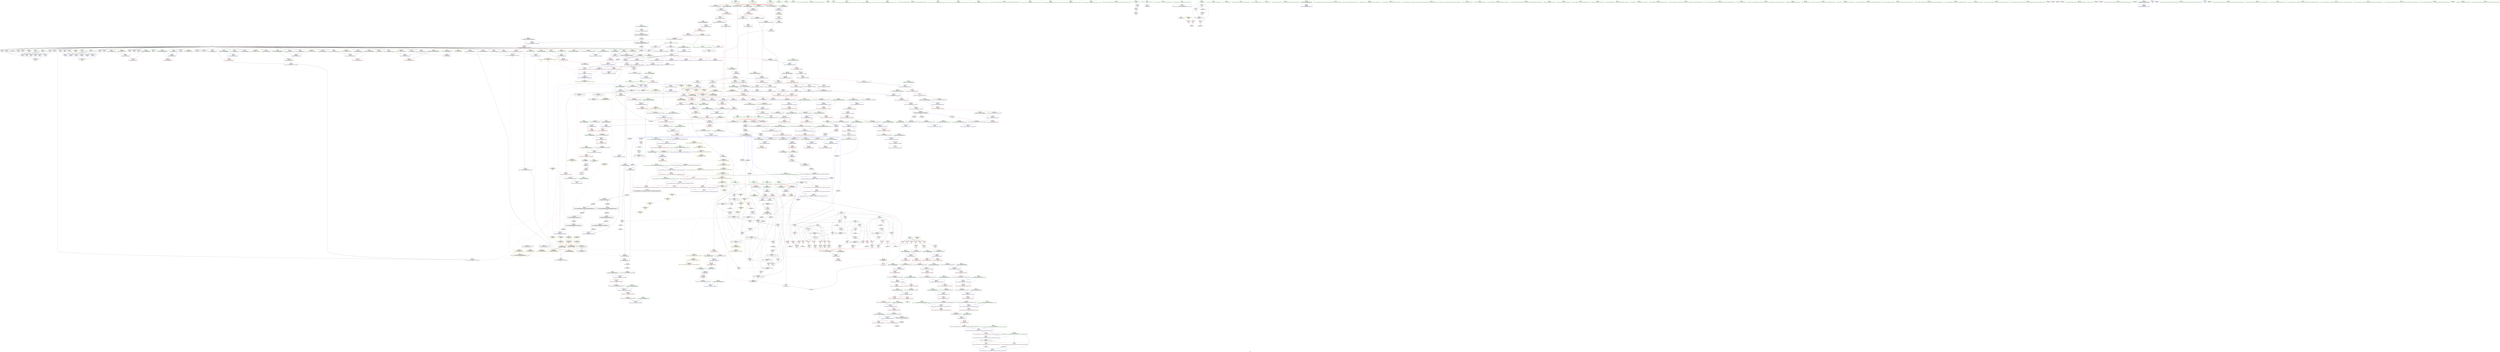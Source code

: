 digraph "SVFG" {
	label="SVFG";

	Node0x561e942b6cd0 [shape=record,color=grey,label="{NodeID: 0\nNullPtr|{|<s48>69}}"];
	Node0x561e942b6cd0 -> Node0x561e94309540[style=solid];
	Node0x561e942b6cd0 -> Node0x561e94309640[style=solid];
	Node0x561e942b6cd0 -> Node0x561e94309710[style=solid];
	Node0x561e942b6cd0 -> Node0x561e943097e0[style=solid];
	Node0x561e942b6cd0 -> Node0x561e943098b0[style=solid];
	Node0x561e942b6cd0 -> Node0x561e94309980[style=solid];
	Node0x561e942b6cd0 -> Node0x561e94309a50[style=solid];
	Node0x561e942b6cd0 -> Node0x561e94309b20[style=solid];
	Node0x561e942b6cd0 -> Node0x561e94309bf0[style=solid];
	Node0x561e942b6cd0 -> Node0x561e94309cc0[style=solid];
	Node0x561e942b6cd0 -> Node0x561e94309d90[style=solid];
	Node0x561e942b6cd0 -> Node0x561e94309e60[style=solid];
	Node0x561e942b6cd0 -> Node0x561e94309f30[style=solid];
	Node0x561e942b6cd0 -> Node0x561e9430a000[style=solid];
	Node0x561e942b6cd0 -> Node0x561e9430a0d0[style=solid];
	Node0x561e942b6cd0 -> Node0x561e9430a1a0[style=solid];
	Node0x561e942b6cd0 -> Node0x561e9430a270[style=solid];
	Node0x561e942b6cd0 -> Node0x561e9430a340[style=solid];
	Node0x561e942b6cd0 -> Node0x561e9430a410[style=solid];
	Node0x561e942b6cd0 -> Node0x561e9430a4e0[style=solid];
	Node0x561e942b6cd0 -> Node0x561e9430a5b0[style=solid];
	Node0x561e942b6cd0 -> Node0x561e9430a680[style=solid];
	Node0x561e942b6cd0 -> Node0x561e9430a750[style=solid];
	Node0x561e942b6cd0 -> Node0x561e9430a820[style=solid];
	Node0x561e942b6cd0 -> Node0x561e9430a8f0[style=solid];
	Node0x561e942b6cd0 -> Node0x561e9430a9c0[style=solid];
	Node0x561e942b6cd0 -> Node0x561e9430aa90[style=solid];
	Node0x561e942b6cd0 -> Node0x561e9430ab60[style=solid];
	Node0x561e942b6cd0 -> Node0x561e9430ac30[style=solid];
	Node0x561e942b6cd0 -> Node0x561e9430ad00[style=solid];
	Node0x561e942b6cd0 -> Node0x561e9430add0[style=solid];
	Node0x561e942b6cd0 -> Node0x561e9430aea0[style=solid];
	Node0x561e942b6cd0 -> Node0x561e9430af70[style=solid];
	Node0x561e942b6cd0 -> Node0x561e9430b040[style=solid];
	Node0x561e942b6cd0 -> Node0x561e9430b110[style=solid];
	Node0x561e942b6cd0 -> Node0x561e94313510[style=solid];
	Node0x561e942b6cd0 -> Node0x561e943135e0[style=solid];
	Node0x561e942b6cd0 -> Node0x561e943136b0[style=solid];
	Node0x561e942b6cd0 -> Node0x561e94313780[style=solid];
	Node0x561e942b6cd0 -> Node0x561e94313850[style=solid];
	Node0x561e942b6cd0 -> Node0x561e94313920[style=solid];
	Node0x561e942b6cd0 -> Node0x561e943139f0[style=solid];
	Node0x561e942b6cd0 -> Node0x561e943254d0[style=solid];
	Node0x561e942b6cd0 -> Node0x561e94329120[style=solid];
	Node0x561e942b6cd0 -> Node0x561e943291f0[style=solid];
	Node0x561e942b6cd0 -> Node0x561e943292c0[style=solid];
	Node0x561e942b6cd0 -> Node0x561e94341950[style=solid];
	Node0x561e942b6cd0 -> Node0x561e943433f0[style=solid];
	Node0x561e942b6cd0:s48 -> Node0x561e943fcfc0[style=solid,color=red];
	Node0x561e94333c20 [shape=record,color=black,label="{NodeID: 1550\n678 = PHI(564, )\n0th arg _ZNSt12_Vector_baseIiSaIiEE17_M_create_storageEm }"];
	Node0x561e94333c20 -> Node0x561e94329390[style=solid];
	Node0x561e943124a0 [shape=record,color=red,label="{NodeID: 443\n702\<--701\n\<--_M_start6\n_ZNSt12_Vector_baseIiSaIiEE17_M_create_storageEm\n}"];
	Node0x561e943124a0 -> Node0x561e94319410[style=solid];
	Node0x561e94375990 [shape=record,color=yellow,style=double,label="{NodeID: 1218\n38V_1 = ENCHI(MR_38V_0)\npts\{530000 \}\nFun[_ZNSt6vectorIiSaIiEEC2EmRKS0_]|{<s0>43}}"];
	Node0x561e94375990:s0 -> Node0x561e943859c0[style=dashed,color=red];
	Node0x561e94306470 [shape=record,color=green,label="{NodeID: 111\n711\<--712\nthis.addr\<--this.addr_field_insensitive\n_ZNSt12_Vector_baseIiSaIiEE12_Vector_implD2Ev\n}"];
	Node0x561e94306470 -> Node0x561e94312570[style=solid];
	Node0x561e94306470 -> Node0x561e943297a0[style=solid];
	Node0x561e94327cd0 [shape=record,color=blue,label="{NodeID: 554\n422\<--415\n__a.addr\<--__a\n_ZNSt6vectorIiSaIiEEC2EmRKiRKS0_\n}"];
	Node0x561e94327cd0 -> Node0x561e94310830[style=dashed];
	Node0x561e9430aa90 [shape=record,color=black,label="{NodeID: 222\n443\<--3\n\<--dummyVal\n_ZNSt6vectorIiSaIiEEC2EmRKiRKS0_\n}"];
	Node0x561e9436c890 [shape=record,color=black,label="{NodeID: 997\nMR_22V_2 = PHI(MR_22V_5, MR_22V_1, )\npts\{71 \}\n}"];
	Node0x561e9436c890 -> Node0x561e94325ec0[style=dashed];
	Node0x561e943188b0 [shape=record,color=purple,label="{NodeID: 333\n698\<--686\n_M_finish\<--this1\n_ZNSt12_Vector_baseIiSaIiEE17_M_create_storageEm\n}"];
	Node0x561e943188b0 -> Node0x561e94329600[style=solid];
	Node0x561e942e65b0 [shape=record,color=green,label="{NodeID: 1\n7\<--1\n__dso_handle\<--dummyObj\nGlob }"];
	Node0x561e94333d60 [shape=record,color=black,label="{NodeID: 1551\n679 = PHI(570, )\n1st arg _ZNSt12_Vector_baseIiSaIiEE17_M_create_storageEm }"];
	Node0x561e94333d60 -> Node0x561e94329460[style=solid];
	Node0x561e94312570 [shape=record,color=red,label="{NodeID: 444\n714\<--711\nthis1\<--this.addr\n_ZNSt12_Vector_baseIiSaIiEE12_Vector_implD2Ev\n}"];
	Node0x561e94312570 -> Node0x561e94315760[style=solid];
	Node0x561e94375a70 [shape=record,color=yellow,style=double,label="{NodeID: 1219\n62V_1 = ENCHI(MR_62V_0)\npts\{530001 \}\nFun[_ZNSt6vectorIiSaIiEEC2EmRKS0_]|{<s0>43}}"];
	Node0x561e94375a70:s0 -> Node0x561e943859c0[style=dashed,color=red];
	Node0x561e94306540 [shape=record,color=green,label="{NodeID: 112\n721\<--722\nthis.addr\<--this.addr_field_insensitive\n_ZNSaIiEC2ERKS_\n}"];
	Node0x561e94306540 -> Node0x561e94312640[style=solid];
	Node0x561e94306540 -> Node0x561e94329870[style=solid];
	Node0x561e94327da0 [shape=record,color=blue,label="{NodeID: 555\n424\<--444\nexn.slot\<--\n_ZNSt6vectorIiSaIiEEC2EmRKiRKS0_\n}"];
	Node0x561e94327da0 -> Node0x561e94310900[style=dashed];
	Node0x561e9430ab60 [shape=record,color=black,label="{NodeID: 223\n444\<--3\n\<--dummyVal\n_ZNSt6vectorIiSaIiEEC2EmRKiRKS0_\n}"];
	Node0x561e9430ab60 -> Node0x561e94327da0[style=solid];
	Node0x561e9436cd90 [shape=record,color=black,label="{NodeID: 998\nMR_24V_2 = PHI(MR_24V_4, MR_24V_1, )\npts\{73 \}\n}"];
	Node0x561e9436cd90 -> Node0x561e94325f90[style=dashed];
	Node0x561e9436cd90 -> Node0x561e9436cd90[style=dashed];
	Node0x561e94318980 [shape=record,color=purple,label="{NodeID: 334\n700\<--686\n_M_impl5\<--this1\n_ZNSt12_Vector_baseIiSaIiEE17_M_create_storageEm\n}"];
	Node0x561e94387180 [shape=record,color=yellow,style=double,label="{NodeID: 1109\n87V_1 = ENCHI(MR_87V_0)\npts\{65 77 \}\nFun[_ZSt24__uninitialized_fill_n_aIPimiiET_S1_T0_RKT1_RSaIT2_E]|{<s0>87}}"];
	Node0x561e94387180:s0 -> Node0x561e9438c320[style=dashed,color=red];
	Node0x561e943026d0 [shape=record,color=green,label="{NodeID: 2\n8\<--1\n_ZSt3cin\<--dummyObj\nGlob }"];
	Node0x561e94333ea0 [shape=record,color=black,label="{NodeID: 1552\n849 = PHI(499, 604, 1109, )\n0th arg _ZNSt12_Vector_baseIiSaIiEE19_M_get_Tp_allocatorEv }"];
	Node0x561e94333ea0 -> Node0x561e9432a4a0[style=solid];
	Node0x561e94312640 [shape=record,color=red,label="{NodeID: 445\n727\<--721\nthis1\<--this.addr\n_ZNSaIiEC2ERKS_\n}"];
	Node0x561e94312640 -> Node0x561e94315830[style=solid];
	Node0x561e94306610 [shape=record,color=green,label="{NodeID: 113\n723\<--724\n__a.addr\<--__a.addr_field_insensitive\n_ZNSaIiEC2ERKS_\n}"];
	Node0x561e94306610 -> Node0x561e94312710[style=solid];
	Node0x561e94306610 -> Node0x561e94329940[style=solid];
	Node0x561e94327e70 [shape=record,color=blue,label="{NodeID: 556\n426\<--446\nehselector.slot\<--\n_ZNSt6vectorIiSaIiEEC2EmRKiRKS0_\n}"];
	Node0x561e94327e70 -> Node0x561e943109d0[style=dashed];
	Node0x561e9430ac30 [shape=record,color=black,label="{NodeID: 224\n446\<--3\n\<--dummyVal\n_ZNSt6vectorIiSaIiEEC2EmRKiRKS0_\n}"];
	Node0x561e9430ac30 -> Node0x561e94327e70[style=solid];
	Node0x561e9436d290 [shape=record,color=black,label="{NodeID: 999\nMR_26V_2 = PHI(MR_26V_4, MR_26V_1, )\npts\{77 \}\n}"];
	Node0x561e9436d290 -> Node0x561e94326060[style=dashed];
	Node0x561e9436d290 -> Node0x561e9436d290[style=dashed];
	Node0x561e94318a50 [shape=record,color=purple,label="{NodeID: 335\n701\<--686\n_M_start6\<--this1\n_ZNSt12_Vector_baseIiSaIiEE17_M_create_storageEm\n}"];
	Node0x561e94318a50 -> Node0x561e943124a0[style=solid];
	Node0x561e94302760 [shape=record,color=green,label="{NodeID: 3\n9\<--1\n_ZSt4cout\<--dummyObj\nGlob }"];
	Node0x561e94334180 [shape=record,color=black,label="{NodeID: 1553\n830 = PHI(602, )\n0th arg _ZSt27__uninitialized_default_n_aIPimiET_S1_T0_RSaIT1_E }"];
	Node0x561e94334180 -> Node0x561e9432a230[style=solid];
	Node0x561e94312710 [shape=record,color=red,label="{NodeID: 446\n729\<--723\n\<--__a.addr\n_ZNSaIiEC2ERKS_\n}"];
	Node0x561e94312710 -> Node0x561e94315900[style=solid];
	Node0x561e9430b1c0 [shape=record,color=green,label="{NodeID: 114\n732\<--733\n_ZN9__gnu_cxx13new_allocatorIiEC2ERKS1_\<--_ZN9__gnu_cxx13new_allocatorIiEC2ERKS1__field_insensitive\n}"];
	Node0x561e94327f40 [shape=record,color=blue,label="{NodeID: 557\n461\<--457\n__a.addr\<--__a\n_ZSt3maxIiERKT_S2_S2_\n}"];
	Node0x561e94327f40 -> Node0x561e94310b70[style=dashed];
	Node0x561e94327f40 -> Node0x561e94310c40[style=dashed];
	Node0x561e9430ad00 [shape=record,color=black,label="{NodeID: 225\n453\<--3\nlpad.val\<--dummyVal\n_ZNSt6vectorIiSaIiEEC2EmRKiRKS0_\n}"];
	Node0x561e9436d790 [shape=record,color=black,label="{NodeID: 1000\nMR_28V_2 = PHI(MR_28V_4, MR_28V_1, )\npts\{81 \}\n}"];
	Node0x561e9436d790 -> Node0x561e9430fb30[style=dashed];
	Node0x561e9436d790 -> Node0x561e94326130[style=dashed];
	Node0x561e9436d790 -> Node0x561e9436d790[style=dashed];
	Node0x561e94318b20 [shape=record,color=purple,label="{NodeID: 336\n705\<--686\n_M_impl7\<--this1\n_ZNSt12_Vector_baseIiSaIiEE17_M_create_storageEm\n}"];
	Node0x561e943031e0 [shape=record,color=green,label="{NodeID: 4\n10\<--1\n.str\<--dummyObj\nGlob }"];
	Node0x561e94335640 [shape=record,color=black,label="{NodeID: 1554\n831 = PHI(603, )\n1st arg _ZSt27__uninitialized_default_n_aIPimiET_S1_T0_RSaIT1_E }"];
	Node0x561e94335640 -> Node0x561e9432a300[style=solid];
	Node0x561e943127e0 [shape=record,color=red,label="{NodeID: 447\n744\<--738\nthis1\<--this.addr\n_ZN9__gnu_cxx13new_allocatorIiEC2ERKS1_\n}"];
	Node0x561e94375d10 [shape=record,color=yellow,style=double,label="{NodeID: 1222\n64V_1 = ENCHI(MR_64V_0)\npts\{530002 \}\nFun[_ZNSt6vectorIiSaIiEEC2EmRKS0_]|{<s0>43}}"];
	Node0x561e94375d10:s0 -> Node0x561e943859c0[style=dashed,color=red];
	Node0x561e9430b290 [shape=record,color=green,label="{NodeID: 115\n738\<--739\nthis.addr\<--this.addr_field_insensitive\n_ZN9__gnu_cxx13new_allocatorIiEC2ERKS1_\n}"];
	Node0x561e9430b290 -> Node0x561e943127e0[style=solid];
	Node0x561e9430b290 -> Node0x561e94329a10[style=solid];
	Node0x561e94328010 [shape=record,color=blue,label="{NodeID: 558\n463\<--458\n__b.addr\<--__b\n_ZSt3maxIiERKT_S2_S2_\n}"];
	Node0x561e94328010 -> Node0x561e94310d10[style=dashed];
	Node0x561e94328010 -> Node0x561e94310de0[style=dashed];
	Node0x561e9430add0 [shape=record,color=black,label="{NodeID: 226\n454\<--3\nlpad.val2\<--dummyVal\n_ZNSt6vectorIiSaIiEEC2EmRKiRKS0_\n}"];
	Node0x561e9436dc90 [shape=record,color=black,label="{NodeID: 1001\nMR_30V_2 = PHI(MR_30V_4, MR_30V_1, )\npts\{83 \}\n}"];
	Node0x561e9436dc90 -> Node0x561e9430f720[style=dashed];
	Node0x561e9436dc90 -> Node0x561e9430fb30[style=dashed];
	Node0x561e9436dc90 -> Node0x561e94326a20[style=dashed];
	Node0x561e9436dc90 -> Node0x561e9436dc90[style=dashed];
	Node0x561e94318bf0 [shape=record,color=purple,label="{NodeID: 337\n706\<--686\n_M_end_of_storage\<--this1\n_ZNSt12_Vector_baseIiSaIiEE17_M_create_storageEm\n}"];
	Node0x561e94318bf0 -> Node0x561e943296d0[style=solid];
	Node0x561e94303270 [shape=record,color=green,label="{NodeID: 5\n12\<--1\n.str.1\<--dummyObj\nGlob }"];
	Node0x561e94335870 [shape=record,color=black,label="{NodeID: 1555\n832 = PHI(605, )\n2nd arg _ZSt27__uninitialized_default_n_aIPimiET_S1_T0_RSaIT1_E }"];
	Node0x561e94335870 -> Node0x561e9432a3d0[style=solid];
	Node0x561e943128b0 [shape=record,color=red,label="{NodeID: 448\n755\<--749\nthis1\<--this.addr\n_ZNSt12_Vector_baseIiSaIiEE11_M_allocateEm\n}"];
	Node0x561e943128b0 -> Node0x561e94318cc0[style=solid];
	Node0x561e9430b360 [shape=record,color=green,label="{NodeID: 116\n740\<--741\n.addr\<--.addr_field_insensitive\n_ZN9__gnu_cxx13new_allocatorIiEC2ERKS1_\n}"];
	Node0x561e9430b360 -> Node0x561e94329ae0[style=solid];
	Node0x561e943280e0 [shape=record,color=blue,label="{NodeID: 559\n459\<--473\nretval\<--\n_ZSt3maxIiERKT_S2_S2_\n}"];
	Node0x561e943280e0 -> Node0x561e943836b0[style=dashed];
	Node0x561e9430aea0 [shape=record,color=black,label="{NodeID: 227\n509\<--3\n\<--dummyVal\n_ZNSt6vectorIiSaIiEED2Ev\n}"];
	Node0x561e9436e190 [shape=record,color=black,label="{NodeID: 1002\nMR_32V_2 = PHI(MR_32V_6, MR_32V_1, )\npts\{85 \}\n}"];
	Node0x561e9436e190 -> Node0x561e9430f720[style=dashed];
	Node0x561e9436e190 -> Node0x561e9430f7f0[style=dashed];
	Node0x561e9436e190 -> Node0x561e94326c90[style=dashed];
	Node0x561e94318cc0 [shape=record,color=purple,label="{NodeID: 338\n760\<--755\n_M_impl\<--this1\n_ZNSt12_Vector_baseIiSaIiEE11_M_allocateEm\n}"];
	Node0x561e94318cc0 -> Node0x561e943159d0[style=solid];
	Node0x561e94303300 [shape=record,color=green,label="{NodeID: 6\n15\<--1\n\<--dummyObj\nCan only get source location for instruction, argument, global var or function.}"];
	Node0x561e943359b0 [shape=record,color=black,label="{NodeID: 1556\n548 = PHI(353, 433, )\n0th arg _ZNSt12_Vector_baseIiSaIiEEC2EmRKS0_ }"];
	Node0x561e943359b0 -> Node0x561e94328690[style=solid];
	Node0x561e94312980 [shape=record,color=red,label="{NodeID: 449\n756\<--751\n\<--__n.addr\n_ZNSt12_Vector_baseIiSaIiEE11_M_allocateEm\n}"];
	Node0x561e94312980 -> Node0x561e94343870[style=solid];
	Node0x561e94375ed0 [shape=record,color=yellow,style=double,label="{NodeID: 1224\n56V_1 = ENCHI(MR_56V_0)\npts\{346 \}\nFun[_ZNSt6vectorIiSaIiEEC2EmRKS0_]}"];
	Node0x561e94375ed0 -> Node0x561e94327650[style=dashed];
	Node0x561e9430b430 [shape=record,color=green,label="{NodeID: 117\n749\<--750\nthis.addr\<--this.addr_field_insensitive\n_ZNSt12_Vector_baseIiSaIiEE11_M_allocateEm\n}"];
	Node0x561e9430b430 -> Node0x561e943128b0[style=solid];
	Node0x561e9430b430 -> Node0x561e94329bb0[style=solid];
	Node0x561e943281b0 [shape=record,color=blue,label="{NodeID: 560\n459\<--476\nretval\<--\n_ZSt3maxIiERKT_S2_S2_\n}"];
	Node0x561e943281b0 -> Node0x561e943836b0[style=dashed];
	Node0x561e9430af70 [shape=record,color=black,label="{NodeID: 228\n510\<--3\n\<--dummyVal\n_ZNSt6vectorIiSaIiEED2Ev\n}"];
	Node0x561e9430af70 -> Node0x561e94328350[style=solid];
	Node0x561e9436e690 [shape=record,color=black,label="{NodeID: 1003\nMR_34V_2 = PHI(MR_34V_6, MR_34V_1, )\npts\{87 \}\n}"];
	Node0x561e9436e690 -> Node0x561e94326d60[style=dashed];
	Node0x561e94318d90 [shape=record,color=purple,label="{NodeID: 339\n854\<--853\n_M_impl\<--this1\n_ZNSt12_Vector_baseIiSaIiEE19_M_get_Tp_allocatorEv\n}"];
	Node0x561e94318d90 -> Node0x561e94316050[style=solid];
	Node0x561e94303390 [shape=record,color=green,label="{NodeID: 7\n89\<--1\n\<--dummyObj\nCan only get source location for instruction, argument, global var or function.}"];
	Node0x561e94335bc0 [shape=record,color=black,label="{NodeID: 1557\n549 = PHI(354, 434, )\n1st arg _ZNSt12_Vector_baseIiSaIiEEC2EmRKS0_ }"];
	Node0x561e94335bc0 -> Node0x561e94328760[style=solid];
	Node0x561e94312a50 [shape=record,color=red,label="{NodeID: 450\n762\<--751\n\<--__n.addr\n_ZNSt12_Vector_baseIiSaIiEE11_M_allocateEm\n|{<s0>68}}"];
	Node0x561e94312a50:s0 -> Node0x561e943fbf10[style=solid,color=red];
	Node0x561e9430b500 [shape=record,color=green,label="{NodeID: 118\n751\<--752\n__n.addr\<--__n.addr_field_insensitive\n_ZNSt12_Vector_baseIiSaIiEE11_M_allocateEm\n}"];
	Node0x561e9430b500 -> Node0x561e94312980[style=solid];
	Node0x561e9430b500 -> Node0x561e94312a50[style=solid];
	Node0x561e9430b500 -> Node0x561e94329c80[style=solid];
	Node0x561e94328280 [shape=record,color=blue,label="{NodeID: 561\n483\<--482\nthis.addr\<--this\n_ZNSt6vectorIiSaIiEED2Ev\n}"];
	Node0x561e94328280 -> Node0x561e94311050[style=dashed];
	Node0x561e9430b040 [shape=record,color=black,label="{NodeID: 229\n512\<--3\n\<--dummyVal\n_ZNSt6vectorIiSaIiEED2Ev\n}"];
	Node0x561e9430b040 -> Node0x561e94328420[style=solid];
	Node0x561e9436eb90 [shape=record,color=black,label="{NodeID: 1004\nMR_36V_2 = PHI(MR_36V_8, MR_36V_1, )\npts\{813 \}\n|{<s0>6}}"];
	Node0x561e9436eb90:s0 -> Node0x561e9438d960[style=dashed,color=red];
	Node0x561e94318e60 [shape=record,color=purple,label="{NodeID: 340\n952\<--951\nincdec.ptr\<--\n_ZSt10__fill_n_aIPimiEN9__gnu_cxx11__enable_ifIXsr11__is_scalarIT1_EE7__valueET_E6__typeES4_T0_RKS3_\n}"];
	Node0x561e94318e60 -> Node0x561e9432b270[style=solid];
	Node0x561e94303420 [shape=record,color=green,label="{NodeID: 8\n128\<--1\n\<--dummyObj\nCan only get source location for instruction, argument, global var or function.}"];
	Node0x561e94335d40 [shape=record,color=black,label="{NodeID: 1558\n550 = PHI(355, 435, )\n2nd arg _ZNSt12_Vector_baseIiSaIiEEC2EmRKS0_ }"];
	Node0x561e94335d40 -> Node0x561e94328830[style=solid];
	Node0x561e94312b20 [shape=record,color=red,label="{NodeID: 451\n779\<--773\n\<--__a.addr\n_ZNSt16allocator_traitsISaIiEE8allocateERS0_m\n}"];
	Node0x561e94312b20 -> Node0x561e94315b70[style=solid];
	Node0x561e9430b5d0 [shape=record,color=green,label="{NodeID: 119\n764\<--765\n_ZNSt16allocator_traitsISaIiEE8allocateERS0_m\<--_ZNSt16allocator_traitsISaIiEE8allocateERS0_m_field_insensitive\n}"];
	Node0x561e94328350 [shape=record,color=blue,label="{NodeID: 562\n485\<--510\nexn.slot\<--\n_ZNSt6vectorIiSaIiEED2Ev\n}"];
	Node0x561e94328350 -> Node0x561e94311120[style=dashed];
	Node0x561e9430b110 [shape=record,color=black,label="{NodeID: 230\n575\<--3\n\<--dummyVal\n_ZNSt12_Vector_baseIiSaIiEEC2EmRKS0_\n}"];
	Node0x561e9436f090 [shape=record,color=black,label="{NodeID: 1005\nMR_38V_2 = PHI(MR_38V_3, MR_38V_1, )\npts\{530000 \}\n|{<s0>6}}"];
	Node0x561e9436f090:s0 -> Node0x561e94375990[style=dashed,color=red];
	Node0x561e94318f30 [shape=record,color=purple,label="{NodeID: 341\n981\<--977\n_M_impl\<--this1\n_ZNSt12_Vector_baseIiSaIiEE13_M_deallocateEPim\n}"];
	Node0x561e94318f30 -> Node0x561e94316600[style=solid];
	Node0x561e943034b0 [shape=record,color=green,label="{NodeID: 9\n133\<--1\n\<--dummyObj\nCan only get source location for instruction, argument, global var or function.}"];
	Node0x561e94335ec0 [shape=record,color=black,label="{NodeID: 1559\n412 = PHI(62, 74, )\n0th arg _ZNSt6vectorIiSaIiEEC2EmRKiRKS0_ }"];
	Node0x561e94335ec0 -> Node0x561e94327a60[style=solid];
	Node0x561e94312bf0 [shape=record,color=red,label="{NodeID: 452\n781\<--775\n\<--__n.addr\n_ZNSt16allocator_traitsISaIiEE8allocateERS0_m\n|{<s0>69}}"];
	Node0x561e94312bf0:s0 -> Node0x561e943fceb0[style=solid,color=red];
	Node0x561e9430b6d0 [shape=record,color=green,label="{NodeID: 120\n773\<--774\n__a.addr\<--__a.addr_field_insensitive\n_ZNSt16allocator_traitsISaIiEE8allocateERS0_m\n}"];
	Node0x561e9430b6d0 -> Node0x561e94312b20[style=solid];
	Node0x561e9430b6d0 -> Node0x561e94329d50[style=solid];
	Node0x561e94328420 [shape=record,color=blue,label="{NodeID: 563\n487\<--512\nehselector.slot\<--\n_ZNSt6vectorIiSaIiEED2Ev\n}"];
	Node0x561e94313510 [shape=record,color=black,label="{NodeID: 231\n576\<--3\n\<--dummyVal\n_ZNSt12_Vector_baseIiSaIiEEC2EmRKS0_\n}"];
	Node0x561e94313510 -> Node0x561e94328900[style=solid];
	Node0x561e9436f590 [shape=record,color=black,label="{NodeID: 1006\nMR_40V_2 = PHI(MR_40V_4, MR_40V_1, )\npts\{630000 \}\n|{<s0>13}}"];
	Node0x561e9436f590:s0 -> Node0x561e94386230[style=dashed,color=red];
	Node0x561e94319000 [shape=record,color=purple,label="{NodeID: 342\n1104\<--1103\n_M_impl\<--\n_ZNSt6vectorIiSaIiEE18_M_fill_initializeEmRKi\n}"];
	Node0x561e94303540 [shape=record,color=green,label="{NodeID: 10\n180\<--1\n\<--dummyObj\nCan only get source location for instruction, argument, global var or function.}"];
	Node0x561e94336040 [shape=record,color=black,label="{NodeID: 1560\n413 = PHI(150, 167, )\n1st arg _ZNSt6vectorIiSaIiEEC2EmRKiRKS0_ }"];
	Node0x561e94336040 -> Node0x561e94327b30[style=solid];
	Node0x561e94312cc0 [shape=record,color=red,label="{NodeID: 453\n799\<--790\nthis1\<--this.addr\n_ZN9__gnu_cxx13new_allocatorIiE8allocateEmPKv\n|{<s0>70}}"];
	Node0x561e94312cc0:s0 -> Node0x561e943373f0[style=solid,color=red];
	Node0x561e9430b7a0 [shape=record,color=green,label="{NodeID: 121\n775\<--776\n__n.addr\<--__n.addr_field_insensitive\n_ZNSt16allocator_traitsISaIiEE8allocateERS0_m\n}"];
	Node0x561e9430b7a0 -> Node0x561e94312bf0[style=solid];
	Node0x561e9430b7a0 -> Node0x561e94329e20[style=solid];
	Node0x561e943284f0 [shape=record,color=blue,label="{NodeID: 564\n535\<--534\nthis.addr\<--this\n_ZN9__gnu_cxx13new_allocatorIiEC2Ev\n}"];
	Node0x561e943284f0 -> Node0x561e94311390[style=dashed];
	Node0x561e943135e0 [shape=record,color=black,label="{NodeID: 232\n578\<--3\n\<--dummyVal\n_ZNSt12_Vector_baseIiSaIiEEC2EmRKS0_\n}"];
	Node0x561e943135e0 -> Node0x561e943289d0[style=solid];
	Node0x561e9436fa90 [shape=record,color=black,label="{NodeID: 1007\nMR_42V_2 = PHI(MR_42V_4, MR_42V_1, )\npts\{750000 \}\n}"];
	Node0x561e9436fa90 -> Node0x561e9436aa90[style=dashed];
	Node0x561e943190d0 [shape=record,color=purple,label="{NodeID: 343\n1105\<--1103\n_M_start\<--\n_ZNSt6vectorIiSaIiEE18_M_fill_initializeEmRKi\n}"];
	Node0x561e943190d0 -> Node0x561e94324ae0[style=solid];
	Node0x561e94303610 [shape=record,color=green,label="{NodeID: 11\n637\<--1\n\<--dummyObj\nCan only get source location for instruction, argument, global var or function.}"];
	Node0x561e943361c0 [shape=record,color=black,label="{NodeID: 1561\n414 = PHI(64, 76, )\n2nd arg _ZNSt6vectorIiSaIiEEC2EmRKiRKS0_ }"];
	Node0x561e943361c0 -> Node0x561e94327c00[style=solid];
	Node0x561e94312d90 [shape=record,color=red,label="{NodeID: 454\n800\<--792\n\<--__n.addr\n_ZN9__gnu_cxx13new_allocatorIiE8allocateEmPKv\n}"];
	Node0x561e94312d90 -> Node0x561e94344470[style=solid];
	Node0x561e9430b870 [shape=record,color=green,label="{NodeID: 122\n783\<--784\n_ZN9__gnu_cxx13new_allocatorIiE8allocateEmPKv\<--_ZN9__gnu_cxx13new_allocatorIiE8allocateEmPKv_field_insensitive\n}"];
	Node0x561e943285c0 [shape=record,color=blue,label="{NodeID: 565\n542\<--541\nthis.addr\<--this\n_ZN9__gnu_cxx13new_allocatorIiED2Ev\n}"];
	Node0x561e943285c0 -> Node0x561e94311460[style=dashed];
	Node0x561e943136b0 [shape=record,color=black,label="{NodeID: 233\n586\<--3\nlpad.val\<--dummyVal\n_ZNSt12_Vector_baseIiSaIiEEC2EmRKS0_\n}"];
	Node0x561e9436ff90 [shape=record,color=black,label="{NodeID: 1008\nMR_44V_2 = PHI(MR_44V_3, MR_44V_1, )\npts\{530001 530002 \}\n|{<s0>6|<s1>6}}"];
	Node0x561e9436ff90:s0 -> Node0x561e94375a70[style=dashed,color=red];
	Node0x561e9436ff90:s1 -> Node0x561e94375d10[style=dashed,color=red];
	Node0x561e943191a0 [shape=record,color=purple,label="{NodeID: 344\n1115\<--1114\n_M_impl3\<--\n_ZNSt6vectorIiSaIiEE18_M_fill_initializeEmRKi\n}"];
	Node0x561e94387ad0 [shape=record,color=yellow,style=double,label="{NodeID: 1119\n217V_1 = ENCHI(MR_217V_0)\npts\{65 77 884 \}\nFun[_ZSt10__fill_n_aIPimiEN9__gnu_cxx11__enable_ifIXsr11__is_scalarIT1_EE7__valueET_E6__typeES4_T0_RKS3_]}"];
	Node0x561e94387ad0 -> Node0x561e94323c40[style=dashed];
	Node0x561e94303710 [shape=record,color=green,label="{NodeID: 12\n758\<--1\n\<--dummyObj\nCan only get source location for instruction, argument, global var or function.}"];
	Node0x561e94336340 [shape=record,color=black,label="{NodeID: 1562\n415 = PHI(66, 78, )\n3rd arg _ZNSt6vectorIiSaIiEEC2EmRKiRKS0_ }"];
	Node0x561e94336340 -> Node0x561e94327cd0[style=solid];
	Node0x561e94312e60 [shape=record,color=red,label="{NodeID: 455\n810\<--792\n\<--__n.addr\n_ZN9__gnu_cxx13new_allocatorIiE8allocateEmPKv\n}"];
	Node0x561e94312e60 -> Node0x561e94343270[style=solid];
	Node0x561e94376470 [shape=record,color=yellow,style=double,label="{NodeID: 1230\n101V_1 = ENCHI(MR_101V_0)\npts\{69 813 \}\nFun[_ZSt3maxIiERKT_S2_S2_]}"];
	Node0x561e94376470 -> Node0x561e94310eb0[style=dashed];
	Node0x561e9430b970 [shape=record,color=green,label="{NodeID: 123\n790\<--791\nthis.addr\<--this.addr_field_insensitive\n_ZN9__gnu_cxx13new_allocatorIiE8allocateEmPKv\n}"];
	Node0x561e9430b970 -> Node0x561e94312cc0[style=solid];
	Node0x561e9430b970 -> Node0x561e94329ef0[style=solid];
	Node0x561e94328690 [shape=record,color=blue,label="{NodeID: 566\n551\<--548\nthis.addr\<--this\n_ZNSt12_Vector_baseIiSaIiEEC2EmRKS0_\n}"];
	Node0x561e94328690 -> Node0x561e94311530[style=dashed];
	Node0x561e94313780 [shape=record,color=black,label="{NodeID: 234\n587\<--3\nlpad.val2\<--dummyVal\n_ZNSt12_Vector_baseIiSaIiEEC2EmRKS0_\n}"];
	Node0x561e94370490 [shape=record,color=black,label="{NodeID: 1009\nMR_46V_2 = PHI(MR_46V_4, MR_46V_1, )\npts\{630001 630002 \}\n|{<s0>13|<s1>13}}"];
	Node0x561e94370490:s0 -> Node0x561e94386340[style=dashed,color=red];
	Node0x561e94370490:s1 -> Node0x561e94386450[style=dashed,color=red];
	Node0x561e94319270 [shape=record,color=purple,label="{NodeID: 345\n1116\<--1114\n_M_finish\<--\n_ZNSt6vectorIiSaIiEE18_M_fill_initializeEmRKi\n}"];
	Node0x561e94319270 -> Node0x561e9432c380[style=solid];
	Node0x561e94303810 [shape=record,color=green,label="{NodeID: 13\n825\<--1\n\<--dummyObj\nCan only get source location for instruction, argument, global var or function.}"];
	Node0x561e943364c0 [shape=record,color=black,label="{NodeID: 1563\n1046 = PHI(494, )\n0th arg _ZSt8_DestroyIPiiEvT_S1_RSaIT0_E }"];
	Node0x561e943364c0 -> Node0x561e9432bb60[style=solid];
	Node0x561e94312f30 [shape=record,color=red,label="{NodeID: 456\n823\<--820\nthis1\<--this.addr\n_ZNK9__gnu_cxx13new_allocatorIiE8max_sizeEv\n}"];
	Node0x561e94376580 [shape=record,color=yellow,style=double,label="{NodeID: 1231\n103V_1 = ENCHI(MR_103V_0)\npts\{81 83 85 \}\nFun[_ZSt3maxIiERKT_S2_S2_]}"];
	Node0x561e94376580 -> Node0x561e94310f80[style=dashed];
	Node0x561e9430ba40 [shape=record,color=green,label="{NodeID: 124\n792\<--793\n__n.addr\<--__n.addr_field_insensitive\n_ZN9__gnu_cxx13new_allocatorIiE8allocateEmPKv\n}"];
	Node0x561e9430ba40 -> Node0x561e94312d90[style=solid];
	Node0x561e9430ba40 -> Node0x561e94312e60[style=solid];
	Node0x561e9430ba40 -> Node0x561e94329fc0[style=solid];
	Node0x561e94328760 [shape=record,color=blue,label="{NodeID: 567\n553\<--549\n__n.addr\<--__n\n_ZNSt12_Vector_baseIiSaIiEEC2EmRKS0_\n}"];
	Node0x561e94328760 -> Node0x561e94311600[style=dashed];
	Node0x561e94313850 [shape=record,color=black,label="{NodeID: 235\n644\<--3\n\<--dummyVal\n_ZNSt12_Vector_baseIiSaIiEED2Ev\n}"];
	Node0x561e94370990 [shape=record,color=black,label="{NodeID: 1010\nMR_48V_2 = PHI(MR_48V_4, MR_48V_1, )\npts\{750001 750002 \}\n}"];
	Node0x561e94370990 -> Node0x561e9436af90[style=dashed];
	Node0x561e94319340 [shape=record,color=purple,label="{NodeID: 346\n409\<--407\nadd.ptr\<--\n_ZNSt6vectorIiSaIiEEixEm\n}"];
	Node0x561e94319340 -> Node0x561e94314b30[style=solid];
	Node0x561e94303910 [shape=record,color=green,label="{NodeID: 14\n869\<--1\n\<--dummyObj\nCan only get source location for instruction, argument, global var or function.}"];
	Node0x561e943365d0 [shape=record,color=black,label="{NodeID: 1564\n1047 = PHI(498, )\n1st arg _ZSt8_DestroyIPiiEvT_S1_RSaIT0_E }"];
	Node0x561e943365d0 -> Node0x561e9432bc30[style=solid];
	Node0x561e94313000 [shape=record,color=red,label="{NodeID: 457\n842\<--833\n\<--__first.addr\n_ZSt27__uninitialized_default_n_aIPimiET_S1_T0_RSaIT1_E\n|{<s0>73}}"];
	Node0x561e94313000:s0 -> Node0x561e94338c10[style=solid,color=red];
	Node0x561e9430bb10 [shape=record,color=green,label="{NodeID: 125\n794\<--795\n.addr\<--.addr_field_insensitive\n_ZN9__gnu_cxx13new_allocatorIiE8allocateEmPKv\n}"];
	Node0x561e9430bb10 -> Node0x561e9432a090[style=solid];
	Node0x561e94328830 [shape=record,color=blue,label="{NodeID: 568\n555\<--550\n__a.addr\<--__a\n_ZNSt12_Vector_baseIiSaIiEEC2EmRKS0_\n}"];
	Node0x561e94328830 -> Node0x561e943116d0[style=dashed];
	Node0x561e94313920 [shape=record,color=black,label="{NodeID: 236\n645\<--3\n\<--dummyVal\n_ZNSt12_Vector_baseIiSaIiEED2Ev\n}"];
	Node0x561e94313920 -> Node0x561e94328de0[style=solid];
	Node0x561e94319410 [shape=record,color=purple,label="{NodeID: 347\n704\<--702\nadd.ptr\<--\n_ZNSt12_Vector_baseIiSaIiEE17_M_create_storageEm\n}"];
	Node0x561e94319410 -> Node0x561e943296d0[style=solid];
	Node0x561e94303a10 [shape=record,color=green,label="{NodeID: 15\n949\<--1\n\<--dummyObj\nCan only get source location for instruction, argument, global var or function.}"];
	Node0x561e943366e0 [shape=record,color=black,label="{NodeID: 1565\n1048 = PHI(500, )\n2nd arg _ZSt8_DestroyIPiiEvT_S1_RSaIT0_E }"];
	Node0x561e943366e0 -> Node0x561e9432bd00[style=solid];
	Node0x561e943130d0 [shape=record,color=red,label="{NodeID: 458\n843\<--835\n\<--__n.addr\n_ZSt27__uninitialized_default_n_aIPimiET_S1_T0_RSaIT1_E\n|{<s0>73}}"];
	Node0x561e943130d0:s0 -> Node0x561e94338d20[style=solid,color=red];
	Node0x561e9430bbe0 [shape=record,color=green,label="{NodeID: 126\n802\<--803\n_ZNK9__gnu_cxx13new_allocatorIiE8max_sizeEv\<--_ZNK9__gnu_cxx13new_allocatorIiE8max_sizeEv_field_insensitive\n}"];
	Node0x561e94328900 [shape=record,color=blue,label="{NodeID: 569\n557\<--576\nexn.slot\<--\n_ZNSt12_Vector_baseIiSaIiEEC2EmRKS0_\n}"];
	Node0x561e94328900 -> Node0x561e943117a0[style=dashed];
	Node0x561e943139f0 [shape=record,color=black,label="{NodeID: 237\n647\<--3\n\<--dummyVal\n_ZNSt12_Vector_baseIiSaIiEED2Ev\n}"];
	Node0x561e943139f0 -> Node0x561e94328eb0[style=solid];
	Node0x561e943194e0 [shape=record,color=red,label="{NodeID: 348\n314\<--44\n\<--retval\nmain\n}"];
	Node0x561e943194e0 -> Node0x561e94314650[style=solid];
	Node0x561e94303b10 [shape=record,color=green,label="{NodeID: 16\n4\<--6\n_ZStL8__ioinit\<--_ZStL8__ioinit_field_insensitive\nGlob }"];
	Node0x561e94303b10 -> Node0x561e94316d50[style=solid];
	Node0x561e943367f0 [shape=record,color=black,label="{NodeID: 1566\n895 = PHI(887, 1179, )\n0th arg _ZSt6fill_nIPimiET_S1_T0_RKT1_ }"];
	Node0x561e943367f0 -> Node0x561e9432aa50[style=solid];
	Node0x561e943131a0 [shape=record,color=red,label="{NodeID: 459\n853\<--850\nthis1\<--this.addr\n_ZNSt12_Vector_baseIiSaIiEE19_M_get_Tp_allocatorEv\n}"];
	Node0x561e943131a0 -> Node0x561e94318d90[style=solid];
	Node0x561e9430bce0 [shape=record,color=green,label="{NodeID: 127\n807\<--808\n_ZSt17__throw_bad_allocv\<--_ZSt17__throw_bad_allocv_field_insensitive\n}"];
	Node0x561e943289d0 [shape=record,color=blue,label="{NodeID: 570\n559\<--578\nehselector.slot\<--\n_ZNSt12_Vector_baseIiSaIiEEC2EmRKS0_\n}"];
	Node0x561e943289d0 -> Node0x561e94311870[style=dashed];
	Node0x561e94313ac0 [shape=record,color=black,label="{NodeID: 238\n27\<--28\n\<--_ZNSt8ios_base4InitD1Ev\nCan only get source location for instruction, argument, global var or function.}"];
	Node0x561e943195b0 [shape=record,color=red,label="{NodeID: 349\n96\<--46\n\<--TT\nmain\n}"];
	Node0x561e943195b0 -> Node0x561e943439f0[style=solid];
	Node0x561e94303c10 [shape=record,color=green,label="{NodeID: 17\n14\<--18\nllvm.global_ctors\<--llvm.global_ctors_field_insensitive\nGlob }"];
	Node0x561e94303c10 -> Node0x561e94316fc0[style=solid];
	Node0x561e94303c10 -> Node0x561e943170c0[style=solid];
	Node0x561e94303c10 -> Node0x561e943171c0[style=solid];
	Node0x561e94336a00 [shape=record,color=black,label="{NodeID: 1567\n896 = PHI(888, 1180, )\n1st arg _ZSt6fill_nIPimiET_S1_T0_RKT1_ }"];
	Node0x561e94336a00 -> Node0x561e9432ab20[style=solid];
	Node0x561e94313270 [shape=record,color=red,label="{NodeID: 460\n870\<--860\n\<--__first.addr\n_ZSt25__uninitialized_default_nIPimET_S1_T0_\n|{<s0>74}}"];
	Node0x561e94313270:s0 -> Node0x561e9433a4c0[style=solid,color=red];
	Node0x561e9430bde0 [shape=record,color=green,label="{NodeID: 128\n812\<--813\ncall2\<--call2_field_insensitive\n_ZN9__gnu_cxx13new_allocatorIiE8allocateEmPKv\n}"];
	Node0x561e9430bde0 -> Node0x561e94315d10[style=solid];
	Node0x561e94328aa0 [shape=record,color=blue,label="{NodeID: 571\n592\<--590\nthis.addr\<--this\n_ZNSt6vectorIiSaIiEE21_M_default_initializeEm\n}"];
	Node0x561e94328aa0 -> Node0x561e94311940[style=dashed];
	Node0x561e94313bc0 [shape=record,color=black,label="{NodeID: 239\n101\<--100\nconv\<--\nmain\n|{<s0>6}}"];
	Node0x561e94313bc0:s0 -> Node0x561e943fc460[style=solid,color=red];
	Node0x561e94319680 [shape=record,color=red,label="{NodeID: 350\n95\<--48\n\<--tt\nmain\n}"];
	Node0x561e94319680 -> Node0x561e943439f0[style=solid];
	Node0x561e94303d10 [shape=record,color=green,label="{NodeID: 18\n19\<--20\n__cxx_global_var_init\<--__cxx_global_var_init_field_insensitive\n}"];
	Node0x561e94336b80 [shape=record,color=black,label="{NodeID: 1568\n897 = PHI(883, 1181, )\n2nd arg _ZSt6fill_nIPimiET_S1_T0_RKT1_ }"];
	Node0x561e94336b80 -> Node0x561e9432abf0[style=solid];
	Node0x561e94313340 [shape=record,color=red,label="{NodeID: 461\n871\<--862\n\<--__n.addr\n_ZSt25__uninitialized_default_nIPimET_S1_T0_\n|{<s0>74}}"];
	Node0x561e94313340:s0 -> Node0x561e9433a5d0[style=solid,color=red];
	Node0x561e9430beb0 [shape=record,color=green,label="{NodeID: 129\n814\<--815\n_Znwm\<--_Znwm_field_insensitive\n}"];
	Node0x561e94328b70 [shape=record,color=blue,label="{NodeID: 572\n594\<--591\n__n.addr\<--__n\n_ZNSt6vectorIiSaIiEE21_M_default_initializeEm\n}"];
	Node0x561e94328b70 -> Node0x561e94311a10[style=dashed];
	Node0x561e94313c90 [shape=record,color=black,label="{NodeID: 240\n118\<--117\nconv5\<--\nmain\n|{<s0>8}}"];
	Node0x561e94313c90:s0 -> Node0x561e94338780[style=solid,color=red];
	Node0x561e94319750 [shape=record,color=red,label="{NodeID: 351\n283\<--48\n\<--tt\nmain\n}"];
	Node0x561e94319750 -> Node0x561e943421f0[style=solid];
	Node0x561e94303e10 [shape=record,color=green,label="{NodeID: 19\n23\<--24\n_ZNSt8ios_base4InitC1Ev\<--_ZNSt8ios_base4InitC1Ev_field_insensitive\n}"];
	Node0x561e94336d00 [shape=record,color=black,label="{NodeID: 1569\n1120 = PHI(1106, )\n0th arg _ZSt24__uninitialized_fill_n_aIPimiiET_S1_T0_RKT1_RSaIT2_E }"];
	Node0x561e94336d00 -> Node0x561e9432c450[style=solid];
	Node0x561e94313410 [shape=record,color=red,label="{NodeID: 462\n887\<--879\n\<--__first.addr\n_ZNSt27__uninitialized_default_n_1ILb1EE18__uninit_default_nIPimEET_S3_T0_\n|{<s0>75}}"];
	Node0x561e94313410:s0 -> Node0x561e943367f0[style=solid,color=red];
	Node0x561e9430bfb0 [shape=record,color=green,label="{NodeID: 130\n820\<--821\nthis.addr\<--this.addr_field_insensitive\n_ZNK9__gnu_cxx13new_allocatorIiE8max_sizeEv\n}"];
	Node0x561e9430bfb0 -> Node0x561e94312f30[style=solid];
	Node0x561e9430bfb0 -> Node0x561e9432a160[style=solid];
	Node0x561e94328c40 [shape=record,color=blue,label="{NodeID: 573\n611\<--606\n_M_finish\<--call2\n_ZNSt6vectorIiSaIiEE21_M_default_initializeEm\n|{<s0>44}}"];
	Node0x561e94328c40:s0 -> Node0x561e943a20c0[style=dashed,color=blue];
	Node0x561e94313d60 [shape=record,color=black,label="{NodeID: 241\n124\<--123\nconv10\<--\nmain\n|{<s0>10}}"];
	Node0x561e94313d60:s0 -> Node0x561e94338780[style=solid,color=red];
	Node0x561e94319820 [shape=record,color=red,label="{NodeID: 352\n300\<--48\n\<--tt\nmain\n}"];
	Node0x561e94319820 -> Node0x561e94342af0[style=solid];
	Node0x561e943883b0 [shape=record,color=yellow,style=double,label="{NodeID: 1127\n72V_1 = ENCHI(MR_72V_0)\npts\{530000 630000 750000 \}\nFun[_ZNSt6vectorIiSaIiEEixEm]}"];
	Node0x561e943883b0 -> Node0x561e94310420[style=dashed];
	Node0x561e94303f10 [shape=record,color=green,label="{NodeID: 20\n29\<--30\n__cxa_atexit\<--__cxa_atexit_field_insensitive\n}"];
	Node0x561e94336e10 [shape=record,color=black,label="{NodeID: 1570\n1121 = PHI(1107, )\n1st arg _ZSt24__uninitialized_fill_n_aIPimiiET_S1_T0_RKT1_RSaIT2_E }"];
	Node0x561e94336e10 -> Node0x561e9432c520[style=solid];
	Node0x561e94323280 [shape=record,color=red,label="{NodeID: 463\n888\<--881\n\<--__n.addr\n_ZNSt27__uninitialized_default_n_1ILb1EE18__uninit_default_nIPimEET_S3_T0_\n|{<s0>75}}"];
	Node0x561e94323280:s0 -> Node0x561e94336a00[style=solid,color=red];
	Node0x561e9430c080 [shape=record,color=green,label="{NodeID: 131\n833\<--834\n__first.addr\<--__first.addr_field_insensitive\n_ZSt27__uninitialized_default_n_aIPimiET_S1_T0_RSaIT1_E\n}"];
	Node0x561e9430c080 -> Node0x561e94313000[style=solid];
	Node0x561e9430c080 -> Node0x561e9432a230[style=solid];
	Node0x561e94328d10 [shape=record,color=blue,label="{NodeID: 574\n616\<--615\nthis.addr\<--this\n_ZNSt12_Vector_baseIiSaIiEED2Ev\n}"];
	Node0x561e94328d10 -> Node0x561e94311bb0[style=dashed];
	Node0x561e94313e30 [shape=record,color=black,label="{NodeID: 242\n150\<--149\nconv12\<--\nmain\n|{<s0>13}}"];
	Node0x561e94313e30:s0 -> Node0x561e94336040[style=solid,color=red];
	Node0x561e943198f0 [shape=record,color=red,label="{NodeID: 353\n100\<--50\n\<--n\nmain\n}"];
	Node0x561e943198f0 -> Node0x561e94313bc0[style=solid];
	Node0x561e94304010 [shape=record,color=green,label="{NodeID: 21\n28\<--34\n_ZNSt8ios_base4InitD1Ev\<--_ZNSt8ios_base4InitD1Ev_field_insensitive\n}"];
	Node0x561e94304010 -> Node0x561e94313ac0[style=solid];
	Node0x561e94336f20 [shape=record,color=black,label="{NodeID: 1571\n1122 = PHI(1108, )\n2nd arg _ZSt24__uninitialized_fill_n_aIPimiiET_S1_T0_RKT1_RSaIT2_E }"];
	Node0x561e94336f20 -> Node0x561e9432c5f0[style=solid];
	Node0x561e94323350 [shape=record,color=red,label="{NodeID: 464\n907\<--898\n\<--__first.addr\n_ZSt6fill_nIPimiET_S1_T0_RKT1_\n|{<s0>76}}"];
	Node0x561e94323350:s0 -> Node0x561e94339160[style=solid,color=red];
	Node0x561e9430c150 [shape=record,color=green,label="{NodeID: 132\n835\<--836\n__n.addr\<--__n.addr_field_insensitive\n_ZSt27__uninitialized_default_n_aIPimiET_S1_T0_RSaIT1_E\n}"];
	Node0x561e9430c150 -> Node0x561e943130d0[style=solid];
	Node0x561e9430c150 -> Node0x561e9432a300[style=solid];
	Node0x561e94328de0 [shape=record,color=blue,label="{NodeID: 575\n618\<--645\nexn.slot\<--\n_ZNSt12_Vector_baseIiSaIiEED2Ev\n}"];
	Node0x561e94328de0 -> Node0x561e94311c80[style=dashed];
	Node0x561e94313f00 [shape=record,color=black,label="{NodeID: 243\n167\<--166\nconv20\<--\nmain\n|{<s0>16}}"];
	Node0x561e94313f00:s0 -> Node0x561e94336040[style=solid,color=red];
	Node0x561e943199c0 [shape=record,color=red,label="{NodeID: 354\n114\<--50\n\<--n\nmain\n}"];
	Node0x561e943199c0 -> Node0x561e94343b70[style=solid];
	Node0x561e94304110 [shape=record,color=green,label="{NodeID: 22\n41\<--42\nmain\<--main_field_insensitive\n}"];
	Node0x561e94337030 [shape=record,color=black,label="{NodeID: 1572\n1123 = PHI(1110, )\n3rd arg _ZSt24__uninitialized_fill_n_aIPimiiET_S1_T0_RKT1_RSaIT2_E }"];
	Node0x561e94337030 -> Node0x561e9432c6c0[style=solid];
	Node0x561e94323420 [shape=record,color=red,label="{NodeID: 465\n911\<--900\n\<--__n.addr\n_ZSt6fill_nIPimiET_S1_T0_RKT1_\n|{<s0>77}}"];
	Node0x561e94323420:s0 -> Node0x561e94337670[style=solid,color=red];
	Node0x561e9430c220 [shape=record,color=green,label="{NodeID: 133\n837\<--838\n.addr\<--.addr_field_insensitive\n_ZSt27__uninitialized_default_n_aIPimiET_S1_T0_RSaIT1_E\n}"];
	Node0x561e9430c220 -> Node0x561e9432a3d0[style=solid];
	Node0x561e94328eb0 [shape=record,color=blue,label="{NodeID: 576\n620\<--647\nehselector.slot\<--\n_ZNSt12_Vector_baseIiSaIiEED2Ev\n}"];
	Node0x561e94313fd0 [shape=record,color=black,label="{NodeID: 244\n175\<--174\nconv25\<--\nmain\n|{<s0>18}}"];
	Node0x561e94313fd0:s0 -> Node0x561e94338780[style=solid,color=red];
	Node0x561e94319a90 [shape=record,color=red,label="{NodeID: 355\n149\<--50\n\<--n\nmain\n}"];
	Node0x561e94319a90 -> Node0x561e94313e30[style=solid];
	Node0x561e94304210 [shape=record,color=green,label="{NodeID: 23\n44\<--45\nretval\<--retval_field_insensitive\nmain\n}"];
	Node0x561e94304210 -> Node0x561e943194e0[style=solid];
	Node0x561e94304210 -> Node0x561e943255d0[style=solid];
	Node0x561e94337170 [shape=record,color=black,label="{NodeID: 1573\n736 = PHI(728, )\n0th arg _ZN9__gnu_cxx13new_allocatorIiEC2ERKS1_ }"];
	Node0x561e94337170 -> Node0x561e94329a10[style=solid];
	Node0x561e943234f0 [shape=record,color=red,label="{NodeID: 466\n912\<--902\n\<--__value.addr\n_ZSt6fill_nIPimiET_S1_T0_RKT1_\n|{<s0>77}}"];
	Node0x561e943234f0:s0 -> Node0x561e943377b0[style=solid,color=red];
	Node0x561e9430c2f0 [shape=record,color=green,label="{NodeID: 134\n845\<--846\n_ZSt25__uninitialized_default_nIPimET_S1_T0_\<--_ZSt25__uninitialized_default_nIPimET_S1_T0__field_insensitive\n}"];
	Node0x561e94328f80 [shape=record,color=blue,label="{NodeID: 577\n658\<--656\nthis.addr\<--this\n_ZNSt12_Vector_baseIiSaIiEE12_Vector_implC2ERKS0_\n}"];
	Node0x561e94328f80 -> Node0x561e94311fc0[style=dashed];
	Node0x561e943140a0 [shape=record,color=black,label="{NodeID: 245\n183\<--182\nconv27\<--\nmain\n|{<s0>19}}"];
	Node0x561e943140a0:s0 -> Node0x561e94338780[style=solid,color=red];
	Node0x561e94319b60 [shape=record,color=red,label="{NodeID: 356\n161\<--50\n\<--n\nmain\n}"];
	Node0x561e94319b60 -> Node0x561e943442f0[style=solid];
	Node0x561e943042e0 [shape=record,color=green,label="{NodeID: 24\n46\<--47\nTT\<--TT_field_insensitive\nmain\n}"];
	Node0x561e943042e0 -> Node0x561e943195b0[style=solid];
	Node0x561e943372b0 [shape=record,color=black,label="{NodeID: 1574\n737 = PHI(730, )\n1st arg _ZN9__gnu_cxx13new_allocatorIiEC2ERKS1_ }"];
	Node0x561e943372b0 -> Node0x561e94329ae0[style=solid];
	Node0x561e943235c0 [shape=record,color=red,label="{NodeID: 467\n944\<--921\n\<--__first.addr\n_ZSt10__fill_n_aIPimiEN9__gnu_cxx11__enable_ifIXsr11__is_scalarIT1_EE7__valueET_E6__typeES4_T0_RKS3_\n}"];
	Node0x561e943235c0 -> Node0x561e9432b0d0[style=solid];
	Node0x561e9430c3f0 [shape=record,color=green,label="{NodeID: 135\n850\<--851\nthis.addr\<--this.addr_field_insensitive\n_ZNSt12_Vector_baseIiSaIiEE19_M_get_Tp_allocatorEv\n}"];
	Node0x561e9430c3f0 -> Node0x561e943131a0[style=solid];
	Node0x561e9430c3f0 -> Node0x561e9432a4a0[style=solid];
	Node0x561e94329050 [shape=record,color=blue,label="{NodeID: 578\n660\<--657\n__a.addr\<--__a\n_ZNSt12_Vector_baseIiSaIiEE12_Vector_implC2ERKS0_\n}"];
	Node0x561e94329050 -> Node0x561e94312090[style=dashed];
	Node0x561e94314170 [shape=record,color=black,label="{NodeID: 246\n187\<--186\nconv29\<--\nmain\n|{<s0>20}}"];
	Node0x561e94314170:s0 -> Node0x561e94338780[style=solid,color=red];
	Node0x561e94319c30 [shape=record,color=red,label="{NodeID: 357\n166\<--50\n\<--n\nmain\n}"];
	Node0x561e94319c30 -> Node0x561e94313f00[style=solid];
	Node0x561e94388900 [shape=record,color=yellow,style=double,label="{NodeID: 1132\n36V_1 = ENCHI(MR_36V_0)\npts\{813 \}\nFun[_ZSt25__uninitialized_default_nIPimET_S1_T0_]|{<s0>74}}"];
	Node0x561e94388900:s0 -> Node0x561e9438a8e0[style=dashed,color=red];
	Node0x561e943043b0 [shape=record,color=green,label="{NodeID: 25\n48\<--49\ntt\<--tt_field_insensitive\nmain\n}"];
	Node0x561e943043b0 -> Node0x561e94319680[style=solid];
	Node0x561e943043b0 -> Node0x561e94319750[style=solid];
	Node0x561e943043b0 -> Node0x561e94319820[style=solid];
	Node0x561e943043b0 -> Node0x561e943256a0[style=solid];
	Node0x561e943043b0 -> Node0x561e943270a0[style=solid];
	Node0x561e943373f0 [shape=record,color=black,label="{NodeID: 1575\n819 = PHI(799, )\n0th arg _ZNK9__gnu_cxx13new_allocatorIiE8max_sizeEv }"];
	Node0x561e943373f0 -> Node0x561e9432a160[style=solid];
	Node0x561e94323690 [shape=record,color=red,label="{NodeID: 468\n951\<--921\n\<--__first.addr\n_ZSt10__fill_n_aIPimiEN9__gnu_cxx11__enable_ifIXsr11__is_scalarIT1_EE7__valueET_E6__typeES4_T0_RKS3_\n}"];
	Node0x561e94323690 -> Node0x561e94318e60[style=solid];
	Node0x561e9430c4c0 [shape=record,color=green,label="{NodeID: 136\n860\<--861\n__first.addr\<--__first.addr_field_insensitive\n_ZSt25__uninitialized_default_nIPimET_S1_T0_\n}"];
	Node0x561e9430c4c0 -> Node0x561e94313270[style=solid];
	Node0x561e9430c4c0 -> Node0x561e9432a570[style=solid];
	Node0x561e94329120 [shape=record,color=blue, style = dotted,label="{NodeID: 579\n670\<--3\n_M_start\<--dummyVal\n_ZNSt12_Vector_baseIiSaIiEE12_Vector_implC2ERKS0_\n|{<s0>55}}"];
	Node0x561e94329120:s0 -> Node0x561e943a26b0[style=dashed,color=blue];
	Node0x561e94314240 [shape=record,color=black,label="{NodeID: 247\n229\<--228\nconv36\<--\nmain\n|{<s0>25}}"];
	Node0x561e94314240:s0 -> Node0x561e94338780[style=solid,color=red];
	Node0x561e94319d00 [shape=record,color=red,label="{NodeID: 358\n250\<--50\n\<--n\nmain\n}"];
	Node0x561e94319d00 -> Node0x561e94343cf0[style=solid];
	Node0x561e94304480 [shape=record,color=green,label="{NodeID: 26\n50\<--51\nn\<--n_field_insensitive\nmain\n}"];
	Node0x561e94304480 -> Node0x561e943198f0[style=solid];
	Node0x561e94304480 -> Node0x561e943199c0[style=solid];
	Node0x561e94304480 -> Node0x561e94319a90[style=solid];
	Node0x561e94304480 -> Node0x561e94319b60[style=solid];
	Node0x561e94304480 -> Node0x561e94319c30[style=solid];
	Node0x561e94304480 -> Node0x561e94319d00[style=solid];
	Node0x561e94337530 [shape=record,color=black,label="{NodeID: 1576\n918 = PHI(908, )\n0th arg _ZSt10__fill_n_aIPimiEN9__gnu_cxx11__enable_ifIXsr11__is_scalarIT1_EE7__valueET_E6__typeES4_T0_RKS3_ }"];
	Node0x561e94337530 -> Node0x561e9432acc0[style=solid];
	Node0x561e94323760 [shape=record,color=red,label="{NodeID: 469\n955\<--921\n\<--__first.addr\n_ZSt10__fill_n_aIPimiEN9__gnu_cxx11__enable_ifIXsr11__is_scalarIT1_EE7__valueET_E6__typeES4_T0_RKS3_\n}"];
	Node0x561e94323760 -> Node0x561e94316460[style=solid];
	Node0x561e9430c590 [shape=record,color=green,label="{NodeID: 137\n862\<--863\n__n.addr\<--__n.addr_field_insensitive\n_ZSt25__uninitialized_default_nIPimET_S1_T0_\n}"];
	Node0x561e9430c590 -> Node0x561e94313340[style=solid];
	Node0x561e9430c590 -> Node0x561e9432a640[style=solid];
	Node0x561e943291f0 [shape=record,color=blue, style = dotted,label="{NodeID: 580\n672\<--3\n_M_finish\<--dummyVal\n_ZNSt12_Vector_baseIiSaIiEE12_Vector_implC2ERKS0_\n|{<s0>55}}"];
	Node0x561e943291f0:s0 -> Node0x561e943a26b0[style=dashed,color=blue];
	Node0x561e94314310 [shape=record,color=black,label="{NodeID: 248\n237\<--236\nconv41\<--\nmain\n|{<s0>27}}"];
	Node0x561e94314310:s0 -> Node0x561e94338780[style=solid,color=red];
	Node0x561e94319dd0 [shape=record,color=red,label="{NodeID: 359\n316\<--56\nexn\<--exn.slot\nmain\n}"];
	Node0x561e94304550 [shape=record,color=green,label="{NodeID: 27\n52\<--53\nnext\<--next_field_insensitive\nmain\n|{<s0>6|<s1>8|<s2>10|<s3>20|<s4>29|<s5>30|<s6>39|<s7>41}}"];
	Node0x561e94304550:s0 -> Node0x561e943fc350[style=solid,color=red];
	Node0x561e94304550:s1 -> Node0x561e94338010[style=solid,color=red];
	Node0x561e94304550:s2 -> Node0x561e94338010[style=solid,color=red];
	Node0x561e94304550:s3 -> Node0x561e94338010[style=solid,color=red];
	Node0x561e94304550:s4 -> Node0x561e94338010[style=solid,color=red];
	Node0x561e94304550:s5 -> Node0x561e94338010[style=solid,color=red];
	Node0x561e94304550:s6 -> Node0x561e943fb3a0[style=solid,color=red];
	Node0x561e94304550:s7 -> Node0x561e943fb3a0[style=solid,color=red];
	Node0x561e94337670 [shape=record,color=black,label="{NodeID: 1577\n919 = PHI(911, )\n1st arg _ZSt10__fill_n_aIPimiEN9__gnu_cxx11__enable_ifIXsr11__is_scalarIT1_EE7__valueET_E6__typeES4_T0_RKS3_ }"];
	Node0x561e94337670 -> Node0x561e9432ad90[style=solid];
	Node0x561e94323830 [shape=record,color=red,label="{NodeID: 470\n937\<--923\n\<--__n.addr\n_ZSt10__fill_n_aIPimiEN9__gnu_cxx11__enable_ifIXsr11__is_scalarIT1_EE7__valueET_E6__typeES4_T0_RKS3_\n}"];
	Node0x561e94323830 -> Node0x561e9432b000[style=solid];
	Node0x561e9430c660 [shape=record,color=green,label="{NodeID: 138\n864\<--865\n__assignable\<--__assignable_field_insensitive\n_ZSt25__uninitialized_default_nIPimET_S1_T0_\n}"];
	Node0x561e9430c660 -> Node0x561e9432a710[style=solid];
	Node0x561e943292c0 [shape=record,color=blue, style = dotted,label="{NodeID: 581\n674\<--3\n_M_end_of_storage\<--dummyVal\n_ZNSt12_Vector_baseIiSaIiEE12_Vector_implC2ERKS0_\n|{<s0>55}}"];
	Node0x561e943292c0:s0 -> Node0x561e943a26b0[style=dashed,color=blue];
	Node0x561e943143e0 [shape=record,color=black,label="{NodeID: 249\n254\<--253\nconv50\<--\nmain\n|{<s0>29}}"];
	Node0x561e943143e0:s0 -> Node0x561e94338780[style=solid,color=red];
	Node0x561e94374f90 [shape=record,color=black,label="{NodeID: 1024\nMR_32V_6 = PHI(MR_32V_8, MR_32V_5, )\npts\{85 \}\n|{|<s5>32}}"];
	Node0x561e94374f90 -> Node0x561e9431ad40[style=dashed];
	Node0x561e94374f90 -> Node0x561e9430fb30[style=dashed];
	Node0x561e94374f90 -> Node0x561e94326e30[style=dashed];
	Node0x561e94374f90 -> Node0x561e9436e190[style=dashed];
	Node0x561e94374f90 -> Node0x561e94374f90[style=dashed];
	Node0x561e94374f90:s5 -> Node0x561e94376580[style=dashed,color=red];
	Node0x561e94319ea0 [shape=record,color=red,label="{NodeID: 360\n317\<--58\nsel\<--ehselector.slot\nmain\n}"];
	Node0x561e94304620 [shape=record,color=green,label="{NodeID: 28\n54\<--55\nref.tmp\<--ref.tmp_field_insensitive\nmain\n|{<s0>5|<s1>6|<s2>7|<s3>11}}"];
	Node0x561e94304620:s0 -> Node0x561e94337df0[style=solid,color=red];
	Node0x561e94304620:s1 -> Node0x561e943fc570[style=solid,color=red];
	Node0x561e94304620:s2 -> Node0x561e943fb890[style=solid,color=red];
	Node0x561e94304620:s3 -> Node0x561e943fb890[style=solid,color=red];
	Node0x561e943377b0 [shape=record,color=black,label="{NodeID: 1578\n920 = PHI(912, )\n2nd arg _ZSt10__fill_n_aIPimiEN9__gnu_cxx11__enable_ifIXsr11__is_scalarIT1_EE7__valueET_E6__typeES4_T0_RKS3_ }"];
	Node0x561e943377b0 -> Node0x561e9432ae60[style=solid];
	Node0x561e94323900 [shape=record,color=red,label="{NodeID: 471\n934\<--925\n\<--__value.addr\n_ZSt10__fill_n_aIPimiEN9__gnu_cxx11__enable_ifIXsr11__is_scalarIT1_EE7__valueET_E6__typeES4_T0_RKS3_\n}"];
	Node0x561e94323900 -> Node0x561e94323c40[style=solid];
	Node0x561e9430c730 [shape=record,color=green,label="{NodeID: 139\n873\<--874\n_ZNSt27__uninitialized_default_n_1ILb1EE18__uninit_default_nIPimEET_S3_T0_\<--_ZNSt27__uninitialized_default_n_1ILb1EE18__uninit_default_nIPimEET_S3_T0__field_insensitive\n}"];
	Node0x561e94329390 [shape=record,color=blue,label="{NodeID: 582\n680\<--678\nthis.addr\<--this\n_ZNSt12_Vector_baseIiSaIiEE17_M_create_storageEm\n}"];
	Node0x561e94329390 -> Node0x561e94312160[style=dashed];
	Node0x561e943144b0 [shape=record,color=black,label="{NodeID: 250\n257\<--256\nconv52\<--\nmain\n|{<s0>30}}"];
	Node0x561e943144b0:s0 -> Node0x561e94338780[style=solid,color=red];
	Node0x561e94319f70 [shape=record,color=red,label="{NodeID: 361\n113\<--60\n\<--i\nmain\n}"];
	Node0x561e94319f70 -> Node0x561e94343b70[style=solid];
	Node0x561e943046f0 [shape=record,color=green,label="{NodeID: 29\n56\<--57\nexn.slot\<--exn.slot_field_insensitive\nmain\n}"];
	Node0x561e943046f0 -> Node0x561e94319dd0[style=solid];
	Node0x561e943046f0 -> Node0x561e943259e0[style=solid];
	Node0x561e943046f0 -> Node0x561e94325b80[style=solid];
	Node0x561e943046f0 -> Node0x561e94326470[style=solid];
	Node0x561e943046f0 -> Node0x561e94326610[style=solid];
	Node0x561e943046f0 -> Node0x561e94326880[style=solid];
	Node0x561e943046f0 -> Node0x561e94327170[style=solid];
	Node0x561e943378f0 [shape=record,color=black,label="{NodeID: 1579\n710 = PHI(565, 641, 649, )\n0th arg _ZNSt12_Vector_baseIiSaIiEE12_Vector_implD2Ev }"];
	Node0x561e943378f0 -> Node0x561e943297a0[style=solid];
	Node0x561e943239d0 [shape=record,color=red,label="{NodeID: 472\n943\<--927\n\<--__tmp\n_ZSt10__fill_n_aIPimiEN9__gnu_cxx11__enable_ifIXsr11__is_scalarIT1_EE7__valueET_E6__typeES4_T0_RKS3_\n}"];
	Node0x561e943239d0 -> Node0x561e9432b0d0[style=solid];
	Node0x561e9430c830 [shape=record,color=green,label="{NodeID: 140\n879\<--880\n__first.addr\<--__first.addr_field_insensitive\n_ZNSt27__uninitialized_default_n_1ILb1EE18__uninit_default_nIPimEET_S3_T0_\n}"];
	Node0x561e9430c830 -> Node0x561e94313410[style=solid];
	Node0x561e9430c830 -> Node0x561e9432a7e0[style=solid];
	Node0x561e94329460 [shape=record,color=blue,label="{NodeID: 583\n682\<--679\n__n.addr\<--__n\n_ZNSt12_Vector_baseIiSaIiEE17_M_create_storageEm\n}"];
	Node0x561e94329460 -> Node0x561e94312230[style=dashed];
	Node0x561e94329460 -> Node0x561e94312300[style=dashed];
	Node0x561e94314580 [shape=record,color=black,label="{NodeID: 251\n264\<--263\nconv56\<--\nmain\n|{<s0>31}}"];
	Node0x561e94314580:s0 -> Node0x561e94338780[style=solid,color=red];
	Node0x561e9431a040 [shape=record,color=red,label="{NodeID: 362\n117\<--60\n\<--i\nmain\n}"];
	Node0x561e9431a040 -> Node0x561e94313c90[style=solid];
	Node0x561e943047c0 [shape=record,color=green,label="{NodeID: 30\n58\<--59\nehselector.slot\<--ehselector.slot_field_insensitive\nmain\n}"];
	Node0x561e943047c0 -> Node0x561e94319ea0[style=solid];
	Node0x561e943047c0 -> Node0x561e94325ab0[style=solid];
	Node0x561e943047c0 -> Node0x561e94325c50[style=solid];
	Node0x561e943047c0 -> Node0x561e94326540[style=solid];
	Node0x561e943047c0 -> Node0x561e943266e0[style=solid];
	Node0x561e943047c0 -> Node0x561e94326950[style=solid];
	Node0x561e943047c0 -> Node0x561e94327240[style=solid];
	Node0x561e94337bd0 [shape=record,color=black,label="{NodeID: 1580\n656 = PHI(565, )\n0th arg _ZNSt12_Vector_baseIiSaIiEE12_Vector_implC2ERKS0_ }"];
	Node0x561e94337bd0 -> Node0x561e94328f80[style=solid];
	Node0x561e94323aa0 [shape=record,color=red,label="{NodeID: 473\n940\<--929\n\<--__niter\n_ZSt10__fill_n_aIPimiEN9__gnu_cxx11__enable_ifIXsr11__is_scalarIT1_EE7__valueET_E6__typeES4_T0_RKS3_\n}"];
	Node0x561e94323aa0 -> Node0x561e943436f0[style=solid];
	Node0x561e9430c900 [shape=record,color=green,label="{NodeID: 141\n881\<--882\n__n.addr\<--__n.addr_field_insensitive\n_ZNSt27__uninitialized_default_n_1ILb1EE18__uninit_default_nIPimEET_S3_T0_\n}"];
	Node0x561e9430c900 -> Node0x561e94323280[style=solid];
	Node0x561e9430c900 -> Node0x561e9432a8b0[style=solid];
	Node0x561e94329530 [shape=record,color=blue,label="{NodeID: 584\n692\<--688\n_M_start\<--call\n_ZNSt12_Vector_baseIiSaIiEE17_M_create_storageEm\n|{|<s2>56}}"];
	Node0x561e94329530 -> Node0x561e943123d0[style=dashed];
	Node0x561e94329530 -> Node0x561e943124a0[style=dashed];
	Node0x561e94329530:s2 -> Node0x561e943a2870[style=dashed,color=blue];
	Node0x561e94314650 [shape=record,color=black,label="{NodeID: 252\n43\<--314\nmain_ret\<--\nmain\n}"];
	Node0x561e94367990 [shape=record,color=black,label="{NodeID: 1027\nMR_28V_6 = PHI(MR_28V_7, MR_28V_5, )\npts\{81 \}\n|{|<s8>23}}"];
	Node0x561e94367990 -> Node0x561e9431aba0[style=dashed];
	Node0x561e94367990 -> Node0x561e9431ac70[style=dashed];
	Node0x561e94367990 -> Node0x561e9430f720[style=dashed];
	Node0x561e94367990 -> Node0x561e9430f7f0[style=dashed];
	Node0x561e94367990 -> Node0x561e9430fb30[style=dashed];
	Node0x561e94367990 -> Node0x561e94326130[style=dashed];
	Node0x561e94367990 -> Node0x561e943263a0[style=dashed];
	Node0x561e94367990 -> Node0x561e9436d790[style=dashed];
	Node0x561e94367990:s8 -> Node0x561e94376580[style=dashed,color=red];
	Node0x561e9431a110 [shape=record,color=red,label="{NodeID: 363\n123\<--60\n\<--i\nmain\n}"];
	Node0x561e9431a110 -> Node0x561e94313d60[style=solid];
	Node0x561e94304890 [shape=record,color=green,label="{NodeID: 31\n60\<--61\ni\<--i_field_insensitive\nmain\n}"];
	Node0x561e94304890 -> Node0x561e94319f70[style=solid];
	Node0x561e94304890 -> Node0x561e9431a040[style=solid];
	Node0x561e94304890 -> Node0x561e9431a110[style=solid];
	Node0x561e94304890 -> Node0x561e9431a1e0[style=solid];
	Node0x561e94304890 -> Node0x561e94325770[style=solid];
	Node0x561e94304890 -> Node0x561e94325910[style=solid];
	Node0x561e94337ce0 [shape=record,color=black,label="{NodeID: 1581\n657 = PHI(566, )\n1st arg _ZNSt12_Vector_baseIiSaIiEE12_Vector_implC2ERKS0_ }"];
	Node0x561e94337ce0 -> Node0x561e94329050[style=solid];
	Node0x561e94323b70 [shape=record,color=red,label="{NodeID: 474\n947\<--929\n\<--__niter\n_ZSt10__fill_n_aIPimiEN9__gnu_cxx11__enable_ifIXsr11__is_scalarIT1_EE7__valueET_E6__typeES4_T0_RKS3_\n}"];
	Node0x561e94323b70 -> Node0x561e94342370[style=solid];
	Node0x561e9430c9d0 [shape=record,color=green,label="{NodeID: 142\n883\<--884\nref.tmp\<--ref.tmp_field_insensitive\n_ZNSt27__uninitialized_default_n_1ILb1EE18__uninit_default_nIPimEET_S3_T0_\n|{|<s1>75}}"];
	Node0x561e9430c9d0 -> Node0x561e9432a980[style=solid];
	Node0x561e9430c9d0:s1 -> Node0x561e94336b80[style=solid,color=red];
	Node0x561e94329600 [shape=record,color=blue,label="{NodeID: 585\n698\<--696\n_M_finish\<--\n_ZNSt12_Vector_baseIiSaIiEE17_M_create_storageEm\n|{<s0>56}}"];
	Node0x561e94329600:s0 -> Node0x561e943a2870[style=dashed,color=blue];
	Node0x561e94314720 [shape=record,color=black,label="{NodeID: 253\n330\<--329\n\<--this1\n_ZNSaIiEC2Ev\n|{<s0>42}}"];
	Node0x561e94314720:s0 -> Node0x561e9433a6e0[style=solid,color=red];
	Node0x561e94367e90 [shape=record,color=black,label="{NodeID: 1028\nMR_36V_10 = PHI(MR_36V_11, MR_36V_9, )\npts\{813 \}\n|{|<s5>23|<s6>26}}"];
	Node0x561e94367e90 -> Node0x561e9430f580[style=dashed];
	Node0x561e94367e90 -> Node0x561e9430f720[style=dashed];
	Node0x561e94367e90 -> Node0x561e9430f7f0[style=dashed];
	Node0x561e94367e90 -> Node0x561e94326200[style=dashed];
	Node0x561e94367e90 -> Node0x561e94326af0[style=dashed];
	Node0x561e94367e90:s5 -> Node0x561e94376470[style=dashed,color=red];
	Node0x561e94367e90:s6 -> Node0x561e94376470[style=dashed,color=red];
	Node0x561e9431a1e0 [shape=record,color=red,label="{NodeID: 364\n131\<--60\n\<--i\nmain\n}"];
	Node0x561e9431a1e0 -> Node0x561e943424f0[style=solid];
	Node0x561e94304960 [shape=record,color=green,label="{NodeID: 32\n62\<--63\npathy\<--pathy_field_insensitive\nmain\n|{<s0>13|<s1>25|<s2>27|<s3>31|<s4>38|<s5>40}}"];
	Node0x561e94304960:s0 -> Node0x561e94335ec0[style=solid,color=red];
	Node0x561e94304960:s1 -> Node0x561e94338010[style=solid,color=red];
	Node0x561e94304960:s2 -> Node0x561e94338010[style=solid,color=red];
	Node0x561e94304960:s3 -> Node0x561e94338010[style=solid,color=red];
	Node0x561e94304960:s4 -> Node0x561e943fb3a0[style=solid,color=red];
	Node0x561e94304960:s5 -> Node0x561e943fb3a0[style=solid,color=red];
	Node0x561e94337df0 [shape=record,color=black,label="{NodeID: 1582\n325 = PHI(54, 66, 78, )\n0th arg _ZNSaIiEC2Ev }"];
	Node0x561e94337df0 -> Node0x561e94327310[style=solid];
	Node0x561e94323c40 [shape=record,color=red,label="{NodeID: 475\n935\<--934\n\<--\n_ZSt10__fill_n_aIPimiEN9__gnu_cxx11__enable_ifIXsr11__is_scalarIT1_EE7__valueET_E6__typeES4_T0_RKS3_\n}"];
	Node0x561e94323c40 -> Node0x561e9432af30[style=solid];
	Node0x561e9430caa0 [shape=record,color=green,label="{NodeID: 143\n891\<--892\n_ZSt6fill_nIPimiET_S1_T0_RKT1_\<--_ZSt6fill_nIPimiET_S1_T0_RKT1__field_insensitive\n}"];
	Node0x561e943296d0 [shape=record,color=blue,label="{NodeID: 586\n706\<--704\n_M_end_of_storage\<--add.ptr\n_ZNSt12_Vector_baseIiSaIiEE17_M_create_storageEm\n|{<s0>56}}"];
	Node0x561e943296d0:s0 -> Node0x561e943a2870[style=dashed,color=blue];
	Node0x561e943147f0 [shape=record,color=black,label="{NodeID: 254\n353\<--352\n\<--this1\n_ZNSt6vectorIiSaIiEEC2EmRKS0_\n|{<s0>43}}"];
	Node0x561e943147f0:s0 -> Node0x561e943359b0[style=solid,color=red];
	Node0x561e9431a2b0 [shape=record,color=red,label="{NodeID: 365\n290\<--68\n\<--best\nmain\n}"];
	Node0x561e94304a30 [shape=record,color=green,label="{NodeID: 33\n64\<--65\nref.tmp13\<--ref.tmp13_field_insensitive\nmain\n|{|<s1>13}}"];
	Node0x561e94304a30 -> Node0x561e94325d20[style=solid];
	Node0x561e94304a30:s1 -> Node0x561e943361c0[style=solid,color=red];
	Node0x561e94338010 [shape=record,color=black,label="{NodeID: 1583\n395 = PHI(52, 52, 74, 74, 52, 62, 62, 52, 52, 62, )\n0th arg _ZNSt6vectorIiSaIiEEixEm }"];
	Node0x561e94338010 -> Node0x561e943278c0[style=solid];
	Node0x561e94323d10 [shape=record,color=red,label="{NodeID: 476\n962\<--959\n\<--__it.addr\n_ZSt12__niter_baseIPiET_S1_\n}"];
	Node0x561e94323d10 -> Node0x561e94316530[style=solid];
	Node0x561e9430cba0 [shape=record,color=green,label="{NodeID: 144\n898\<--899\n__first.addr\<--__first.addr_field_insensitive\n_ZSt6fill_nIPimiET_S1_T0_RKT1_\n}"];
	Node0x561e9430cba0 -> Node0x561e94323350[style=solid];
	Node0x561e9430cba0 -> Node0x561e9432aa50[style=solid];
	Node0x561e943297a0 [shape=record,color=blue,label="{NodeID: 587\n711\<--710\nthis.addr\<--this\n_ZNSt12_Vector_baseIiSaIiEE12_Vector_implD2Ev\n}"];
	Node0x561e943297a0 -> Node0x561e94312570[style=dashed];
	Node0x561e943148c0 [shape=record,color=black,label="{NodeID: 255\n369\<--352\n\<--this1\n_ZNSt6vectorIiSaIiEEC2EmRKS0_\n|{<s0>45}}"];
	Node0x561e943148c0:s0 -> Node0x561e9433a040[style=solid,color=red];
	Node0x561e9431a380 [shape=record,color=red,label="{NodeID: 366\n160\<--70\n\<--start\nmain\n}"];
	Node0x561e9431a380 -> Node0x561e943442f0[style=solid];
	Node0x561e94304b00 [shape=record,color=green,label="{NodeID: 34\n66\<--67\nref.tmp14\<--ref.tmp14_field_insensitive\nmain\n|{<s0>12|<s1>13|<s2>14|<s3>21}}"];
	Node0x561e94304b00:s0 -> Node0x561e94337df0[style=solid,color=red];
	Node0x561e94304b00:s1 -> Node0x561e94336340[style=solid,color=red];
	Node0x561e94304b00:s2 -> Node0x561e943fb890[style=solid,color=red];
	Node0x561e94304b00:s3 -> Node0x561e943fb890[style=solid,color=red];
	Node0x561e94338780 [shape=record,color=black,label="{NodeID: 1584\n396 = PHI(118, 124, 175, 183, 187, 229, 237, 254, 257, 264, )\n1st arg _ZNSt6vectorIiSaIiEEixEm }"];
	Node0x561e94338780 -> Node0x561e94327990[style=solid];
	Node0x561e94323de0 [shape=record,color=red,label="{NodeID: 477\n977\<--968\nthis1\<--this.addr\n_ZNSt12_Vector_baseIiSaIiEE13_M_deallocateEPim\n}"];
	Node0x561e94323de0 -> Node0x561e94318f30[style=solid];
	Node0x561e9430cc70 [shape=record,color=green,label="{NodeID: 145\n900\<--901\n__n.addr\<--__n.addr_field_insensitive\n_ZSt6fill_nIPimiET_S1_T0_RKT1_\n}"];
	Node0x561e9430cc70 -> Node0x561e94323420[style=solid];
	Node0x561e9430cc70 -> Node0x561e9432ab20[style=solid];
	Node0x561e94329870 [shape=record,color=blue,label="{NodeID: 588\n721\<--719\nthis.addr\<--this\n_ZNSaIiEC2ERKS_\n}"];
	Node0x561e94329870 -> Node0x561e94312640[style=dashed];
	Node0x561e94314990 [shape=record,color=black,label="{NodeID: 256\n389\<--388\n\<--this1\n_ZNSaIiED2Ev\n|{<s0>46}}"];
	Node0x561e94314990:s0 -> Node0x561e94338b00[style=solid,color=red];
	Node0x561e9431a450 [shape=record,color=red,label="{NodeID: 367\n164\<--70\n\<--start\nmain\n}"];
	Node0x561e9431a450 -> Node0x561e94325f90[style=solid];
	Node0x561e94304bd0 [shape=record,color=green,label="{NodeID: 35\n68\<--69\nbest\<--best_field_insensitive\nmain\n|{|<s4>23|<s5>32}}"];
	Node0x561e94304bd0 -> Node0x561e9431a2b0[style=solid];
	Node0x561e94304bd0 -> Node0x561e94325df0[style=solid];
	Node0x561e94304bd0 -> Node0x561e943267b0[style=solid];
	Node0x561e94304bd0 -> Node0x561e94326fd0[style=solid];
	Node0x561e94304bd0:s4 -> Node0x561e943fc9f0[style=solid,color=red];
	Node0x561e94304bd0:s5 -> Node0x561e943fc9f0[style=solid,color=red];
	Node0x561e94338b00 [shape=record,color=black,label="{NodeID: 1585\n541 = PHI(389, )\n0th arg _ZN9__gnu_cxx13new_allocatorIiED2Ev }"];
	Node0x561e94338b00 -> Node0x561e943285c0[style=solid];
	Node0x561e94323eb0 [shape=record,color=red,label="{NodeID: 478\n978\<--970\n\<--__p.addr\n_ZNSt12_Vector_baseIiSaIiEE13_M_deallocateEPim\n}"];
	Node0x561e94323eb0 -> Node0x561e943433f0[style=solid];
	Node0x561e9430cd40 [shape=record,color=green,label="{NodeID: 146\n902\<--903\n__value.addr\<--__value.addr_field_insensitive\n_ZSt6fill_nIPimiET_S1_T0_RKT1_\n}"];
	Node0x561e9430cd40 -> Node0x561e943234f0[style=solid];
	Node0x561e9430cd40 -> Node0x561e9432abf0[style=solid];
	Node0x561e94329940 [shape=record,color=blue,label="{NodeID: 589\n723\<--720\n__a.addr\<--__a\n_ZNSaIiEC2ERKS_\n}"];
	Node0x561e94329940 -> Node0x561e94312710[style=dashed];
	Node0x561e94314a60 [shape=record,color=black,label="{NodeID: 257\n404\<--403\n\<--this1\n_ZNSt6vectorIiSaIiEEixEm\n}"];
	Node0x561e94314a60 -> Node0x561e943172c0[style=solid];
	Node0x561e94314a60 -> Node0x561e94317390[style=solid];
	Node0x561e9431a520 [shape=record,color=red,label="{NodeID: 368\n210\<--70\n\<--start\nmain\n}"];
	Node0x561e9431a520 -> Node0x561e94343e70[style=solid];
	Node0x561e94304ca0 [shape=record,color=green,label="{NodeID: 36\n70\<--71\nstart\<--start_field_insensitive\nmain\n}"];
	Node0x561e94304ca0 -> Node0x561e9431a380[style=solid];
	Node0x561e94304ca0 -> Node0x561e9431a450[style=solid];
	Node0x561e94304ca0 -> Node0x561e9431a520[style=solid];
	Node0x561e94304ca0 -> Node0x561e9431a5f0[style=solid];
	Node0x561e94304ca0 -> Node0x561e94325ec0[style=solid];
	Node0x561e94304ca0 -> Node0x561e94326bc0[style=solid];
	Node0x561e94338c10 [shape=record,color=black,label="{NodeID: 1586\n858 = PHI(842, )\n0th arg _ZSt25__uninitialized_default_nIPimET_S1_T0_ }"];
	Node0x561e94338c10 -> Node0x561e9432a570[style=solid];
	Node0x561e94323f80 [shape=record,color=red,label="{NodeID: 479\n983\<--970\n\<--__p.addr\n_ZNSt12_Vector_baseIiSaIiEE13_M_deallocateEPim\n|{<s0>78}}"];
	Node0x561e94323f80:s0 -> Node0x561e94338f40[style=solid,color=red];
	Node0x561e9430ce10 [shape=record,color=green,label="{NodeID: 147\n909\<--910\n_ZSt12__niter_baseIPiET_S1_\<--_ZSt12__niter_baseIPiET_S1__field_insensitive\n}"];
	Node0x561e94329a10 [shape=record,color=blue,label="{NodeID: 590\n738\<--736\nthis.addr\<--this\n_ZN9__gnu_cxx13new_allocatorIiEC2ERKS1_\n}"];
	Node0x561e94329a10 -> Node0x561e943127e0[style=dashed];
	Node0x561e94314b30 [shape=record,color=black,label="{NodeID: 258\n394\<--409\n_ZNSt6vectorIiSaIiEEixEm_ret\<--add.ptr\n_ZNSt6vectorIiSaIiEEixEm\n|{<s0>8|<s1>10|<s2>18|<s3>19|<s4>20|<s5>25|<s6>27|<s7>29|<s8>30|<s9>31}}"];
	Node0x561e94314b30:s0 -> Node0x561e943e9fb0[style=solid,color=blue];
	Node0x561e94314b30:s1 -> Node0x561e943ea1b0[style=solid,color=blue];
	Node0x561e94314b30:s2 -> Node0x561e943ea380[style=solid,color=blue];
	Node0x561e94314b30:s3 -> Node0x561e943ea490[style=solid,color=blue];
	Node0x561e94314b30:s4 -> Node0x561e943ea5a0[style=solid,color=blue];
	Node0x561e94314b30:s5 -> Node0x561e943ea7f0[style=solid,color=blue];
	Node0x561e94314b30:s6 -> Node0x561e943eaa70[style=solid,color=blue];
	Node0x561e94314b30:s7 -> Node0x561e943eabb0[style=solid,color=blue];
	Node0x561e94314b30:s8 -> Node0x561e943eacf0[style=solid,color=blue];
	Node0x561e94314b30:s9 -> Node0x561e943e9880[style=solid,color=blue];
	Node0x561e9431a5f0 [shape=record,color=red,label="{NodeID: 369\n242\<--70\n\<--start\nmain\n}"];
	Node0x561e9431a5f0 -> Node0x561e94342670[style=solid];
	Node0x561e94304d70 [shape=record,color=green,label="{NodeID: 37\n72\<--73\nu\<--u_field_insensitive\nmain\n}"];
	Node0x561e94304d70 -> Node0x561e9431a6c0[style=solid];
	Node0x561e94304d70 -> Node0x561e9431a790[style=solid];
	Node0x561e94304d70 -> Node0x561e9431a860[style=solid];
	Node0x561e94304d70 -> Node0x561e9431a930[style=solid];
	Node0x561e94304d70 -> Node0x561e9431aa00[style=solid];
	Node0x561e94304d70 -> Node0x561e9431aad0[style=solid];
	Node0x561e94304d70 -> Node0x561e94325f90[style=solid];
	Node0x561e94304d70 -> Node0x561e943262d0[style=solid];
	Node0x561e94338d20 [shape=record,color=black,label="{NodeID: 1587\n859 = PHI(843, )\n1st arg _ZSt25__uninitialized_default_nIPimET_S1_T0_ }"];
	Node0x561e94338d20 -> Node0x561e9432a640[style=solid];
	Node0x561e94324050 [shape=record,color=red,label="{NodeID: 480\n984\<--972\n\<--__n.addr\n_ZNSt12_Vector_baseIiSaIiEE13_M_deallocateEPim\n|{<s0>78}}"];
	Node0x561e94324050:s0 -> Node0x561e94339050[style=solid,color=red];
	Node0x561e9430cf10 [shape=record,color=green,label="{NodeID: 148\n914\<--915\n_ZSt10__fill_n_aIPimiEN9__gnu_cxx11__enable_ifIXsr11__is_scalarIT1_EE7__valueET_E6__typeES4_T0_RKS3_\<--_ZSt10__fill_n_aIPimiEN9__gnu_cxx11__enable_ifIXsr11__is_scalarIT1_EE7__valueET_E6__typeES4_T0_RKS3__field_insensitive\n}"];
	Node0x561e94329ae0 [shape=record,color=blue,label="{NodeID: 591\n740\<--737\n.addr\<--\n_ZN9__gnu_cxx13new_allocatorIiEC2ERKS1_\n}"];
	Node0x561e94314c00 [shape=record,color=black,label="{NodeID: 259\n433\<--432\n\<--this1\n_ZNSt6vectorIiSaIiEEC2EmRKiRKS0_\n|{<s0>47}}"];
	Node0x561e94314c00:s0 -> Node0x561e943359b0[style=solid,color=red];
	Node0x561e9431a6c0 [shape=record,color=red,label="{NodeID: 370\n174\<--72\n\<--u\nmain\n}"];
	Node0x561e9431a6c0 -> Node0x561e94313fd0[style=solid];
	Node0x561e94304e40 [shape=record,color=green,label="{NodeID: 38\n74\<--75\nvisited\<--visited_field_insensitive\nmain\n|{<s0>16|<s1>18|<s2>19|<s3>24|<s4>28}}"];
	Node0x561e94304e40:s0 -> Node0x561e94335ec0[style=solid,color=red];
	Node0x561e94304e40:s1 -> Node0x561e94338010[style=solid,color=red];
	Node0x561e94304e40:s2 -> Node0x561e94338010[style=solid,color=red];
	Node0x561e94304e40:s3 -> Node0x561e943fb3a0[style=solid,color=red];
	Node0x561e94304e40:s4 -> Node0x561e943fb3a0[style=solid,color=red];
	Node0x561e94338e30 [shape=record,color=black,label="{NodeID: 1588\n1003 = PHI(982, )\n0th arg _ZNSt16allocator_traitsISaIiEE10deallocateERS0_Pim }"];
	Node0x561e94338e30 -> Node0x561e9432b680[style=solid];
	Node0x561e94324120 [shape=record,color=red,label="{NodeID: 481\n1015\<--1006\n\<--__a.addr\n_ZNSt16allocator_traitsISaIiEE10deallocateERS0_Pim\n}"];
	Node0x561e94324120 -> Node0x561e943166d0[style=solid];
	Node0x561e9430d010 [shape=record,color=green,label="{NodeID: 149\n921\<--922\n__first.addr\<--__first.addr_field_insensitive\n_ZSt10__fill_n_aIPimiEN9__gnu_cxx11__enable_ifIXsr11__is_scalarIT1_EE7__valueET_E6__typeES4_T0_RKS3_\n}"];
	Node0x561e9430d010 -> Node0x561e943235c0[style=solid];
	Node0x561e9430d010 -> Node0x561e94323690[style=solid];
	Node0x561e9430d010 -> Node0x561e94323760[style=solid];
	Node0x561e9430d010 -> Node0x561e9432acc0[style=solid];
	Node0x561e9430d010 -> Node0x561e9432b270[style=solid];
	Node0x561e94329bb0 [shape=record,color=blue,label="{NodeID: 592\n749\<--747\nthis.addr\<--this\n_ZNSt12_Vector_baseIiSaIiEE11_M_allocateEm\n}"];
	Node0x561e94329bb0 -> Node0x561e943128b0[style=dashed];
	Node0x561e94314cd0 [shape=record,color=black,label="{NodeID: 260\n448\<--432\n\<--this1\n_ZNSt6vectorIiSaIiEEC2EmRKiRKS0_\n|{<s0>49}}"];
	Node0x561e94314cd0:s0 -> Node0x561e9433a040[style=solid,color=red];
	Node0x561e9431a790 [shape=record,color=red,label="{NodeID: 371\n182\<--72\n\<--u\nmain\n}"];
	Node0x561e9431a790 -> Node0x561e943140a0[style=solid];
	Node0x561e94389630 [shape=record,color=yellow,style=double,label="{NodeID: 1146\n36V_1 = ENCHI(MR_36V_0)\npts\{813 \}\nFun[_ZNSt22__uninitialized_fill_nILb1EE15__uninit_fill_nIPimiEET_S3_T0_RKT1_]|{<s0>89}}"];
	Node0x561e94389630:s0 -> Node0x561e94386830[style=dashed,color=red];
	Node0x561e94304f10 [shape=record,color=green,label="{NodeID: 39\n76\<--77\nref.tmp21\<--ref.tmp21_field_insensitive\nmain\n|{|<s1>16}}"];
	Node0x561e94304f10 -> Node0x561e94326060[style=solid];
	Node0x561e94304f10:s1 -> Node0x561e943361c0[style=solid,color=red];
	Node0x561e94338f40 [shape=record,color=black,label="{NodeID: 1589\n1004 = PHI(983, )\n1st arg _ZNSt16allocator_traitsISaIiEE10deallocateERS0_Pim }"];
	Node0x561e94338f40 -> Node0x561e9432b750[style=solid];
	Node0x561e943241f0 [shape=record,color=red,label="{NodeID: 482\n1017\<--1008\n\<--__p.addr\n_ZNSt16allocator_traitsISaIiEE10deallocateERS0_Pim\n|{<s0>81}}"];
	Node0x561e943241f0:s0 -> Node0x561e9433a900[style=solid,color=red];
	Node0x561e9430d0e0 [shape=record,color=green,label="{NodeID: 150\n923\<--924\n__n.addr\<--__n.addr_field_insensitive\n_ZSt10__fill_n_aIPimiEN9__gnu_cxx11__enable_ifIXsr11__is_scalarIT1_EE7__valueET_E6__typeES4_T0_RKS3_\n}"];
	Node0x561e9430d0e0 -> Node0x561e94323830[style=solid];
	Node0x561e9430d0e0 -> Node0x561e9432ad90[style=solid];
	Node0x561e94329c80 [shape=record,color=blue,label="{NodeID: 593\n751\<--748\n__n.addr\<--__n\n_ZNSt12_Vector_baseIiSaIiEE11_M_allocateEm\n}"];
	Node0x561e94329c80 -> Node0x561e94312980[style=dashed];
	Node0x561e94329c80 -> Node0x561e94312a50[style=dashed];
	Node0x561e94314da0 [shape=record,color=black,label="{NodeID: 261\n456\<--479\n_ZSt3maxIiERKT_S2_S2__ret\<--\n_ZSt3maxIiERKT_S2_S2_\n|{<s0>23|<s1>26|<s2>32}}"];
	Node0x561e94314da0:s0 -> Node0x561e943ea6b0[style=solid,color=blue];
	Node0x561e94314da0:s1 -> Node0x561e943ea930[style=solid,color=blue];
	Node0x561e94314da0:s2 -> Node0x561e943e9a70[style=solid,color=blue];
	Node0x561e9431a860 [shape=record,color=red,label="{NodeID: 372\n186\<--72\n\<--u\nmain\n}"];
	Node0x561e9431a860 -> Node0x561e94314170[style=solid];
	Node0x561e94304fe0 [shape=record,color=green,label="{NodeID: 40\n78\<--79\nref.tmp22\<--ref.tmp22_field_insensitive\nmain\n|{<s0>15|<s1>16|<s2>17|<s3>22}}"];
	Node0x561e94304fe0:s0 -> Node0x561e94337df0[style=solid,color=red];
	Node0x561e94304fe0:s1 -> Node0x561e94336340[style=solid,color=red];
	Node0x561e94304fe0:s2 -> Node0x561e943fb890[style=solid,color=red];
	Node0x561e94304fe0:s3 -> Node0x561e943fb890[style=solid,color=red];
	Node0x561e94339050 [shape=record,color=black,label="{NodeID: 1590\n1005 = PHI(984, )\n2nd arg _ZNSt16allocator_traitsISaIiEE10deallocateERS0_Pim }"];
	Node0x561e94339050 -> Node0x561e9432b820[style=solid];
	Node0x561e943242c0 [shape=record,color=red,label="{NodeID: 483\n1018\<--1010\n\<--__n.addr\n_ZNSt16allocator_traitsISaIiEE10deallocateERS0_Pim\n|{<s0>81}}"];
	Node0x561e943242c0:s0 -> Node0x561e943fb2d0[style=solid,color=red];
	Node0x561e9430d1b0 [shape=record,color=green,label="{NodeID: 151\n925\<--926\n__value.addr\<--__value.addr_field_insensitive\n_ZSt10__fill_n_aIPimiEN9__gnu_cxx11__enable_ifIXsr11__is_scalarIT1_EE7__valueET_E6__typeES4_T0_RKS3_\n}"];
	Node0x561e9430d1b0 -> Node0x561e94323900[style=solid];
	Node0x561e9430d1b0 -> Node0x561e9432ae60[style=solid];
	Node0x561e94329d50 [shape=record,color=blue,label="{NodeID: 594\n773\<--771\n__a.addr\<--__a\n_ZNSt16allocator_traitsISaIiEE8allocateERS0_m\n}"];
	Node0x561e94329d50 -> Node0x561e94312b20[style=dashed];
	Node0x561e94314e70 [shape=record,color=black,label="{NodeID: 262\n491\<--490\n\<--this1\n_ZNSt6vectorIiSaIiEED2Ev\n}"];
	Node0x561e94314e70 -> Node0x561e94317460[style=solid];
	Node0x561e94314e70 -> Node0x561e94317530[style=solid];
	Node0x561e943a1070 [shape=record,color=yellow,style=double,label="{NodeID: 1480\n38V_3 = CSCHI(MR_38V_2)\npts\{530000 \}\nCS[]|{|<s1>8|<s2>10|<s3>20|<s4>29|<s5>30|<s6>39|<s7>41}}"];
	Node0x561e943a1070 -> Node0x561e9436f090[style=dashed];
	Node0x561e943a1070:s1 -> Node0x561e943883b0[style=dashed,color=red];
	Node0x561e943a1070:s2 -> Node0x561e943883b0[style=dashed,color=red];
	Node0x561e943a1070:s3 -> Node0x561e943883b0[style=dashed,color=red];
	Node0x561e943a1070:s4 -> Node0x561e943883b0[style=dashed,color=red];
	Node0x561e943a1070:s5 -> Node0x561e943883b0[style=dashed,color=red];
	Node0x561e943a1070:s6 -> Node0x561e9438b340[style=dashed,color=red];
	Node0x561e943a1070:s7 -> Node0x561e9438b340[style=dashed,color=red];
	Node0x561e9431a930 [shape=record,color=red,label="{NodeID: 373\n209\<--72\n\<--u\nmain\n}"];
	Node0x561e9431a930 -> Node0x561e94343e70[style=solid];
	Node0x561e943050b0 [shape=record,color=green,label="{NodeID: 41\n80\<--81\nsteps\<--steps_field_insensitive\nmain\n|{|<s4>23}}"];
	Node0x561e943050b0 -> Node0x561e9431aba0[style=solid];
	Node0x561e943050b0 -> Node0x561e9431ac70[style=solid];
	Node0x561e943050b0 -> Node0x561e94326130[style=solid];
	Node0x561e943050b0 -> Node0x561e943263a0[style=solid];
	Node0x561e943050b0:s4 -> Node0x561e943fcbe0[style=solid,color=red];
	Node0x561e94339160 [shape=record,color=black,label="{NodeID: 1591\n958 = PHI(907, )\n0th arg _ZSt12__niter_baseIPiET_S1_ }"];
	Node0x561e94339160 -> Node0x561e9432b340[style=solid];
	Node0x561e94324390 [shape=record,color=red,label="{NodeID: 484\n1036\<--1027\nthis1\<--this.addr\n_ZN9__gnu_cxx13new_allocatorIiE10deallocateEPim\n}"];
	Node0x561e9430d280 [shape=record,color=green,label="{NodeID: 152\n927\<--928\n__tmp\<--__tmp_field_insensitive\n_ZSt10__fill_n_aIPimiEN9__gnu_cxx11__enable_ifIXsr11__is_scalarIT1_EE7__valueET_E6__typeES4_T0_RKS3_\n}"];
	Node0x561e9430d280 -> Node0x561e943239d0[style=solid];
	Node0x561e9430d280 -> Node0x561e9432af30[style=solid];
	Node0x561e94329e20 [shape=record,color=blue,label="{NodeID: 595\n775\<--772\n__n.addr\<--__n\n_ZNSt16allocator_traitsISaIiEE8allocateERS0_m\n}"];
	Node0x561e94329e20 -> Node0x561e94312bf0[style=dashed];
	Node0x561e94314f40 [shape=record,color=black,label="{NodeID: 263\n495\<--490\n\<--this1\n_ZNSt6vectorIiSaIiEED2Ev\n}"];
	Node0x561e94314f40 -> Node0x561e94317600[style=solid];
	Node0x561e94314f40 -> Node0x561e943176d0[style=solid];
	Node0x561e9431aa00 [shape=record,color=red,label="{NodeID: 374\n228\<--72\n\<--u\nmain\n}"];
	Node0x561e9431aa00 -> Node0x561e94314240[style=solid];
	Node0x561e94305180 [shape=record,color=green,label="{NodeID: 42\n82\<--83\nref.tmp38\<--ref.tmp38_field_insensitive\nmain\n|{|<s1>26}}"];
	Node0x561e94305180 -> Node0x561e94326a20[style=solid];
	Node0x561e94305180:s1 -> Node0x561e943fcbe0[style=solid,color=red];
	Node0x561e94339270 [shape=record,color=black,label="{NodeID: 1592\n965 = PHI(623, )\n0th arg _ZNSt12_Vector_baseIiSaIiEE13_M_deallocateEPim }"];
	Node0x561e94339270 -> Node0x561e9432b410[style=solid];
	Node0x561e94324460 [shape=record,color=red,label="{NodeID: 485\n1037\<--1029\n\<--__p.addr\n_ZN9__gnu_cxx13new_allocatorIiE10deallocateEPim\n}"];
	Node0x561e94324460 -> Node0x561e943167a0[style=solid];
	Node0x561e9430d350 [shape=record,color=green,label="{NodeID: 153\n929\<--930\n__niter\<--__niter_field_insensitive\n_ZSt10__fill_n_aIPimiEN9__gnu_cxx11__enable_ifIXsr11__is_scalarIT1_EE7__valueET_E6__typeES4_T0_RKS3_\n}"];
	Node0x561e9430d350 -> Node0x561e94323aa0[style=solid];
	Node0x561e9430d350 -> Node0x561e94323b70[style=solid];
	Node0x561e9430d350 -> Node0x561e9432b000[style=solid];
	Node0x561e9430d350 -> Node0x561e9432b1a0[style=solid];
	Node0x561e94329ef0 [shape=record,color=blue,label="{NodeID: 596\n790\<--787\nthis.addr\<--this\n_ZN9__gnu_cxx13new_allocatorIiE8allocateEmPKv\n}"];
	Node0x561e94329ef0 -> Node0x561e94312cc0[style=dashed];
	Node0x561e94315010 [shape=record,color=black,label="{NodeID: 264\n499\<--490\n\<--this1\n_ZNSt6vectorIiSaIiEED2Ev\n|{<s0>50}}"];
	Node0x561e94315010:s0 -> Node0x561e94333ea0[style=solid,color=red];
	Node0x561e943a12b0 [shape=record,color=yellow,style=double,label="{NodeID: 1482\n44V_3 = CSCHI(MR_44V_2)\npts\{530001 530002 \}\nCS[]|{|<s1>39|<s2>39|<s3>41|<s4>41}}"];
	Node0x561e943a12b0 -> Node0x561e9436ff90[style=dashed];
	Node0x561e943a12b0:s1 -> Node0x561e9438b480[style=dashed,color=red];
	Node0x561e943a12b0:s2 -> Node0x561e9438b5c0[style=dashed,color=red];
	Node0x561e943a12b0:s3 -> Node0x561e9438b480[style=dashed,color=red];
	Node0x561e943a12b0:s4 -> Node0x561e9438b5c0[style=dashed,color=red];
	Node0x561e9431aad0 [shape=record,color=red,label="{NodeID: 375\n236\<--72\n\<--u\nmain\n}"];
	Node0x561e9431aad0 -> Node0x561e94314310[style=solid];
	Node0x561e943899e0 [shape=record,color=yellow,style=double,label="{NodeID: 1150\n87V_1 = ENCHI(MR_87V_0)\npts\{65 77 \}\nFun[_ZNSt22__uninitialized_fill_nILb1EE15__uninit_fill_nIPimiEET_S3_T0_RKT1_]|{<s0>89}}"];
	Node0x561e943899e0:s0 -> Node0x561e94386be0[style=dashed,color=red];
	Node0x561e94305250 [shape=record,color=green,label="{NodeID: 43\n84\<--85\nalt\<--alt_field_insensitive\nmain\n|{|<s3>32}}"];
	Node0x561e94305250 -> Node0x561e9431ad40[style=solid];
	Node0x561e94305250 -> Node0x561e94326c90[style=solid];
	Node0x561e94305250 -> Node0x561e94326e30[style=solid];
	Node0x561e94305250:s3 -> Node0x561e943fcbe0[style=solid,color=red];
	Node0x561e94339380 [shape=record,color=black,label="{NodeID: 1593\n966 = PHI(626, )\n1st arg _ZNSt12_Vector_baseIiSaIiEE13_M_deallocateEPim }"];
	Node0x561e94339380 -> Node0x561e9432b4e0[style=solid];
	Node0x561e94324530 [shape=record,color=red,label="{NodeID: 486\n1058\<--1049\n\<--__first.addr\n_ZSt8_DestroyIPiiEvT_S1_RSaIT0_E\n|{<s0>83}}"];
	Node0x561e94324530:s0 -> Node0x561e943fc7d0[style=solid,color=red];
	Node0x561e9430d420 [shape=record,color=green,label="{NodeID: 154\n959\<--960\n__it.addr\<--__it.addr_field_insensitive\n_ZSt12__niter_baseIPiET_S1_\n}"];
	Node0x561e9430d420 -> Node0x561e94323d10[style=solid];
	Node0x561e9430d420 -> Node0x561e9432b340[style=solid];
	Node0x561e94329fc0 [shape=record,color=blue,label="{NodeID: 597\n792\<--788\n__n.addr\<--__n\n_ZN9__gnu_cxx13new_allocatorIiE8allocateEmPKv\n}"];
	Node0x561e94329fc0 -> Node0x561e94312d90[style=dashed];
	Node0x561e94329fc0 -> Node0x561e94312e60[style=dashed];
	Node0x561e943150e0 [shape=record,color=black,label="{NodeID: 265\n506\<--490\n\<--this1\n_ZNSt6vectorIiSaIiEED2Ev\n|{<s0>52}}"];
	Node0x561e943150e0:s0 -> Node0x561e9433a040[style=solid,color=red];
	Node0x561e9431aba0 [shape=record,color=red,label="{NodeID: 376\n191\<--80\n\<--steps\nmain\n}"];
	Node0x561e9431aba0 -> Node0x561e94342f70[style=solid];
	Node0x561e94389ac0 [shape=record,color=yellow,style=double,label="{NodeID: 1151\n36V_1 = ENCHI(MR_36V_0)\npts\{813 \}\nFun[_ZNSt6vectorIiSaIiEE18_M_fill_initializeEmRKi]|{<s0>86}}"];
	Node0x561e94389ac0:s0 -> Node0x561e94386cf0[style=dashed,color=red];
	Node0x561e94305320 [shape=record,color=green,label="{NodeID: 44\n86\<--87\ni46\<--i46_field_insensitive\nmain\n}"];
	Node0x561e94305320 -> Node0x561e9431ae10[style=solid];
	Node0x561e94305320 -> Node0x561e9431aee0[style=solid];
	Node0x561e94305320 -> Node0x561e9431afb0[style=solid];
	Node0x561e94305320 -> Node0x561e9431b080[style=solid];
	Node0x561e94305320 -> Node0x561e9431b150[style=solid];
	Node0x561e94305320 -> Node0x561e94326d60[style=solid];
	Node0x561e94305320 -> Node0x561e94326f00[style=solid];
	Node0x561e94339490 [shape=record,color=black,label="{NodeID: 1594\n967 = PHI(636, )\n2nd arg _ZNSt12_Vector_baseIiSaIiEE13_M_deallocateEPim }"];
	Node0x561e94339490 -> Node0x561e9432b5b0[style=solid];
	Node0x561e94324600 [shape=record,color=red,label="{NodeID: 487\n1059\<--1051\n\<--__last.addr\n_ZSt8_DestroyIPiiEvT_S1_RSaIT0_E\n|{<s0>83}}"];
	Node0x561e94324600:s0 -> Node0x561e943fc8e0[style=solid,color=red];
	Node0x561e9430d4f0 [shape=record,color=green,label="{NodeID: 155\n968\<--969\nthis.addr\<--this.addr_field_insensitive\n_ZNSt12_Vector_baseIiSaIiEE13_M_deallocateEPim\n}"];
	Node0x561e9430d4f0 -> Node0x561e94323de0[style=solid];
	Node0x561e9430d4f0 -> Node0x561e9432b410[style=solid];
	Node0x561e9432a090 [shape=record,color=blue,label="{NodeID: 598\n794\<--789\n.addr\<--\n_ZN9__gnu_cxx13new_allocatorIiE8allocateEmPKv\n}"];
	Node0x561e943151b0 [shape=record,color=black,label="{NodeID: 266\n514\<--490\n\<--this1\n_ZNSt6vectorIiSaIiEED2Ev\n|{<s0>53}}"];
	Node0x561e943151b0:s0 -> Node0x561e9433a040[style=solid,color=red];
	Node0x561e943a14f0 [shape=record,color=yellow,style=double,label="{NodeID: 1484\n40V_4 = CSCHI(MR_40V_2)\npts\{630000 \}\nCS[]|{|<s1>25|<s2>27|<s3>31|<s4>38|<s5>40}}"];
	Node0x561e943a14f0 -> Node0x561e9436f590[style=dashed];
	Node0x561e943a14f0:s1 -> Node0x561e943883b0[style=dashed,color=red];
	Node0x561e943a14f0:s2 -> Node0x561e943883b0[style=dashed,color=red];
	Node0x561e943a14f0:s3 -> Node0x561e943883b0[style=dashed,color=red];
	Node0x561e943a14f0:s4 -> Node0x561e9438b340[style=dashed,color=red];
	Node0x561e943a14f0:s5 -> Node0x561e9438b340[style=dashed,color=red];
	Node0x561e9431ac70 [shape=record,color=red,label="{NodeID: 377\n231\<--80\n\<--steps\nmain\n}"];
	Node0x561e9431ac70 -> Node0x561e943430f0[style=solid];
	Node0x561e943053f0 [shape=record,color=green,label="{NodeID: 45\n91\<--92\n_ZNSirsERi\<--_ZNSirsERi_field_insensitive\n}"];
	Node0x561e943395a0 [shape=record,color=black,label="{NodeID: 1595\n719 = PHI(665, )\n0th arg _ZNSaIiEC2ERKS_ }"];
	Node0x561e943395a0 -> Node0x561e94329870[style=solid];
	Node0x561e943246d0 [shape=record,color=red,label="{NodeID: 488\n1073\<--1067\n\<--__first.addr\n_ZSt8_DestroyIPiEvT_S1_\n|{<s0>84}}"];
	Node0x561e943246d0:s0 -> Node0x561e9433a2a0[style=solid,color=red];
	Node0x561e9430d5c0 [shape=record,color=green,label="{NodeID: 156\n970\<--971\n__p.addr\<--__p.addr_field_insensitive\n_ZNSt12_Vector_baseIiSaIiEE13_M_deallocateEPim\n}"];
	Node0x561e9430d5c0 -> Node0x561e94323eb0[style=solid];
	Node0x561e9430d5c0 -> Node0x561e94323f80[style=solid];
	Node0x561e9430d5c0 -> Node0x561e9432b4e0[style=solid];
	Node0x561e9432a160 [shape=record,color=blue,label="{NodeID: 599\n820\<--819\nthis.addr\<--this\n_ZNK9__gnu_cxx13new_allocatorIiE8max_sizeEv\n}"];
	Node0x561e9432a160 -> Node0x561e94312f30[style=dashed];
	Node0x561e94315280 [shape=record,color=black,label="{NodeID: 267\n599\<--598\n\<--this1\n_ZNSt6vectorIiSaIiEE21_M_default_initializeEm\n}"];
	Node0x561e94315280 -> Node0x561e94317870[style=solid];
	Node0x561e94315280 -> Node0x561e94317940[style=solid];
	Node0x561e943a15d0 [shape=record,color=yellow,style=double,label="{NodeID: 1485\n46V_4 = CSCHI(MR_46V_2)\npts\{630001 630002 \}\nCS[]|{|<s1>38|<s2>38|<s3>40|<s4>40}}"];
	Node0x561e943a15d0 -> Node0x561e94370490[style=dashed];
	Node0x561e943a15d0:s1 -> Node0x561e9438b480[style=dashed,color=red];
	Node0x561e943a15d0:s2 -> Node0x561e9438b5c0[style=dashed,color=red];
	Node0x561e943a15d0:s3 -> Node0x561e9438b480[style=dashed,color=red];
	Node0x561e943a15d0:s4 -> Node0x561e9438b5c0[style=dashed,color=red];
	Node0x561e9431ad40 [shape=record,color=red,label="{NodeID: 378\n267\<--84\n\<--alt\nmain\n}"];
	Node0x561e9431ad40 -> Node0x561e94341ef0[style=solid];
	Node0x561e943054f0 [shape=record,color=green,label="{NodeID: 46\n103\<--104\n_ZNSaIiEC2Ev\<--_ZNSaIiEC2Ev_field_insensitive\n}"];
	Node0x561e943396b0 [shape=record,color=black,label="{NodeID: 1596\n720 = PHI(666, )\n1st arg _ZNSaIiEC2ERKS_ }"];
	Node0x561e943396b0 -> Node0x561e94329940[style=solid];
	Node0x561e943247a0 [shape=record,color=red,label="{NodeID: 489\n1074\<--1069\n\<--__last.addr\n_ZSt8_DestroyIPiEvT_S1_\n|{<s0>84}}"];
	Node0x561e943247a0:s0 -> Node0x561e9433a3b0[style=solid,color=red];
	Node0x561e9430d690 [shape=record,color=green,label="{NodeID: 157\n972\<--973\n__n.addr\<--__n.addr_field_insensitive\n_ZNSt12_Vector_baseIiSaIiEE13_M_deallocateEPim\n}"];
	Node0x561e9430d690 -> Node0x561e94324050[style=solid];
	Node0x561e9430d690 -> Node0x561e9432b5b0[style=solid];
	Node0x561e9432a230 [shape=record,color=blue,label="{NodeID: 600\n833\<--830\n__first.addr\<--__first\n_ZSt27__uninitialized_default_n_aIPimiET_S1_T0_RSaIT1_E\n}"];
	Node0x561e9432a230 -> Node0x561e94313000[style=dashed];
	Node0x561e94315350 [shape=record,color=black,label="{NodeID: 268\n604\<--598\n\<--this1\n_ZNSt6vectorIiSaIiEE21_M_default_initializeEm\n|{<s0>58}}"];
	Node0x561e94315350:s0 -> Node0x561e94333ea0[style=solid,color=red];
	Node0x561e9431ae10 [shape=record,color=red,label="{NodeID: 379\n249\<--86\n\<--i46\nmain\n}"];
	Node0x561e9431ae10 -> Node0x561e94343cf0[style=solid];
	Node0x561e943055f0 [shape=record,color=green,label="{NodeID: 47\n106\<--107\n_ZNSt6vectorIiSaIiEEC2EmRKS0_\<--_ZNSt6vectorIiSaIiEEC2EmRKS0__field_insensitive\n}"];
	Node0x561e943397c0 [shape=record,color=black,label="{NodeID: 1597\n747 = PHI(686, )\n0th arg _ZNSt12_Vector_baseIiSaIiEE11_M_allocateEm }"];
	Node0x561e943397c0 -> Node0x561e94329bb0[style=solid];
	Node0x561e94324870 [shape=record,color=red,label="{NodeID: 490\n1102\<--1093\nthis1\<--this.addr\n_ZNSt6vectorIiSaIiEE18_M_fill_initializeEmRKi\n}"];
	Node0x561e94324870 -> Node0x561e94316870[style=solid];
	Node0x561e94324870 -> Node0x561e94316940[style=solid];
	Node0x561e94324870 -> Node0x561e94316a10[style=solid];
	Node0x561e9430d760 [shape=record,color=green,label="{NodeID: 158\n986\<--987\n_ZNSt16allocator_traitsISaIiEE10deallocateERS0_Pim\<--_ZNSt16allocator_traitsISaIiEE10deallocateERS0_Pim_field_insensitive\n}"];
	Node0x561e9432a300 [shape=record,color=blue,label="{NodeID: 601\n835\<--831\n__n.addr\<--__n\n_ZSt27__uninitialized_default_n_aIPimiET_S1_T0_RSaIT1_E\n}"];
	Node0x561e9432a300 -> Node0x561e943130d0[style=dashed];
	Node0x561e94315420 [shape=record,color=black,label="{NodeID: 269\n609\<--598\n\<--this1\n_ZNSt6vectorIiSaIiEE21_M_default_initializeEm\n}"];
	Node0x561e94315420 -> Node0x561e94317a10[style=solid];
	Node0x561e94315420 -> Node0x561e94317ae0[style=solid];
	Node0x561e943a1810 [shape=record,color=yellow,style=double,label="{NodeID: 1487\n42V_5 = CSCHI(MR_42V_4)\npts\{750000 \}\nCS[]|{|<s1>18|<s2>19|<s3>24|<s4>28}}"];
	Node0x561e943a1810 -> Node0x561e9436aa90[style=dashed];
	Node0x561e943a1810:s1 -> Node0x561e943883b0[style=dashed,color=red];
	Node0x561e943a1810:s2 -> Node0x561e943883b0[style=dashed,color=red];
	Node0x561e943a1810:s3 -> Node0x561e9438b340[style=dashed,color=red];
	Node0x561e943a1810:s4 -> Node0x561e9438b340[style=dashed,color=red];
	Node0x561e9431aee0 [shape=record,color=red,label="{NodeID: 380\n253\<--86\n\<--i46\nmain\n}"];
	Node0x561e9431aee0 -> Node0x561e943143e0[style=solid];
	Node0x561e94389ea0 [shape=record,color=yellow,style=double,label="{NodeID: 1155\n87V_1 = ENCHI(MR_87V_0)\npts\{65 77 \}\nFun[_ZNSt6vectorIiSaIiEE18_M_fill_initializeEmRKi]|{<s0>86}}"];
	Node0x561e94389ea0:s0 -> Node0x561e94387180[style=dashed,color=red];
	Node0x561e94306710 [shape=record,color=green,label="{NodeID: 48\n109\<--110\n_ZNSaIiED2Ev\<--_ZNSaIiED2Ev_field_insensitive\n}"];
	Node0x561e943398d0 [shape=record,color=black,label="{NodeID: 1598\n748 = PHI(687, )\n1st arg _ZNSt12_Vector_baseIiSaIiEE11_M_allocateEm }"];
	Node0x561e943398d0 -> Node0x561e94329c80[style=solid];
	Node0x561e94324940 [shape=record,color=red,label="{NodeID: 491\n1107\<--1095\n\<--__n.addr\n_ZNSt6vectorIiSaIiEE18_M_fill_initializeEmRKi\n|{<s0>86}}"];
	Node0x561e94324940:s0 -> Node0x561e94336e10[style=solid,color=red];
	Node0x561e9430d860 [shape=record,color=green,label="{NodeID: 159\n993\<--994\n__cxa_begin_catch\<--__cxa_begin_catch_field_insensitive\n}"];
	Node0x561e9432a3d0 [shape=record,color=blue,label="{NodeID: 602\n837\<--832\n.addr\<--\n_ZSt27__uninitialized_default_n_aIPimiET_S1_T0_RSaIT1_E\n}"];
	Node0x561e943154f0 [shape=record,color=black,label="{NodeID: 270\n633\<--629\nsub.ptr.lhs.cast\<--\n_ZNSt12_Vector_baseIiSaIiEED2Ev\n}"];
	Node0x561e943154f0 -> Node0x561e94342970[style=solid];
	Node0x561e943a18f0 [shape=record,color=yellow,style=double,label="{NodeID: 1488\n48V_5 = CSCHI(MR_48V_4)\npts\{750001 750002 \}\nCS[]|{|<s1>24|<s2>24|<s3>28|<s4>28}}"];
	Node0x561e943a18f0 -> Node0x561e9436af90[style=dashed];
	Node0x561e943a18f0:s1 -> Node0x561e9438b480[style=dashed,color=red];
	Node0x561e943a18f0:s2 -> Node0x561e9438b5c0[style=dashed,color=red];
	Node0x561e943a18f0:s3 -> Node0x561e9438b480[style=dashed,color=red];
	Node0x561e943a18f0:s4 -> Node0x561e9438b5c0[style=dashed,color=red];
	Node0x561e9431afb0 [shape=record,color=red,label="{NodeID: 381\n260\<--86\n\<--i46\nmain\n}"];
	Node0x561e9431afb0 -> Node0x561e94343570[style=solid];
	Node0x561e94389f80 [shape=record,color=yellow,style=double,label="{NodeID: 1156\n89V_1 = ENCHI(MR_89V_0)\npts\{630000 750000 \}\nFun[_ZNSt6vectorIiSaIiEE18_M_fill_initializeEmRKi]}"];
	Node0x561e94389f80 -> Node0x561e94324ae0[style=dashed];
	Node0x561e94306810 [shape=record,color=green,label="{NodeID: 49\n120\<--121\n_ZNSt6vectorIiSaIiEEixEm\<--_ZNSt6vectorIiSaIiEEixEm_field_insensitive\n}"];
	Node0x561e943399e0 [shape=record,color=black,label="{NodeID: 1599\n1167 = PHI(1159, )\n0th arg _ZNSt22__uninitialized_fill_nILb1EE15__uninit_fill_nIPimiEET_S3_T0_RKT1_ }"];
	Node0x561e943399e0 -> Node0x561e9432cad0[style=solid];
	Node0x561e94324a10 [shape=record,color=red,label="{NodeID: 492\n1108\<--1097\n\<--__value.addr\n_ZNSt6vectorIiSaIiEE18_M_fill_initializeEmRKi\n|{<s0>86}}"];
	Node0x561e94324a10:s0 -> Node0x561e94336f20[style=solid,color=red];
	Node0x561e9430d960 [shape=record,color=green,label="{NodeID: 160\n996\<--997\n_ZSt9terminatev\<--_ZSt9terminatev_field_insensitive\n}"];
	Node0x561e9432a4a0 [shape=record,color=blue,label="{NodeID: 603\n850\<--849\nthis.addr\<--this\n_ZNSt12_Vector_baseIiSaIiEE19_M_get_Tp_allocatorEv\n}"];
	Node0x561e9432a4a0 -> Node0x561e943131a0[style=dashed];
	Node0x561e943155c0 [shape=record,color=black,label="{NodeID: 271\n634\<--632\nsub.ptr.rhs.cast\<--\n_ZNSt12_Vector_baseIiSaIiEED2Ev\n}"];
	Node0x561e943155c0 -> Node0x561e94342970[style=solid];
	Node0x561e9437cdb0 [shape=record,color=black,label="{NodeID: 1046\nMR_36V_4 = PHI(MR_36V_5, MR_36V_3, )\npts\{813 \}\n|{|<s2>13}}"];
	Node0x561e9437cdb0 -> Node0x561e9430f4b0[style=dashed];
	Node0x561e9437cdb0 -> Node0x561e94325840[style=dashed];
	Node0x561e9437cdb0:s2 -> Node0x561e94386070[style=dashed,color=red];
	Node0x561e943a19d0 [shape=record,color=yellow,style=double,label="{NodeID: 1489\n36V_2 = CSCHI(MR_36V_1)\npts\{813 \}\nCS[]|{<s0>13|<s1>16}}"];
	Node0x561e943a19d0:s0 -> Node0x561e9436a590[style=dashed,color=blue];
	Node0x561e943a19d0:s1 -> Node0x561e94367e90[style=dashed,color=blue];
	Node0x561e9431b080 [shape=record,color=red,label="{NodeID: 382\n263\<--86\n\<--i46\nmain\n}"];
	Node0x561e9431b080 -> Node0x561e94314580[style=solid];
	Node0x561e94306910 [shape=record,color=green,label="{NodeID: 50\n154\<--155\n_ZNSt6vectorIiSaIiEEC2EmRKiRKS0_\<--_ZNSt6vectorIiSaIiEEC2EmRKiRKS0__field_insensitive\n}"];
	Node0x561e94339af0 [shape=record,color=black,label="{NodeID: 1600\n1168 = PHI(1160, )\n1st arg _ZNSt22__uninitialized_fill_nILb1EE15__uninit_fill_nIPimiEET_S3_T0_RKT1_ }"];
	Node0x561e94339af0 -> Node0x561e9432cba0[style=solid];
	Node0x561e94324ae0 [shape=record,color=red,label="{NodeID: 493\n1106\<--1105\n\<--_M_start\n_ZNSt6vectorIiSaIiEE18_M_fill_initializeEmRKi\n|{<s0>86}}"];
	Node0x561e94324ae0:s0 -> Node0x561e94336d00[style=solid,color=red];
	Node0x561e9430da60 [shape=record,color=green,label="{NodeID: 161\n1006\<--1007\n__a.addr\<--__a.addr_field_insensitive\n_ZNSt16allocator_traitsISaIiEE10deallocateERS0_Pim\n}"];
	Node0x561e9430da60 -> Node0x561e94324120[style=solid];
	Node0x561e9430da60 -> Node0x561e9432b680[style=solid];
	Node0x561e9432a570 [shape=record,color=blue,label="{NodeID: 604\n860\<--858\n__first.addr\<--__first\n_ZSt25__uninitialized_default_nIPimET_S1_T0_\n}"];
	Node0x561e9432a570 -> Node0x561e94313270[style=dashed];
	Node0x561e94315690 [shape=record,color=black,label="{NodeID: 272\n665\<--664\n\<--this1\n_ZNSt12_Vector_baseIiSaIiEE12_Vector_implC2ERKS0_\n|{<s0>64}}"];
	Node0x561e94315690:s0 -> Node0x561e943395a0[style=solid,color=red];
	Node0x561e9437d2b0 [shape=record,color=black,label="{NodeID: 1047\nMR_36V_2 = PHI(MR_36V_3, MR_36V_1, )\npts\{813 \}\n|{|<s1>77}}"];
	Node0x561e9437d2b0 -> Node0x561e9432b0d0[style=dashed];
	Node0x561e9437d2b0:s1 -> Node0x561e943a2e50[style=dashed,color=blue];
	Node0x561e943a1b30 [shape=record,color=yellow,style=double,label="{NodeID: 1490\n91V_3 = CSCHI(MR_91V_2)\npts\{630001 750001 \}\nCS[]|{<s0>13|<s1>16}}"];
	Node0x561e943a1b30:s0 -> Node0x561e943a15d0[style=dashed,color=blue];
	Node0x561e943a1b30:s1 -> Node0x561e943a18f0[style=dashed,color=blue];
	Node0x561e9431b150 [shape=record,color=red,label="{NodeID: 383\n272\<--86\n\<--i46\nmain\n}"];
	Node0x561e9431b150 -> Node0x561e94342070[style=solid];
	Node0x561e94306a10 [shape=record,color=green,label="{NodeID: 51\n214\<--215\n_ZSt3maxIiERKT_S2_S2_\<--_ZSt3maxIiERKT_S2_S2__field_insensitive\n}"];
	Node0x561e94339c00 [shape=record,color=black,label="{NodeID: 1601\n1169 = PHI(1161, )\n2nd arg _ZNSt22__uninitialized_fill_nILb1EE15__uninit_fill_nIPimiEET_S3_T0_RKT1_ }"];
	Node0x561e94339c00 -> Node0x561e9432cc70[style=solid];
	Node0x561e94324bb0 [shape=record,color=red,label="{NodeID: 494\n1136\<--1124\n\<--__first.addr\n_ZSt24__uninitialized_fill_n_aIPimiiET_S1_T0_RKT1_RSaIT2_E\n|{<s0>87}}"];
	Node0x561e94324bb0:s0 -> Node0x561e943fc020[style=solid,color=red];
	Node0x561e9430db30 [shape=record,color=green,label="{NodeID: 162\n1008\<--1009\n__p.addr\<--__p.addr_field_insensitive\n_ZNSt16allocator_traitsISaIiEE10deallocateERS0_Pim\n}"];
	Node0x561e9430db30 -> Node0x561e943241f0[style=solid];
	Node0x561e9430db30 -> Node0x561e9432b750[style=solid];
	Node0x561e9432a640 [shape=record,color=blue,label="{NodeID: 605\n862\<--859\n__n.addr\<--__n\n_ZSt25__uninitialized_default_nIPimET_S1_T0_\n}"];
	Node0x561e9432a640 -> Node0x561e94313340[style=dashed];
	Node0x561e94315760 [shape=record,color=black,label="{NodeID: 273\n715\<--714\n\<--this1\n_ZNSt12_Vector_baseIiSaIiEE12_Vector_implD2Ev\n|{<s0>66}}"];
	Node0x561e94315760:s0 -> Node0x561e943fb890[style=solid,color=red];
	Node0x561e9437d7b0 [shape=record,color=black,label="{NodeID: 1048\nMR_220V_3 = PHI(MR_220V_4, MR_220V_2, )\npts\{922 \}\n}"];
	Node0x561e9437d7b0 -> Node0x561e943235c0[style=dashed];
	Node0x561e9437d7b0 -> Node0x561e94323690[style=dashed];
	Node0x561e9437d7b0 -> Node0x561e94323760[style=dashed];
	Node0x561e9437d7b0 -> Node0x561e9432b270[style=dashed];
	Node0x561e943a1c40 [shape=record,color=yellow,style=double,label="{NodeID: 1491\n38V_2 = CSCHI(MR_38V_1)\npts\{530000 \}\nCS[]|{<s0>6|<s1>44|<s2>45}}"];
	Node0x561e943a1c40:s0 -> Node0x561e943a1070[style=dashed,color=blue];
	Node0x561e943a1c40:s1 -> Node0x561e9438bae0[style=dashed,color=red];
	Node0x561e943a1c40:s2 -> Node0x561e9438a470[style=dashed,color=red];
	Node0x561e9430f4b0 [shape=record,color=red,label="{NodeID: 384\n126\<--125\n\<--call11\nmain\n}"];
	Node0x561e9430f4b0 -> Node0x561e94342c70[style=solid];
	Node0x561e9438a2b0 [shape=record,color=yellow,style=double,label="{NodeID: 1159\n145V_1 = ENCHI(MR_145V_0)\npts\{619 \}\nFun[_ZNSt12_Vector_baseIiSaIiEED2Ev]}"];
	Node0x561e9438a2b0 -> Node0x561e94328de0[style=dashed];
	Node0x561e94306b10 [shape=record,color=green,label="{NodeID: 52\n225\<--226\n_ZNSt6vectorIiSaIiEED2Ev\<--_ZNSt6vectorIiSaIiEED2Ev_field_insensitive\n}"];
	Node0x561e94339d10 [shape=record,color=black,label="{NodeID: 1602\n1090 = PHI(432, )\n0th arg _ZNSt6vectorIiSaIiEE18_M_fill_initializeEmRKi }"];
	Node0x561e94339d10 -> Node0x561e9432c110[style=solid];
	Node0x561e94324c80 [shape=record,color=red,label="{NodeID: 495\n1137\<--1126\n\<--__n.addr\n_ZSt24__uninitialized_fill_n_aIPimiiET_S1_T0_RKT1_RSaIT2_E\n|{<s0>87}}"];
	Node0x561e94324c80:s0 -> Node0x561e943fc130[style=solid,color=red];
	Node0x561e9430dc00 [shape=record,color=green,label="{NodeID: 163\n1010\<--1011\n__n.addr\<--__n.addr_field_insensitive\n_ZNSt16allocator_traitsISaIiEE10deallocateERS0_Pim\n}"];
	Node0x561e9430dc00 -> Node0x561e943242c0[style=solid];
	Node0x561e9430dc00 -> Node0x561e9432b820[style=solid];
	Node0x561e9432a710 [shape=record,color=blue,label="{NodeID: 606\n864\<--869\n__assignable\<--\n_ZSt25__uninitialized_default_nIPimET_S1_T0_\n}"];
	Node0x561e94315830 [shape=record,color=black,label="{NodeID: 274\n728\<--727\n\<--this1\n_ZNSaIiEC2ERKS_\n|{<s0>67}}"];
	Node0x561e94315830:s0 -> Node0x561e94337170[style=solid,color=red];
	Node0x561e9437dcb0 [shape=record,color=black,label="{NodeID: 1049\nMR_228V_3 = PHI(MR_228V_4, MR_228V_2, )\npts\{930 \}\n}"];
	Node0x561e9437dcb0 -> Node0x561e94323aa0[style=dashed];
	Node0x561e9437dcb0 -> Node0x561e94323b70[style=dashed];
	Node0x561e9437dcb0 -> Node0x561e9432b1a0[style=dashed];
	Node0x561e943a1da0 [shape=record,color=yellow,style=double,label="{NodeID: 1492\n62V_2 = CSCHI(MR_62V_1)\npts\{530001 \}\nCS[]|{<s0>44}}"];
	Node0x561e943a1da0:s0 -> Node0x561e94328c40[style=dashed,color=red];
	Node0x561e9430f580 [shape=record,color=red,label="{NodeID: 385\n177\<--176\n\<--call26\nmain\n}"];
	Node0x561e9430f580 -> Node0x561e94344170[style=solid];
	Node0x561e9438a390 [shape=record,color=yellow,style=double,label="{NodeID: 1160\n147V_1 = ENCHI(MR_147V_0)\npts\{621 \}\nFun[_ZNSt12_Vector_baseIiSaIiEED2Ev]}"];
	Node0x561e9438a390 -> Node0x561e94328eb0[style=dashed];
	Node0x561e94306c10 [shape=record,color=green,label="{NodeID: 53\n281\<--282\n_ZStlsISt11char_traitsIcEERSt13basic_ostreamIcT_ES5_PKc\<--_ZStlsISt11char_traitsIcEERSt13basic_ostreamIcT_ES5_PKc_field_insensitive\n}"];
	Node0x561e94339e20 [shape=record,color=black,label="{NodeID: 1603\n1091 = PHI(437, )\n1st arg _ZNSt6vectorIiSaIiEE18_M_fill_initializeEmRKi }"];
	Node0x561e94339e20 -> Node0x561e9432c1e0[style=solid];
	Node0x561e94324d50 [shape=record,color=red,label="{NodeID: 496\n1138\<--1128\n\<--__x.addr\n_ZSt24__uninitialized_fill_n_aIPimiiET_S1_T0_RKT1_RSaIT2_E\n|{<s0>87}}"];
	Node0x561e94324d50:s0 -> Node0x561e943fc240[style=solid,color=red];
	Node0x561e9430dcd0 [shape=record,color=green,label="{NodeID: 164\n1020\<--1021\n_ZN9__gnu_cxx13new_allocatorIiE10deallocateEPim\<--_ZN9__gnu_cxx13new_allocatorIiE10deallocateEPim_field_insensitive\n}"];
	Node0x561e9432a7e0 [shape=record,color=blue,label="{NodeID: 607\n879\<--877\n__first.addr\<--__first\n_ZNSt27__uninitialized_default_n_1ILb1EE18__uninit_default_nIPimEET_S3_T0_\n}"];
	Node0x561e9432a7e0 -> Node0x561e94313410[style=dashed];
	Node0x561e94315900 [shape=record,color=black,label="{NodeID: 275\n730\<--729\n\<--\n_ZNSaIiEC2ERKS_\n|{<s0>67}}"];
	Node0x561e94315900:s0 -> Node0x561e943372b0[style=solid,color=red];
	Node0x561e943a1e80 [shape=record,color=yellow,style=double,label="{NodeID: 1493\n64V_2 = CSCHI(MR_64V_1)\npts\{530002 \}\nCS[]|{<s0>6|<s1>45}}"];
	Node0x561e943a1e80:s0 -> Node0x561e943a12b0[style=dashed,color=blue];
	Node0x561e943a1e80:s1 -> Node0x561e9438a5b0[style=dashed,color=red];
	Node0x561e9430f650 [shape=record,color=red,label="{NodeID: 386\n189\<--188\n\<--call30\nmain\n}"];
	Node0x561e9430f650 -> Node0x561e943262d0[style=solid];
	Node0x561e9438a470 [shape=record,color=yellow,style=double,label="{NodeID: 1161\n72V_1 = ENCHI(MR_72V_0)\npts\{530000 630000 750000 \}\nFun[_ZNSt12_Vector_baseIiSaIiEED2Ev]}"];
	Node0x561e9438a470 -> Node0x561e94311d50[style=dashed];
	Node0x561e9438a470 -> Node0x561e94311ef0[style=dashed];
	Node0x561e94306d10 [shape=record,color=green,label="{NodeID: 54\n286\<--287\n_ZNSolsEi\<--_ZNSolsEi_field_insensitive\n}"];
	Node0x561e94339f30 [shape=record,color=black,label="{NodeID: 1604\n1092 = PHI(438, )\n2nd arg _ZNSt6vectorIiSaIiEE18_M_fill_initializeEmRKi }"];
	Node0x561e94339f30 -> Node0x561e9432c2b0[style=solid];
	Node0x561e94324e20 [shape=record,color=red,label="{NodeID: 497\n1159\<--1147\n\<--__first.addr\n_ZSt20uninitialized_fill_nIPimiET_S1_T0_RKT1_\n|{<s0>88}}"];
	Node0x561e94324e20:s0 -> Node0x561e943399e0[style=solid,color=red];
	Node0x561e9430ddd0 [shape=record,color=green,label="{NodeID: 165\n1027\<--1028\nthis.addr\<--this.addr_field_insensitive\n_ZN9__gnu_cxx13new_allocatorIiE10deallocateEPim\n}"];
	Node0x561e9430ddd0 -> Node0x561e94324390[style=solid];
	Node0x561e9430ddd0 -> Node0x561e9432b8f0[style=solid];
	Node0x561e9432a8b0 [shape=record,color=blue,label="{NodeID: 608\n881\<--878\n__n.addr\<--__n\n_ZNSt27__uninitialized_default_n_1ILb1EE18__uninit_default_nIPimEET_S3_T0_\n}"];
	Node0x561e9432a8b0 -> Node0x561e94323280[style=dashed];
	Node0x561e943159d0 [shape=record,color=black,label="{NodeID: 276\n761\<--760\n\<--_M_impl\n_ZNSt12_Vector_baseIiSaIiEE11_M_allocateEm\n|{<s0>68}}"];
	Node0x561e943159d0:s0 -> Node0x561e943fbe00[style=solid,color=red];
	Node0x561e943a1f60 [shape=record,color=yellow,style=double,label="{NodeID: 1494\n36V_2 = CSCHI(MR_36V_1)\npts\{813 \}\nCS[]|{<s0>6}}"];
	Node0x561e943a1f60:s0 -> Node0x561e9437cdb0[style=dashed,color=blue];
	Node0x561e9430f720 [shape=record,color=red,label="{NodeID: 387\n216\<--213\n\<--call35\nmain\n}"];
	Node0x561e9430f720 -> Node0x561e943267b0[style=solid];
	Node0x561e9438a5b0 [shape=record,color=yellow,style=double,label="{NodeID: 1162\n114V_1 = ENCHI(MR_114V_0)\npts\{530002 630002 750002 \}\nFun[_ZNSt12_Vector_baseIiSaIiEED2Ev]}"];
	Node0x561e9438a5b0 -> Node0x561e94311e20[style=dashed];
	Node0x561e94306e10 [shape=record,color=green,label="{NodeID: 55\n293\<--294\n_ZSt4endlIcSt11char_traitsIcEERSt13basic_ostreamIT_T0_ES6_\<--_ZSt4endlIcSt11char_traitsIcEERSt13basic_ostreamIT_T0_ES6__field_insensitive\n}"];
	Node0x561e9433a040 [shape=record,color=black,label="{NodeID: 1605\n615 = PHI(369, 448, 506, 514, )\n0th arg _ZNSt12_Vector_baseIiSaIiEED2Ev }"];
	Node0x561e9433a040 -> Node0x561e94328d10[style=solid];
	Node0x561e94324ef0 [shape=record,color=red,label="{NodeID: 498\n1160\<--1149\n\<--__n.addr\n_ZSt20uninitialized_fill_nIPimiET_S1_T0_RKT1_\n|{<s0>88}}"];
	Node0x561e94324ef0:s0 -> Node0x561e94339af0[style=solid,color=red];
	Node0x561e9430dea0 [shape=record,color=green,label="{NodeID: 166\n1029\<--1030\n__p.addr\<--__p.addr_field_insensitive\n_ZN9__gnu_cxx13new_allocatorIiE10deallocateEPim\n}"];
	Node0x561e9430dea0 -> Node0x561e94324460[style=solid];
	Node0x561e9430dea0 -> Node0x561e9432b9c0[style=solid];
	Node0x561e9432a980 [shape=record,color=blue,label="{NodeID: 609\n883\<--89\nref.tmp\<--\n_ZNSt27__uninitialized_default_n_1ILb1EE18__uninit_default_nIPimEET_S3_T0_\n|{<s0>75}}"];
	Node0x561e9432a980:s0 -> Node0x561e94386be0[style=dashed,color=red];
	Node0x561e94315aa0 [shape=record,color=black,label="{NodeID: 277\n746\<--768\n_ZNSt12_Vector_baseIiSaIiEE11_M_allocateEm_ret\<--cond\n_ZNSt12_Vector_baseIiSaIiEE11_M_allocateEm\n|{<s0>65}}"];
	Node0x561e94315aa0:s0 -> Node0x561e94332c20[style=solid,color=blue];
	Node0x561e943a20c0 [shape=record,color=yellow,style=double,label="{NodeID: 1495\n62V_3 = CSCHI(MR_62V_2)\npts\{530001 \}\nCS[]|{<s0>6}}"];
	Node0x561e943a20c0:s0 -> Node0x561e943a12b0[style=dashed,color=blue];
	Node0x561e9430f7f0 [shape=record,color=red,label="{NodeID: 388\n235\<--234\n\<--call40\nmain\n}"];
	Node0x561e9430f7f0 -> Node0x561e94326af0[style=solid];
	Node0x561e94306f10 [shape=record,color=green,label="{NodeID: 56\n295\<--296\n_ZNSolsEPFRSoS_E\<--_ZNSolsEPFRSoS_E_field_insensitive\n}"];
	Node0x561e9433a2a0 [shape=record,color=black,label="{NodeID: 1606\n1080 = PHI(1073, )\n0th arg _ZNSt12_Destroy_auxILb1EE9__destroyIPiEEvT_S3_ }"];
	Node0x561e9433a2a0 -> Node0x561e9432bf70[style=solid];
	Node0x561e94324fc0 [shape=record,color=red,label="{NodeID: 499\n1161\<--1151\n\<--__x.addr\n_ZSt20uninitialized_fill_nIPimiET_S1_T0_RKT1_\n|{<s0>88}}"];
	Node0x561e94324fc0:s0 -> Node0x561e94339c00[style=solid,color=red];
	Node0x561e9430df70 [shape=record,color=green,label="{NodeID: 167\n1031\<--1032\n.addr\<--.addr_field_insensitive\n_ZN9__gnu_cxx13new_allocatorIiE10deallocateEPim\n}"];
	Node0x561e9430df70 -> Node0x561e9432ba90[style=solid];
	Node0x561e9432aa50 [shape=record,color=blue,label="{NodeID: 610\n898\<--895\n__first.addr\<--__first\n_ZSt6fill_nIPimiET_S1_T0_RKT1_\n}"];
	Node0x561e9432aa50 -> Node0x561e94323350[style=dashed];
	Node0x561e94315b70 [shape=record,color=black,label="{NodeID: 278\n780\<--779\n\<--\n_ZNSt16allocator_traitsISaIiEE8allocateERS0_m\n|{<s0>69}}"];
	Node0x561e94315b70:s0 -> Node0x561e943fcda0[style=solid,color=red];
	Node0x561e943a21a0 [shape=record,color=yellow,style=double,label="{NodeID: 1496\n36V_2 = CSCHI(MR_36V_1)\npts\{813 \}\nCS[]|{<s0>59}}"];
	Node0x561e943a21a0:s0 -> Node0x561e943a2a30[style=dashed,color=blue];
	Node0x561e9430f8c0 [shape=record,color=red,label="{NodeID: 389\n256\<--255\n\<--call51\nmain\n}"];
	Node0x561e9430f8c0 -> Node0x561e943144b0[style=solid];
	Node0x561e94307010 [shape=record,color=green,label="{NodeID: 57\n326\<--327\nthis.addr\<--this.addr_field_insensitive\n_ZNSaIiEC2Ev\n}"];
	Node0x561e94307010 -> Node0x561e9430fc00[style=solid];
	Node0x561e94307010 -> Node0x561e94327310[style=solid];
	Node0x561e9433a3b0 [shape=record,color=black,label="{NodeID: 1607\n1081 = PHI(1074, )\n1st arg _ZNSt12_Destroy_auxILb1EE9__destroyIPiEEvT_S3_ }"];
	Node0x561e9433a3b0 -> Node0x561e9432c040[style=solid];
	Node0x561e94325090 [shape=record,color=red,label="{NodeID: 500\n1179\<--1170\n\<--__first.addr\n_ZNSt22__uninitialized_fill_nILb1EE15__uninit_fill_nIPimiEET_S3_T0_RKT1_\n|{<s0>89}}"];
	Node0x561e94325090:s0 -> Node0x561e943367f0[style=solid,color=red];
	Node0x561e9430e040 [shape=record,color=green,label="{NodeID: 168\n1040\<--1041\n_ZdlPv\<--_ZdlPv_field_insensitive\n}"];
	Node0x561e9432ab20 [shape=record,color=blue,label="{NodeID: 611\n900\<--896\n__n.addr\<--__n\n_ZSt6fill_nIPimiET_S1_T0_RKT1_\n}"];
	Node0x561e9432ab20 -> Node0x561e94323420[style=dashed];
	Node0x561e94315c40 [shape=record,color=black,label="{NodeID: 279\n770\<--782\n_ZNSt16allocator_traitsISaIiEE8allocateERS0_m_ret\<--call\n_ZNSt16allocator_traitsISaIiEE8allocateERS0_m\n|{<s0>68}}"];
	Node0x561e94315c40:s0 -> Node0x561e94332d60[style=solid,color=blue];
	Node0x561e943a2300 [shape=record,color=yellow,style=double,label="{NodeID: 1497\n89V_2 = CSCHI(MR_89V_1)\npts\{630000 750000 \}\nCS[]|{<s0>13|<s1>16|<s2>48|<s3>49}}"];
	Node0x561e943a2300:s0 -> Node0x561e943a14f0[style=dashed,color=blue];
	Node0x561e943a2300:s1 -> Node0x561e943a1810[style=dashed,color=blue];
	Node0x561e943a2300:s2 -> Node0x561e94389f80[style=dashed,color=red];
	Node0x561e943a2300:s3 -> Node0x561e9438a470[style=dashed,color=red];
	Node0x561e9430f990 [shape=record,color=red,label="{NodeID: 390\n259\<--258\n\<--call53\nmain\n}"];
	Node0x561e9430f990 -> Node0x561e94343570[style=solid];
	Node0x561e9438a8e0 [shape=record,color=yellow,style=double,label="{NodeID: 1165\n36V_1 = ENCHI(MR_36V_0)\npts\{813 \}\nFun[_ZNSt27__uninitialized_default_n_1ILb1EE18__uninit_default_nIPimEET_S3_T0_]|{<s0>75}}"];
	Node0x561e9438a8e0:s0 -> Node0x561e94386830[style=dashed,color=red];
	Node0x561e943070e0 [shape=record,color=green,label="{NodeID: 58\n332\<--333\n_ZN9__gnu_cxx13new_allocatorIiEC2Ev\<--_ZN9__gnu_cxx13new_allocatorIiEC2Ev_field_insensitive\n}"];
	Node0x561e9433a4c0 [shape=record,color=black,label="{NodeID: 1608\n877 = PHI(870, )\n0th arg _ZNSt27__uninitialized_default_n_1ILb1EE18__uninit_default_nIPimEET_S3_T0_ }"];
	Node0x561e9433a4c0 -> Node0x561e9432a7e0[style=solid];
	Node0x561e94325160 [shape=record,color=red,label="{NodeID: 501\n1180\<--1172\n\<--__n.addr\n_ZNSt22__uninitialized_fill_nILb1EE15__uninit_fill_nIPimiEET_S3_T0_RKT1_\n|{<s0>89}}"];
	Node0x561e94325160:s0 -> Node0x561e94336a00[style=solid,color=red];
	Node0x561e9430e140 [shape=record,color=green,label="{NodeID: 169\n1049\<--1050\n__first.addr\<--__first.addr_field_insensitive\n_ZSt8_DestroyIPiiEvT_S1_RSaIT0_E\n}"];
	Node0x561e9430e140 -> Node0x561e94324530[style=solid];
	Node0x561e9430e140 -> Node0x561e9432bb60[style=solid];
	Node0x561e9432abf0 [shape=record,color=blue,label="{NodeID: 612\n902\<--897\n__value.addr\<--__value\n_ZSt6fill_nIPimiET_S1_T0_RKT1_\n}"];
	Node0x561e9432abf0 -> Node0x561e943234f0[style=dashed];
	Node0x561e94315d10 [shape=record,color=black,label="{NodeID: 280\n816\<--812\n\<--call2\n_ZN9__gnu_cxx13new_allocatorIiE8allocateEmPKv\n}"];
	Node0x561e94315d10 -> Node0x561e94315de0[style=solid];
	Node0x561e943a2490 [shape=record,color=yellow,style=double,label="{NodeID: 1498\n91V_2 = CSCHI(MR_91V_1)\npts\{630001 750001 \}\nCS[]|{<s0>48}}"];
	Node0x561e943a2490:s0 -> Node0x561e9432c380[style=dashed,color=red];
	Node0x561e9430fa60 [shape=record,color=red,label="{NodeID: 391\n266\<--265\n\<--call57\nmain\n}"];
	Node0x561e9430fa60 -> Node0x561e94341ef0[style=solid];
	Node0x561e943071e0 [shape=record,color=green,label="{NodeID: 59\n339\<--340\nthis.addr\<--this.addr_field_insensitive\n_ZNSt6vectorIiSaIiEEC2EmRKS0_\n}"];
	Node0x561e943071e0 -> Node0x561e9430fcd0[style=solid];
	Node0x561e943071e0 -> Node0x561e943273e0[style=solid];
	Node0x561e9433a5d0 [shape=record,color=black,label="{NodeID: 1609\n878 = PHI(871, )\n1st arg _ZNSt27__uninitialized_default_n_1ILb1EE18__uninit_default_nIPimEET_S3_T0_ }"];
	Node0x561e9433a5d0 -> Node0x561e9432a8b0[style=solid];
	Node0x561e94325230 [shape=record,color=red,label="{NodeID: 502\n1181\<--1174\n\<--__x.addr\n_ZNSt22__uninitialized_fill_nILb1EE15__uninit_fill_nIPimiEET_S3_T0_RKT1_\n|{<s0>89}}"];
	Node0x561e94325230:s0 -> Node0x561e94336b80[style=solid,color=red];
	Node0x561e9430e210 [shape=record,color=green,label="{NodeID: 170\n1051\<--1052\n__last.addr\<--__last.addr_field_insensitive\n_ZSt8_DestroyIPiiEvT_S1_RSaIT0_E\n}"];
	Node0x561e9430e210 -> Node0x561e94324600[style=solid];
	Node0x561e9430e210 -> Node0x561e9432bc30[style=solid];
	Node0x561e9432acc0 [shape=record,color=blue,label="{NodeID: 613\n921\<--918\n__first.addr\<--__first\n_ZSt10__fill_n_aIPimiEN9__gnu_cxx11__enable_ifIXsr11__is_scalarIT1_EE7__valueET_E6__typeES4_T0_RKS3_\n}"];
	Node0x561e9432acc0 -> Node0x561e9437d7b0[style=dashed];
	Node0x561e94315de0 [shape=record,color=black,label="{NodeID: 281\n786\<--816\n_ZN9__gnu_cxx13new_allocatorIiE8allocateEmPKv_ret\<--\n_ZN9__gnu_cxx13new_allocatorIiE8allocateEmPKv\n|{<s0>69}}"];
	Node0x561e94315de0:s0 -> Node0x561e94332ea0[style=solid,color=blue];
	Node0x561e943a25a0 [shape=record,color=yellow,style=double,label="{NodeID: 1499\n93V_2 = CSCHI(MR_93V_1)\npts\{630002 750002 \}\nCS[]|{<s0>13|<s1>16|<s2>49}}"];
	Node0x561e943a25a0:s0 -> Node0x561e943a15d0[style=dashed,color=blue];
	Node0x561e943a25a0:s1 -> Node0x561e943a18f0[style=dashed,color=blue];
	Node0x561e943a25a0:s2 -> Node0x561e9438a5b0[style=dashed,color=red];
	Node0x561e9430fb30 [shape=record,color=red,label="{NodeID: 392\n277\<--276\n\<--call64\nmain\n}"];
	Node0x561e9430fb30 -> Node0x561e94326fd0[style=solid];
	Node0x561e943072b0 [shape=record,color=green,label="{NodeID: 60\n341\<--342\n__n.addr\<--__n.addr_field_insensitive\n_ZNSt6vectorIiSaIiEEC2EmRKS0_\n}"];
	Node0x561e943072b0 -> Node0x561e9430fda0[style=solid];
	Node0x561e943072b0 -> Node0x561e9430fe70[style=solid];
	Node0x561e943072b0 -> Node0x561e943274b0[style=solid];
	Node0x561e9433a6e0 [shape=record,color=black,label="{NodeID: 1610\n534 = PHI(330, )\n0th arg _ZN9__gnu_cxx13new_allocatorIiEC2Ev }"];
	Node0x561e9433a6e0 -> Node0x561e943284f0[style=solid];
	Node0x561e94325300 [shape=record,color=blue,label="{NodeID: 503\n1188\<--15\nllvm.global_ctors_0\<--\nGlob }"];
	Node0x561e9430e2e0 [shape=record,color=green,label="{NodeID: 171\n1053\<--1054\n.addr\<--.addr_field_insensitive\n_ZSt8_DestroyIPiiEvT_S1_RSaIT0_E\n}"];
	Node0x561e9430e2e0 -> Node0x561e9432bd00[style=solid];
	Node0x561e9432ad90 [shape=record,color=blue,label="{NodeID: 614\n923\<--919\n__n.addr\<--__n\n_ZSt10__fill_n_aIPimiEN9__gnu_cxx11__enable_ifIXsr11__is_scalarIT1_EE7__valueET_E6__typeES4_T0_RKS3_\n}"];
	Node0x561e9432ad90 -> Node0x561e94323830[style=dashed];
	Node0x561e94315eb0 [shape=record,color=black,label="{NodeID: 282\n818\<--825\n_ZNK9__gnu_cxx13new_allocatorIiE8max_sizeEv_ret\<--\n_ZNK9__gnu_cxx13new_allocatorIiE8max_sizeEv\n|{<s0>70}}"];
	Node0x561e94315eb0:s0 -> Node0x561e943eae30[style=solid,color=blue];
	Node0x561e943a26b0 [shape=record,color=yellow,style=double,label="{NodeID: 1500\n134V_2 = CSCHI(MR_134V_1)\npts\{530000 530001 530002 630000 630001 630002 750000 750001 750002 \}\nCS[]|{<s0>56|<s1>56|<s2>56}}"];
	Node0x561e943a26b0:s0 -> Node0x561e94329530[style=dashed,color=red];
	Node0x561e943a26b0:s1 -> Node0x561e94329600[style=dashed,color=red];
	Node0x561e943a26b0:s2 -> Node0x561e943296d0[style=dashed,color=red];
	Node0x561e9430fc00 [shape=record,color=red,label="{NodeID: 393\n329\<--326\nthis1\<--this.addr\n_ZNSaIiEC2Ev\n}"];
	Node0x561e9430fc00 -> Node0x561e94314720[style=solid];
	Node0x561e94307380 [shape=record,color=green,label="{NodeID: 61\n343\<--344\n__a.addr\<--__a.addr_field_insensitive\n_ZNSt6vectorIiSaIiEEC2EmRKS0_\n}"];
	Node0x561e94307380 -> Node0x561e9430ff40[style=solid];
	Node0x561e94307380 -> Node0x561e94327580[style=solid];
	Node0x561e9433a7f0 [shape=record,color=black,label="{NodeID: 1611\n1024 = PHI(1016, )\n0th arg _ZN9__gnu_cxx13new_allocatorIiE10deallocateEPim }"];
	Node0x561e9433a7f0 -> Node0x561e9432b8f0[style=solid];
	Node0x561e943253d0 [shape=record,color=blue,label="{NodeID: 504\n1189\<--16\nllvm.global_ctors_1\<--_GLOBAL__sub_I_earl_2_0.cpp\nGlob }"];
	Node0x561e9430e3b0 [shape=record,color=green,label="{NodeID: 172\n1061\<--1062\n_ZSt8_DestroyIPiEvT_S1_\<--_ZSt8_DestroyIPiEvT_S1__field_insensitive\n}"];
	Node0x561e9432ae60 [shape=record,color=blue,label="{NodeID: 615\n925\<--920\n__value.addr\<--__value\n_ZSt10__fill_n_aIPimiEN9__gnu_cxx11__enable_ifIXsr11__is_scalarIT1_EE7__valueET_E6__typeES4_T0_RKS3_\n}"];
	Node0x561e9432ae60 -> Node0x561e94323900[style=dashed];
	Node0x561e94315f80 [shape=record,color=black,label="{NodeID: 283\n829\<--844\n_ZSt27__uninitialized_default_n_aIPimiET_S1_T0_RSaIT1_E_ret\<--call\n_ZSt27__uninitialized_default_n_aIPimiET_S1_T0_RSaIT1_E\n|{<s0>59}}"];
	Node0x561e94315f80:s0 -> Node0x561e94332ae0[style=solid,color=blue];
	Node0x561e943a2870 [shape=record,color=yellow,style=double,label="{NodeID: 1501\n134V_3 = CSCHI(MR_134V_2)\npts\{530000 530001 530002 630000 630001 630002 750000 750001 750002 \}\nCS[]|{<s0>43|<s1>43|<s2>43|<s3>47|<s4>47|<s5>47}}"];
	Node0x561e943a2870:s0 -> Node0x561e943a1c40[style=dashed,color=blue];
	Node0x561e943a2870:s1 -> Node0x561e943a1da0[style=dashed,color=blue];
	Node0x561e943a2870:s2 -> Node0x561e943a1e80[style=dashed,color=blue];
	Node0x561e943a2870:s3 -> Node0x561e943a2300[style=dashed,color=blue];
	Node0x561e943a2870:s4 -> Node0x561e943a2490[style=dashed,color=blue];
	Node0x561e943a2870:s5 -> Node0x561e943a25a0[style=dashed,color=blue];
	Node0x561e9430fcd0 [shape=record,color=red,label="{NodeID: 394\n352\<--339\nthis1\<--this.addr\n_ZNSt6vectorIiSaIiEEC2EmRKS0_\n|{|<s2>44}}"];
	Node0x561e9430fcd0 -> Node0x561e943147f0[style=solid];
	Node0x561e9430fcd0 -> Node0x561e943148c0[style=solid];
	Node0x561e9430fcd0:s2 -> Node0x561e943fbbe0[style=solid,color=red];
	Node0x561e94307450 [shape=record,color=green,label="{NodeID: 62\n345\<--346\nexn.slot\<--exn.slot_field_insensitive\n_ZNSt6vectorIiSaIiEEC2EmRKS0_\n}"];
	Node0x561e94307450 -> Node0x561e94310010[style=solid];
	Node0x561e94307450 -> Node0x561e94327650[style=solid];
	Node0x561e9433a900 [shape=record,color=black,label="{NodeID: 1612\n1025 = PHI(1017, )\n1st arg _ZN9__gnu_cxx13new_allocatorIiE10deallocateEPim }"];
	Node0x561e9433a900 -> Node0x561e9432b9c0[style=solid];
	Node0x561e943254d0 [shape=record,color=blue, style = dotted,label="{NodeID: 505\n1190\<--3\nllvm.global_ctors_2\<--dummyVal\nGlob }"];
	Node0x561e9430e4b0 [shape=record,color=green,label="{NodeID: 173\n1067\<--1068\n__first.addr\<--__first.addr_field_insensitive\n_ZSt8_DestroyIPiEvT_S1_\n}"];
	Node0x561e9430e4b0 -> Node0x561e943246d0[style=solid];
	Node0x561e9430e4b0 -> Node0x561e9432bdd0[style=solid];
	Node0x561e9432af30 [shape=record,color=blue,label="{NodeID: 616\n927\<--935\n__tmp\<--\n_ZSt10__fill_n_aIPimiEN9__gnu_cxx11__enable_ifIXsr11__is_scalarIT1_EE7__valueET_E6__typeES4_T0_RKS3_\n}"];
	Node0x561e9432af30 -> Node0x561e943239d0[style=dashed];
	Node0x561e94316050 [shape=record,color=black,label="{NodeID: 284\n855\<--854\n\<--_M_impl\n_ZNSt12_Vector_baseIiSaIiEE19_M_get_Tp_allocatorEv\n}"];
	Node0x561e94316050 -> Node0x561e94316120[style=solid];
	Node0x561e943a2a30 [shape=record,color=yellow,style=double,label="{NodeID: 1502\n36V_2 = CSCHI(MR_36V_1)\npts\{813 \}\nCS[]|{<s0>44}}"];
	Node0x561e943a2a30:s0 -> Node0x561e943a1f60[style=dashed,color=blue];
	Node0x561e9430fda0 [shape=record,color=red,label="{NodeID: 395\n354\<--341\n\<--__n.addr\n_ZNSt6vectorIiSaIiEEC2EmRKS0_\n|{<s0>43}}"];
	Node0x561e9430fda0:s0 -> Node0x561e94335bc0[style=solid,color=red];
	Node0x561e94307520 [shape=record,color=green,label="{NodeID: 63\n347\<--348\nehselector.slot\<--ehselector.slot_field_insensitive\n_ZNSt6vectorIiSaIiEEC2EmRKS0_\n}"];
	Node0x561e94307520 -> Node0x561e943100e0[style=solid];
	Node0x561e94307520 -> Node0x561e94327720[style=solid];
	Node0x561e943fb2d0 [shape=record,color=black,label="{NodeID: 1613\n1026 = PHI(1018, )\n2nd arg _ZN9__gnu_cxx13new_allocatorIiE10deallocateEPim }"];
	Node0x561e943fb2d0 -> Node0x561e9432ba90[style=solid];
	Node0x561e943255d0 [shape=record,color=blue,label="{NodeID: 506\n44\<--89\nretval\<--\nmain\n}"];
	Node0x561e943255d0 -> Node0x561e943194e0[style=dashed];
	Node0x561e9430e580 [shape=record,color=green,label="{NodeID: 174\n1069\<--1070\n__last.addr\<--__last.addr_field_insensitive\n_ZSt8_DestroyIPiEvT_S1_\n}"];
	Node0x561e9430e580 -> Node0x561e943247a0[style=solid];
	Node0x561e9430e580 -> Node0x561e9432bea0[style=solid];
	Node0x561e9432b000 [shape=record,color=blue,label="{NodeID: 617\n929\<--937\n__niter\<--\n_ZSt10__fill_n_aIPimiEN9__gnu_cxx11__enable_ifIXsr11__is_scalarIT1_EE7__valueET_E6__typeES4_T0_RKS3_\n}"];
	Node0x561e9432b000 -> Node0x561e9437dcb0[style=dashed];
	Node0x561e94316120 [shape=record,color=black,label="{NodeID: 285\n848\<--855\n_ZNSt12_Vector_baseIiSaIiEE19_M_get_Tp_allocatorEv_ret\<--\n_ZNSt12_Vector_baseIiSaIiEE19_M_get_Tp_allocatorEv\n|{<s0>50|<s1>58|<s2>85}}"];
	Node0x561e94316120:s0 -> Node0x561e943eb0b0[style=solid,color=blue];
	Node0x561e94316120:s1 -> Node0x561e943eb1f0[style=solid,color=blue];
	Node0x561e94316120:s2 -> Node0x561e943335b0[style=solid,color=blue];
	Node0x561e943a2b90 [shape=record,color=yellow,style=double,label="{NodeID: 1503\n36V_2 = CSCHI(MR_36V_1)\npts\{813 \}\nCS[]|{<s0>73}}"];
	Node0x561e943a2b90:s0 -> Node0x561e943a21a0[style=dashed,color=blue];
	Node0x561e9430fe70 [shape=record,color=red,label="{NodeID: 396\n359\<--341\n\<--__n.addr\n_ZNSt6vectorIiSaIiEEC2EmRKS0_\n|{<s0>44}}"];
	Node0x561e9430fe70:s0 -> Node0x561e943fbcf0[style=solid,color=red];
	Node0x561e943075f0 [shape=record,color=green,label="{NodeID: 64\n357\<--358\n_ZNSt12_Vector_baseIiSaIiEEC2EmRKS0_\<--_ZNSt12_Vector_baseIiSaIiEEC2EmRKS0__field_insensitive\n}"];
	Node0x561e943fb3a0 [shape=record,color=black,label="{NodeID: 1614\n482 = PHI(74, 74, 62, 52, 62, 52, )\n0th arg _ZNSt6vectorIiSaIiEED2Ev }"];
	Node0x561e943fb3a0 -> Node0x561e94328280[style=solid];
	Node0x561e943256a0 [shape=record,color=blue,label="{NodeID: 507\n48\<--89\ntt\<--\nmain\n}"];
	Node0x561e943256a0 -> Node0x561e9436b490[style=dashed];
	Node0x561e9430e650 [shape=record,color=green,label="{NodeID: 175\n1076\<--1077\n_ZNSt12_Destroy_auxILb1EE9__destroyIPiEEvT_S3_\<--_ZNSt12_Destroy_auxILb1EE9__destroyIPiEEvT_S3__field_insensitive\n}"];
	Node0x561e9432b0d0 [shape=record,color=blue,label="{NodeID: 618\n944\<--943\n\<--\n_ZSt10__fill_n_aIPimiEN9__gnu_cxx11__enable_ifIXsr11__is_scalarIT1_EE7__valueET_E6__typeES4_T0_RKS3_\n}"];
	Node0x561e9432b0d0 -> Node0x561e9437d2b0[style=dashed];
	Node0x561e943161f0 [shape=record,color=black,label="{NodeID: 286\n857\<--872\n_ZSt25__uninitialized_default_nIPimET_S1_T0__ret\<--call\n_ZSt25__uninitialized_default_nIPimET_S1_T0_\n|{<s0>73}}"];
	Node0x561e943161f0:s0 -> Node0x561e943eaf70[style=solid,color=blue];
	Node0x561e943a2cf0 [shape=record,color=yellow,style=double,label="{NodeID: 1504\n36V_2 = CSCHI(MR_36V_1)\npts\{813 \}\nCS[]|{<s0>74}}"];
	Node0x561e943a2cf0:s0 -> Node0x561e943a2b90[style=dashed,color=blue];
	Node0x561e9430ff40 [shape=record,color=red,label="{NodeID: 397\n355\<--343\n\<--__a.addr\n_ZNSt6vectorIiSaIiEEC2EmRKS0_\n|{<s0>43}}"];
	Node0x561e9430ff40:s0 -> Node0x561e94335d40[style=solid,color=red];
	Node0x561e943076f0 [shape=record,color=green,label="{NodeID: 65\n361\<--362\n_ZNSt6vectorIiSaIiEE21_M_default_initializeEm\<--_ZNSt6vectorIiSaIiEE21_M_default_initializeEm_field_insensitive\n}"];
	Node0x561e943fb890 [shape=record,color=black,label="{NodeID: 1615\n384 = PHI(54, 54, 66, 78, 66, 78, 715, )\n0th arg _ZNSaIiED2Ev }"];
	Node0x561e943fb890 -> Node0x561e943277f0[style=solid];
	Node0x561e94325770 [shape=record,color=blue,label="{NodeID: 508\n60\<--89\ni\<--\nmain\n}"];
	Node0x561e94325770 -> Node0x561e94319f70[style=dashed];
	Node0x561e94325770 -> Node0x561e9431a040[style=dashed];
	Node0x561e94325770 -> Node0x561e9431a110[style=dashed];
	Node0x561e94325770 -> Node0x561e9431a1e0[style=dashed];
	Node0x561e94325770 -> Node0x561e94325910[style=dashed];
	Node0x561e94325770 -> Node0x561e9436b990[style=dashed];
	Node0x561e9430e750 [shape=record,color=green,label="{NodeID: 176\n1082\<--1083\n.addr\<--.addr_field_insensitive\n_ZNSt12_Destroy_auxILb1EE9__destroyIPiEEvT_S3_\n}"];
	Node0x561e9430e750 -> Node0x561e9432bf70[style=solid];
	Node0x561e9432b1a0 [shape=record,color=blue,label="{NodeID: 619\n929\<--948\n__niter\<--dec\n_ZSt10__fill_n_aIPimiEN9__gnu_cxx11__enable_ifIXsr11__is_scalarIT1_EE7__valueET_E6__typeES4_T0_RKS3_\n}"];
	Node0x561e9432b1a0 -> Node0x561e9437dcb0[style=dashed];
	Node0x561e943162c0 [shape=record,color=black,label="{NodeID: 287\n876\<--890\n_ZNSt27__uninitialized_default_n_1ILb1EE18__uninit_default_nIPimEET_S3_T0__ret\<--call\n_ZNSt27__uninitialized_default_n_1ILb1EE18__uninit_default_nIPimEET_S3_T0_\n|{<s0>74}}"];
	Node0x561e943162c0:s0 -> Node0x561e94332fe0[style=solid,color=blue];
	Node0x561e943a2e50 [shape=record,color=yellow,style=double,label="{NodeID: 1505\n36V_2 = CSCHI(MR_36V_1)\npts\{813 \}\nCS[]|{<s0>75|<s1>89}}"];
	Node0x561e943a2e50:s0 -> Node0x561e943a2cf0[style=dashed,color=blue];
	Node0x561e943a2e50:s1 -> Node0x561e943a33d0[style=dashed,color=blue];
	Node0x561e94310010 [shape=record,color=red,label="{NodeID: 398\n374\<--345\nexn\<--exn.slot\n_ZNSt6vectorIiSaIiEEC2EmRKS0_\n}"];
	Node0x561e943077f0 [shape=record,color=green,label="{NodeID: 66\n371\<--372\n_ZNSt12_Vector_baseIiSaIiEED2Ev\<--_ZNSt12_Vector_baseIiSaIiEED2Ev_field_insensitive\n}"];
	Node0x561e943fbbe0 [shape=record,color=black,label="{NodeID: 1616\n590 = PHI(352, )\n0th arg _ZNSt6vectorIiSaIiEE21_M_default_initializeEm }"];
	Node0x561e943fbbe0 -> Node0x561e94328aa0[style=solid];
	Node0x561e94325840 [shape=record,color=blue,label="{NodeID: 509\n125\<--127\ncall11\<--dec\nmain\n}"];
	Node0x561e94325840 -> Node0x561e9437cdb0[style=dashed];
	Node0x561e9430e820 [shape=record,color=green,label="{NodeID: 177\n1084\<--1085\n.addr1\<--.addr1_field_insensitive\n_ZNSt12_Destroy_auxILb1EE9__destroyIPiEEvT_S3_\n}"];
	Node0x561e9430e820 -> Node0x561e9432c040[style=solid];
	Node0x561e9432b270 [shape=record,color=blue,label="{NodeID: 620\n921\<--952\n__first.addr\<--incdec.ptr\n_ZSt10__fill_n_aIPimiEN9__gnu_cxx11__enable_ifIXsr11__is_scalarIT1_EE7__valueET_E6__typeES4_T0_RKS3_\n}"];
	Node0x561e9432b270 -> Node0x561e9437d7b0[style=dashed];
	Node0x561e94316390 [shape=record,color=black,label="{NodeID: 288\n894\<--913\n_ZSt6fill_nIPimiET_S1_T0_RKT1__ret\<--call1\n_ZSt6fill_nIPimiET_S1_T0_RKT1_\n|{<s0>75|<s1>89}}"];
	Node0x561e94316390:s0 -> Node0x561e94333120[style=solid,color=blue];
	Node0x561e94316390:s1 -> Node0x561e94333ae0[style=solid,color=blue];
	Node0x561e943a2fb0 [shape=record,color=yellow,style=double,label="{NodeID: 1506\n36V_2 = CSCHI(MR_36V_1)\npts\{813 \}\nCS[]|{<s0>48}}"];
	Node0x561e943a2fb0:s0 -> Node0x561e943a19d0[style=dashed,color=blue];
	Node0x561e943100e0 [shape=record,color=red,label="{NodeID: 399\n375\<--347\nsel\<--ehselector.slot\n_ZNSt6vectorIiSaIiEEC2EmRKS0_\n}"];
	Node0x561e9438b180 [shape=record,color=yellow,style=double,label="{NodeID: 1174\n107V_1 = ENCHI(MR_107V_0)\npts\{486 \}\nFun[_ZNSt6vectorIiSaIiEED2Ev]}"];
	Node0x561e9438b180 -> Node0x561e94328350[style=dashed];
	Node0x561e943078f0 [shape=record,color=green,label="{NodeID: 67\n379\<--380\n__gxx_personality_v0\<--__gxx_personality_v0_field_insensitive\n}"];
	Node0x561e943fbcf0 [shape=record,color=black,label="{NodeID: 1617\n591 = PHI(359, )\n1st arg _ZNSt6vectorIiSaIiEE21_M_default_initializeEm }"];
	Node0x561e943fbcf0 -> Node0x561e94328b70[style=solid];
	Node0x561e94325910 [shape=record,color=blue,label="{NodeID: 510\n60\<--132\ni\<--inc\nmain\n}"];
	Node0x561e94325910 -> Node0x561e94319f70[style=dashed];
	Node0x561e94325910 -> Node0x561e9431a040[style=dashed];
	Node0x561e94325910 -> Node0x561e9431a110[style=dashed];
	Node0x561e94325910 -> Node0x561e9431a1e0[style=dashed];
	Node0x561e94325910 -> Node0x561e94325910[style=dashed];
	Node0x561e94325910 -> Node0x561e9436b990[style=dashed];
	Node0x561e9430e8f0 [shape=record,color=green,label="{NodeID: 178\n1093\<--1094\nthis.addr\<--this.addr_field_insensitive\n_ZNSt6vectorIiSaIiEE18_M_fill_initializeEmRKi\n}"];
	Node0x561e9430e8f0 -> Node0x561e94324870[style=solid];
	Node0x561e9430e8f0 -> Node0x561e9432c110[style=solid];
	Node0x561e9432b340 [shape=record,color=blue,label="{NodeID: 621\n959\<--958\n__it.addr\<--__it\n_ZSt12__niter_baseIPiET_S1_\n}"];
	Node0x561e9432b340 -> Node0x561e94323d10[style=dashed];
	Node0x561e94316460 [shape=record,color=black,label="{NodeID: 289\n917\<--955\n_ZSt10__fill_n_aIPimiEN9__gnu_cxx11__enable_ifIXsr11__is_scalarIT1_EE7__valueET_E6__typeES4_T0_RKS3__ret\<--\n_ZSt10__fill_n_aIPimiEN9__gnu_cxx11__enable_ifIXsr11__is_scalarIT1_EE7__valueET_E6__typeES4_T0_RKS3_\n|{<s0>77}}"];
	Node0x561e94316460:s0 -> Node0x561e943333a0[style=solid,color=blue];
	Node0x561e943a3110 [shape=record,color=yellow,style=double,label="{NodeID: 1507\n36V_2 = CSCHI(MR_36V_1)\npts\{813 \}\nCS[]|{<s0>86}}"];
	Node0x561e943a3110:s0 -> Node0x561e943a2fb0[style=dashed,color=blue];
	Node0x561e943101b0 [shape=record,color=red,label="{NodeID: 400\n388\<--385\nthis1\<--this.addr\n_ZNSaIiED2Ev\n}"];
	Node0x561e943101b0 -> Node0x561e94314990[style=solid];
	Node0x561e9438b260 [shape=record,color=yellow,style=double,label="{NodeID: 1175\n109V_1 = ENCHI(MR_109V_0)\npts\{488 \}\nFun[_ZNSt6vectorIiSaIiEED2Ev]}"];
	Node0x561e9438b260 -> Node0x561e94328420[style=dashed];
	Node0x561e943079f0 [shape=record,color=green,label="{NodeID: 68\n385\<--386\nthis.addr\<--this.addr_field_insensitive\n_ZNSaIiED2Ev\n}"];
	Node0x561e943079f0 -> Node0x561e943101b0[style=solid];
	Node0x561e943079f0 -> Node0x561e943277f0[style=solid];
	Node0x561e943fbe00 [shape=record,color=black,label="{NodeID: 1618\n771 = PHI(761, )\n0th arg _ZNSt16allocator_traitsISaIiEE8allocateERS0_m }"];
	Node0x561e943fbe00 -> Node0x561e94329d50[style=solid];
	Node0x561e943259e0 [shape=record,color=blue,label="{NodeID: 511\n56\<--137\nexn.slot\<--\nmain\n}"];
	Node0x561e943259e0 -> Node0x561e94319dd0[style=dashed];
	Node0x561e9430e9c0 [shape=record,color=green,label="{NodeID: 179\n1095\<--1096\n__n.addr\<--__n.addr_field_insensitive\n_ZNSt6vectorIiSaIiEE18_M_fill_initializeEmRKi\n}"];
	Node0x561e9430e9c0 -> Node0x561e94324940[style=solid];
	Node0x561e9430e9c0 -> Node0x561e9432c1e0[style=solid];
	Node0x561e94341950 [shape=record,color=black,label="{NodeID: 954\n768 = PHI(763, 3, )\n}"];
	Node0x561e94341950 -> Node0x561e94315aa0[style=solid];
	Node0x561e9432b410 [shape=record,color=blue,label="{NodeID: 622\n968\<--965\nthis.addr\<--this\n_ZNSt12_Vector_baseIiSaIiEE13_M_deallocateEPim\n}"];
	Node0x561e9432b410 -> Node0x561e94323de0[style=dashed];
	Node0x561e94316530 [shape=record,color=black,label="{NodeID: 290\n957\<--962\n_ZSt12__niter_baseIPiET_S1__ret\<--\n_ZSt12__niter_baseIPiET_S1_\n|{<s0>76}}"];
	Node0x561e94316530:s0 -> Node0x561e94333260[style=solid,color=blue];
	Node0x561e943a3270 [shape=record,color=yellow,style=double,label="{NodeID: 1508\n36V_2 = CSCHI(MR_36V_1)\npts\{813 \}\nCS[]|{<s0>87}}"];
	Node0x561e943a3270:s0 -> Node0x561e943a3110[style=dashed,color=blue];
	Node0x561e94310280 [shape=record,color=red,label="{NodeID: 401\n403\<--397\nthis1\<--this.addr\n_ZNSt6vectorIiSaIiEEixEm\n}"];
	Node0x561e94310280 -> Node0x561e94314a60[style=solid];
	Node0x561e9438b340 [shape=record,color=yellow,style=double,label="{NodeID: 1176\n72V_1 = ENCHI(MR_72V_0)\npts\{530000 630000 750000 \}\nFun[_ZNSt6vectorIiSaIiEED2Ev]|{|<s1>52|<s2>53}}"];
	Node0x561e9438b340 -> Node0x561e943111f0[style=dashed];
	Node0x561e9438b340:s1 -> Node0x561e9438a470[style=dashed,color=red];
	Node0x561e9438b340:s2 -> Node0x561e9438a470[style=dashed,color=red];
	Node0x561e94307ac0 [shape=record,color=green,label="{NodeID: 69\n391\<--392\n_ZN9__gnu_cxx13new_allocatorIiED2Ev\<--_ZN9__gnu_cxx13new_allocatorIiED2Ev_field_insensitive\n}"];
	Node0x561e943fbf10 [shape=record,color=black,label="{NodeID: 1619\n772 = PHI(762, )\n1st arg _ZNSt16allocator_traitsISaIiEE8allocateERS0_m }"];
	Node0x561e943fbf10 -> Node0x561e94329e20[style=solid];
	Node0x561e94325ab0 [shape=record,color=blue,label="{NodeID: 512\n58\<--139\nehselector.slot\<--\nmain\n}"];
	Node0x561e94325ab0 -> Node0x561e94319ea0[style=dashed];
	Node0x561e9430ea90 [shape=record,color=green,label="{NodeID: 180\n1097\<--1098\n__value.addr\<--__value.addr_field_insensitive\n_ZNSt6vectorIiSaIiEE18_M_fill_initializeEmRKi\n}"];
	Node0x561e9430ea90 -> Node0x561e94324a10[style=solid];
	Node0x561e9430ea90 -> Node0x561e9432c2b0[style=solid];
	Node0x561e94341ef0 [shape=record,color=grey,label="{NodeID: 955\n268 = Binary(267, 266, )\n}"];
	Node0x561e94341ef0 -> Node0x561e94326e30[style=solid];
	Node0x561e9432b4e0 [shape=record,color=blue,label="{NodeID: 623\n970\<--966\n__p.addr\<--__p\n_ZNSt12_Vector_baseIiSaIiEE13_M_deallocateEPim\n}"];
	Node0x561e9432b4e0 -> Node0x561e94323eb0[style=dashed];
	Node0x561e9432b4e0 -> Node0x561e94323f80[style=dashed];
	Node0x561e94316600 [shape=record,color=black,label="{NodeID: 291\n982\<--981\n\<--_M_impl\n_ZNSt12_Vector_baseIiSaIiEE13_M_deallocateEPim\n|{<s0>78}}"];
	Node0x561e94316600:s0 -> Node0x561e94338e30[style=solid,color=red];
	Node0x561e943a33d0 [shape=record,color=yellow,style=double,label="{NodeID: 1509\n36V_2 = CSCHI(MR_36V_1)\npts\{813 \}\nCS[]|{<s0>88}}"];
	Node0x561e943a33d0:s0 -> Node0x561e943a3270[style=dashed,color=blue];
	Node0x561e94310350 [shape=record,color=red,label="{NodeID: 402\n408\<--399\n\<--__n.addr\n_ZNSt6vectorIiSaIiEEixEm\n}"];
	Node0x561e9438b480 [shape=record,color=yellow,style=double,label="{NodeID: 1177\n112V_1 = ENCHI(MR_112V_0)\npts\{530001 630001 750001 \}\nFun[_ZNSt6vectorIiSaIiEED2Ev]}"];
	Node0x561e9438b480 -> Node0x561e943112c0[style=dashed];
	Node0x561e94307bc0 [shape=record,color=green,label="{NodeID: 70\n397\<--398\nthis.addr\<--this.addr_field_insensitive\n_ZNSt6vectorIiSaIiEEixEm\n}"];
	Node0x561e94307bc0 -> Node0x561e94310280[style=solid];
	Node0x561e94307bc0 -> Node0x561e943278c0[style=solid];
	Node0x561e943fc020 [shape=record,color=black,label="{NodeID: 1620\n1144 = PHI(1136, )\n0th arg _ZSt20uninitialized_fill_nIPimiET_S1_T0_RKT1_ }"];
	Node0x561e943fc020 -> Node0x561e9432c790[style=solid];
	Node0x561e94325b80 [shape=record,color=blue,label="{NodeID: 513\n56\<--144\nexn.slot\<--\nmain\n}"];
	Node0x561e94325b80 -> Node0x561e94319dd0[style=dashed];
	Node0x561e9430eb60 [shape=record,color=green,label="{NodeID: 181\n1112\<--1113\n_ZSt24__uninitialized_fill_n_aIPimiiET_S1_T0_RKT1_RSaIT2_E\<--_ZSt24__uninitialized_fill_n_aIPimiiET_S1_T0_RKT1_RSaIT2_E_field_insensitive\n}"];
	Node0x561e94342070 [shape=record,color=grey,label="{NodeID: 956\n273 = Binary(272, 133, )\n}"];
	Node0x561e94342070 -> Node0x561e94326f00[style=solid];
	Node0x561e9432b5b0 [shape=record,color=blue,label="{NodeID: 624\n972\<--967\n__n.addr\<--__n\n_ZNSt12_Vector_baseIiSaIiEE13_M_deallocateEPim\n}"];
	Node0x561e9432b5b0 -> Node0x561e94324050[style=dashed];
	Node0x561e943166d0 [shape=record,color=black,label="{NodeID: 292\n1016\<--1015\n\<--\n_ZNSt16allocator_traitsISaIiEE10deallocateERS0_Pim\n|{<s0>81}}"];
	Node0x561e943166d0:s0 -> Node0x561e9433a7f0[style=solid,color=red];
	Node0x561e943836b0 [shape=record,color=black,label="{NodeID: 1067\nMR_95V_3 = PHI(MR_95V_4, MR_95V_2, )\npts\{460 \}\n}"];
	Node0x561e943836b0 -> Node0x561e94310aa0[style=dashed];
	Node0x561e943e0380 [shape=record,color=black,label="{NodeID: 1510\n99 = PHI()\n}"];
	Node0x561e94310420 [shape=record,color=red,label="{NodeID: 403\n407\<--406\n\<--_M_start\n_ZNSt6vectorIiSaIiEEixEm\n}"];
	Node0x561e94310420 -> Node0x561e94319340[style=solid];
	Node0x561e9438b5c0 [shape=record,color=yellow,style=double,label="{NodeID: 1178\n114V_1 = ENCHI(MR_114V_0)\npts\{530002 630002 750002 \}\nFun[_ZNSt6vectorIiSaIiEED2Ev]|{<s0>52|<s1>53}}"];
	Node0x561e9438b5c0:s0 -> Node0x561e9438a5b0[style=dashed,color=red];
	Node0x561e9438b5c0:s1 -> Node0x561e9438a5b0[style=dashed,color=red];
	Node0x561e94307c90 [shape=record,color=green,label="{NodeID: 71\n399\<--400\n__n.addr\<--__n.addr_field_insensitive\n_ZNSt6vectorIiSaIiEEixEm\n}"];
	Node0x561e94307c90 -> Node0x561e94310350[style=solid];
	Node0x561e94307c90 -> Node0x561e94327990[style=solid];
	Node0x561e943fc130 [shape=record,color=black,label="{NodeID: 1621\n1145 = PHI(1137, )\n1st arg _ZSt20uninitialized_fill_nIPimiET_S1_T0_RKT1_ }"];
	Node0x561e943fc130 -> Node0x561e9432c860[style=solid];
	Node0x561e94325c50 [shape=record,color=blue,label="{NodeID: 514\n58\<--146\nehselector.slot\<--\nmain\n}"];
	Node0x561e94325c50 -> Node0x561e94319ea0[style=dashed];
	Node0x561e9430ec60 [shape=record,color=green,label="{NodeID: 182\n1124\<--1125\n__first.addr\<--__first.addr_field_insensitive\n_ZSt24__uninitialized_fill_n_aIPimiiET_S1_T0_RKT1_RSaIT2_E\n}"];
	Node0x561e9430ec60 -> Node0x561e94324bb0[style=solid];
	Node0x561e9430ec60 -> Node0x561e9432c450[style=solid];
	Node0x561e943421f0 [shape=record,color=grey,label="{NodeID: 957\n284 = Binary(283, 133, )\n}"];
	Node0x561e9432b680 [shape=record,color=blue,label="{NodeID: 625\n1006\<--1003\n__a.addr\<--__a\n_ZNSt16allocator_traitsISaIiEE10deallocateERS0_Pim\n}"];
	Node0x561e9432b680 -> Node0x561e94324120[style=dashed];
	Node0x561e943167a0 [shape=record,color=black,label="{NodeID: 293\n1038\<--1037\n\<--\n_ZN9__gnu_cxx13new_allocatorIiE10deallocateEPim\n}"];
	Node0x561e943e0d40 [shape=record,color=black,label="{NodeID: 1511\n90 = PHI()\n}"];
	Node0x561e943104f0 [shape=record,color=red,label="{NodeID: 404\n432\<--416\nthis1\<--this.addr\n_ZNSt6vectorIiSaIiEEC2EmRKiRKS0_\n|{|<s2>48}}"];
	Node0x561e943104f0 -> Node0x561e94314c00[style=solid];
	Node0x561e943104f0 -> Node0x561e94314cd0[style=solid];
	Node0x561e943104f0:s2 -> Node0x561e94339d10[style=solid,color=red];
	Node0x561e94307d60 [shape=record,color=green,label="{NodeID: 72\n416\<--417\nthis.addr\<--this.addr_field_insensitive\n_ZNSt6vectorIiSaIiEEC2EmRKiRKS0_\n}"];
	Node0x561e94307d60 -> Node0x561e943104f0[style=solid];
	Node0x561e94307d60 -> Node0x561e94327a60[style=solid];
	Node0x561e943fc240 [shape=record,color=black,label="{NodeID: 1622\n1146 = PHI(1138, )\n2nd arg _ZSt20uninitialized_fill_nIPimiET_S1_T0_RKT1_ }"];
	Node0x561e943fc240 -> Node0x561e9432c930[style=solid];
	Node0x561e94325d20 [shape=record,color=blue,label="{NodeID: 515\n64\<--89\nref.tmp13\<--\nmain\n|{|<s1>13}}"];
	Node0x561e94325d20 -> Node0x561e9436be90[style=dashed];
	Node0x561e94325d20:s1 -> Node0x561e94386150[style=dashed,color=red];
	Node0x561e9430ed30 [shape=record,color=green,label="{NodeID: 183\n1126\<--1127\n__n.addr\<--__n.addr_field_insensitive\n_ZSt24__uninitialized_fill_n_aIPimiiET_S1_T0_RKT1_RSaIT2_E\n}"];
	Node0x561e9430ed30 -> Node0x561e94324c80[style=solid];
	Node0x561e9430ed30 -> Node0x561e9432c520[style=solid];
	Node0x561e94342370 [shape=record,color=grey,label="{NodeID: 958\n948 = Binary(947, 949, )\n}"];
	Node0x561e94342370 -> Node0x561e9432b1a0[style=solid];
	Node0x561e9432b750 [shape=record,color=blue,label="{NodeID: 626\n1008\<--1004\n__p.addr\<--__p\n_ZNSt16allocator_traitsISaIiEE10deallocateERS0_Pim\n}"];
	Node0x561e9432b750 -> Node0x561e943241f0[style=dashed];
	Node0x561e94316870 [shape=record,color=black,label="{NodeID: 294\n1103\<--1102\n\<--this1\n_ZNSt6vectorIiSaIiEE18_M_fill_initializeEmRKi\n}"];
	Node0x561e94316870 -> Node0x561e94319000[style=solid];
	Node0x561e94316870 -> Node0x561e943190d0[style=solid];
	Node0x561e943e9680 [shape=record,color=black,label="{NodeID: 1512\n122 = PHI()\n}"];
	Node0x561e943105c0 [shape=record,color=red,label="{NodeID: 405\n434\<--418\n\<--__n.addr\n_ZNSt6vectorIiSaIiEEC2EmRKiRKS0_\n|{<s0>47}}"];
	Node0x561e943105c0:s0 -> Node0x561e94335bc0[style=solid,color=red];
	Node0x561e94307e30 [shape=record,color=green,label="{NodeID: 73\n418\<--419\n__n.addr\<--__n.addr_field_insensitive\n_ZNSt6vectorIiSaIiEEC2EmRKiRKS0_\n}"];
	Node0x561e94307e30 -> Node0x561e943105c0[style=solid];
	Node0x561e94307e30 -> Node0x561e94310690[style=solid];
	Node0x561e94307e30 -> Node0x561e94327b30[style=solid];
	Node0x561e943fc350 [shape=record,color=black,label="{NodeID: 1623\n336 = PHI(52, )\n0th arg _ZNSt6vectorIiSaIiEEC2EmRKS0_ }"];
	Node0x561e943fc350 -> Node0x561e943273e0[style=solid];
	Node0x561e94325df0 [shape=record,color=blue,label="{NodeID: 516\n68\<--89\nbest\<--\nmain\n}"];
	Node0x561e94325df0 -> Node0x561e94367360[style=dashed];
	Node0x561e9430ee00 [shape=record,color=green,label="{NodeID: 184\n1128\<--1129\n__x.addr\<--__x.addr_field_insensitive\n_ZSt24__uninitialized_fill_n_aIPimiiET_S1_T0_RKT1_RSaIT2_E\n}"];
	Node0x561e9430ee00 -> Node0x561e94324d50[style=solid];
	Node0x561e9430ee00 -> Node0x561e9432c5f0[style=solid];
	Node0x561e943424f0 [shape=record,color=grey,label="{NodeID: 959\n132 = Binary(131, 133, )\n}"];
	Node0x561e943424f0 -> Node0x561e94325910[style=solid];
	Node0x561e9432b820 [shape=record,color=blue,label="{NodeID: 627\n1010\<--1005\n__n.addr\<--__n\n_ZNSt16allocator_traitsISaIiEE10deallocateERS0_Pim\n}"];
	Node0x561e9432b820 -> Node0x561e943242c0[style=dashed];
	Node0x561e94316940 [shape=record,color=black,label="{NodeID: 295\n1109\<--1102\n\<--this1\n_ZNSt6vectorIiSaIiEE18_M_fill_initializeEmRKi\n|{<s0>85}}"];
	Node0x561e94316940:s0 -> Node0x561e94333ea0[style=solid,color=red];
	Node0x561e943e9780 [shape=record,color=black,label="{NodeID: 1513\n26 = PHI()\n}"];
	Node0x561e94310690 [shape=record,color=red,label="{NodeID: 406\n437\<--418\n\<--__n.addr\n_ZNSt6vectorIiSaIiEEC2EmRKiRKS0_\n|{<s0>48}}"];
	Node0x561e94310690:s0 -> Node0x561e94339e20[style=solid,color=red];
	Node0x561e94307f00 [shape=record,color=green,label="{NodeID: 74\n420\<--421\n__value.addr\<--__value.addr_field_insensitive\n_ZNSt6vectorIiSaIiEEC2EmRKiRKS0_\n}"];
	Node0x561e94307f00 -> Node0x561e94310760[style=solid];
	Node0x561e94307f00 -> Node0x561e94327c00[style=solid];
	Node0x561e943fc460 [shape=record,color=black,label="{NodeID: 1624\n337 = PHI(101, )\n1st arg _ZNSt6vectorIiSaIiEEC2EmRKS0_ }"];
	Node0x561e943fc460 -> Node0x561e943274b0[style=solid];
	Node0x561e94325ec0 [shape=record,color=blue,label="{NodeID: 517\n70\<--89\nstart\<--\nmain\n}"];
	Node0x561e94325ec0 -> Node0x561e9431a380[style=dashed];
	Node0x561e94325ec0 -> Node0x561e9431a450[style=dashed];
	Node0x561e94325ec0 -> Node0x561e9431a520[style=dashed];
	Node0x561e94325ec0 -> Node0x561e9431a5f0[style=dashed];
	Node0x561e94325ec0 -> Node0x561e94326bc0[style=dashed];
	Node0x561e94325ec0 -> Node0x561e9436c890[style=dashed];
	Node0x561e9430eed0 [shape=record,color=green,label="{NodeID: 185\n1130\<--1131\n.addr\<--.addr_field_insensitive\n_ZSt24__uninitialized_fill_n_aIPimiiET_S1_T0_RKT1_RSaIT2_E\n}"];
	Node0x561e9430eed0 -> Node0x561e9432c6c0[style=solid];
	Node0x561e94342670 [shape=record,color=grey,label="{NodeID: 960\n243 = Binary(242, 133, )\n}"];
	Node0x561e94342670 -> Node0x561e94326bc0[style=solid];
	Node0x561e9432b8f0 [shape=record,color=blue,label="{NodeID: 628\n1027\<--1024\nthis.addr\<--this\n_ZN9__gnu_cxx13new_allocatorIiE10deallocateEPim\n}"];
	Node0x561e9432b8f0 -> Node0x561e94324390[style=dashed];
	Node0x561e94316a10 [shape=record,color=black,label="{NodeID: 296\n1114\<--1102\n\<--this1\n_ZNSt6vectorIiSaIiEE18_M_fill_initializeEmRKi\n}"];
	Node0x561e94316a10 -> Node0x561e943191a0[style=solid];
	Node0x561e94316a10 -> Node0x561e94319270[style=solid];
	Node0x561e943e9880 [shape=record,color=black,label="{NodeID: 1514\n265 = PHI(394, )\n}"];
	Node0x561e943e9880 -> Node0x561e9430fa60[style=solid];
	Node0x561e94310760 [shape=record,color=red,label="{NodeID: 407\n438\<--420\n\<--__value.addr\n_ZNSt6vectorIiSaIiEEC2EmRKiRKS0_\n|{<s0>48}}"];
	Node0x561e94310760:s0 -> Node0x561e94339f30[style=solid,color=red];
	Node0x561e9438ba00 [shape=record,color=yellow,style=double,label="{NodeID: 1182\n36V_1 = ENCHI(MR_36V_0)\npts\{813 \}\nFun[_ZNSt6vectorIiSaIiEE21_M_default_initializeEm]|{<s0>59}}"];
	Node0x561e9438ba00:s0 -> Node0x561e94385180[style=dashed,color=red];
	Node0x561e94307fd0 [shape=record,color=green,label="{NodeID: 75\n422\<--423\n__a.addr\<--__a.addr_field_insensitive\n_ZNSt6vectorIiSaIiEEC2EmRKiRKS0_\n}"];
	Node0x561e94307fd0 -> Node0x561e94310830[style=solid];
	Node0x561e94307fd0 -> Node0x561e94327cd0[style=solid];
	Node0x561e943fc570 [shape=record,color=black,label="{NodeID: 1625\n338 = PHI(54, )\n2nd arg _ZNSt6vectorIiSaIiEEC2EmRKS0_ }"];
	Node0x561e943fc570 -> Node0x561e94327580[style=solid];
	Node0x561e94325f90 [shape=record,color=blue,label="{NodeID: 518\n72\<--164\nu\<--\nmain\n}"];
	Node0x561e94325f90 -> Node0x561e9431a6c0[style=dashed];
	Node0x561e94325f90 -> Node0x561e9431a790[style=dashed];
	Node0x561e94325f90 -> Node0x561e9431a860[style=dashed];
	Node0x561e94325f90 -> Node0x561e9431a930[style=dashed];
	Node0x561e94325f90 -> Node0x561e9431aa00[style=dashed];
	Node0x561e94325f90 -> Node0x561e9431aad0[style=dashed];
	Node0x561e94325f90 -> Node0x561e94325f90[style=dashed];
	Node0x561e94325f90 -> Node0x561e943262d0[style=dashed];
	Node0x561e94325f90 -> Node0x561e9436cd90[style=dashed];
	Node0x561e9430efa0 [shape=record,color=green,label="{NodeID: 186\n1140\<--1141\n_ZSt20uninitialized_fill_nIPimiET_S1_T0_RKT1_\<--_ZSt20uninitialized_fill_nIPimiET_S1_T0_RKT1__field_insensitive\n}"];
	Node0x561e943427f0 [shape=record,color=grey,label="{NodeID: 961\n636 = Binary(635, 637, )\n|{<s0>60}}"];
	Node0x561e943427f0:s0 -> Node0x561e94339490[style=solid,color=red];
	Node0x561e9432b9c0 [shape=record,color=blue,label="{NodeID: 629\n1029\<--1025\n__p.addr\<--__p\n_ZN9__gnu_cxx13new_allocatorIiE10deallocateEPim\n}"];
	Node0x561e9432b9c0 -> Node0x561e94324460[style=dashed];
	Node0x561e94316ae0 [shape=record,color=black,label="{NodeID: 297\n1119\<--1139\n_ZSt24__uninitialized_fill_n_aIPimiiET_S1_T0_RKT1_RSaIT2_E_ret\<--call\n_ZSt24__uninitialized_fill_n_aIPimiiET_S1_T0_RKT1_RSaIT2_E\n|{<s0>86}}"];
	Node0x561e94316ae0:s0 -> Node0x561e94333720[style=solid,color=blue];
	Node0x561e943e9a70 [shape=record,color=black,label="{NodeID: 1515\n276 = PHI(456, )\n}"];
	Node0x561e943e9a70 -> Node0x561e9430fb30[style=solid];
	Node0x561e94310830 [shape=record,color=red,label="{NodeID: 408\n435\<--422\n\<--__a.addr\n_ZNSt6vectorIiSaIiEEC2EmRKiRKS0_\n|{<s0>47}}"];
	Node0x561e94310830:s0 -> Node0x561e94335d40[style=solid,color=red];
	Node0x561e9438bae0 [shape=record,color=yellow,style=double,label="{NodeID: 1183\n38V_1 = ENCHI(MR_38V_0)\npts\{530000 \}\nFun[_ZNSt6vectorIiSaIiEE21_M_default_initializeEm]}"];
	Node0x561e9438bae0 -> Node0x561e94311ae0[style=dashed];
	Node0x561e943080a0 [shape=record,color=green,label="{NodeID: 76\n424\<--425\nexn.slot\<--exn.slot_field_insensitive\n_ZNSt6vectorIiSaIiEEC2EmRKiRKS0_\n}"];
	Node0x561e943080a0 -> Node0x561e94310900[style=solid];
	Node0x561e943080a0 -> Node0x561e94327da0[style=solid];
	Node0x561e943fc680 [shape=record,color=black,label="{NodeID: 1626\n991 = PHI(517, 652, )\n0th arg __clang_call_terminate }"];
	Node0x561e94326060 [shape=record,color=blue,label="{NodeID: 519\n76\<--89\nref.tmp21\<--\nmain\n|{|<s2>16}}"];
	Node0x561e94326060 -> Node0x561e94326060[style=dashed];
	Node0x561e94326060 -> Node0x561e9436d290[style=dashed];
	Node0x561e94326060:s2 -> Node0x561e94386150[style=dashed,color=red];
	Node0x561e9430f0a0 [shape=record,color=green,label="{NodeID: 187\n1147\<--1148\n__first.addr\<--__first.addr_field_insensitive\n_ZSt20uninitialized_fill_nIPimiET_S1_T0_RKT1_\n}"];
	Node0x561e9430f0a0 -> Node0x561e94324e20[style=solid];
	Node0x561e9430f0a0 -> Node0x561e9432c790[style=solid];
	Node0x561e94342970 [shape=record,color=grey,label="{NodeID: 962\n635 = Binary(633, 634, )\n}"];
	Node0x561e94342970 -> Node0x561e943427f0[style=solid];
	Node0x561e9432ba90 [shape=record,color=blue,label="{NodeID: 630\n1031\<--1026\n.addr\<--\n_ZN9__gnu_cxx13new_allocatorIiE10deallocateEPim\n}"];
	Node0x561e94316bb0 [shape=record,color=black,label="{NodeID: 298\n1143\<--1162\n_ZSt20uninitialized_fill_nIPimiET_S1_T0_RKT1__ret\<--call\n_ZSt20uninitialized_fill_nIPimiET_S1_T0_RKT1_\n|{<s0>87}}"];
	Node0x561e94316bb0:s0 -> Node0x561e94333860[style=solid,color=blue];
	Node0x561e943e9b70 [shape=record,color=black,label="{NodeID: 1516\n280 = PHI()\n}"];
	Node0x561e94310900 [shape=record,color=red,label="{NodeID: 409\n451\<--424\nexn\<--exn.slot\n_ZNSt6vectorIiSaIiEEC2EmRKiRKS0_\n}"];
	Node0x561e94308170 [shape=record,color=green,label="{NodeID: 77\n426\<--427\nehselector.slot\<--ehselector.slot_field_insensitive\n_ZNSt6vectorIiSaIiEEC2EmRKiRKS0_\n}"];
	Node0x561e94308170 -> Node0x561e943109d0[style=solid];
	Node0x561e94308170 -> Node0x561e94327e70[style=solid];
	Node0x561e943fc7d0 [shape=record,color=black,label="{NodeID: 1627\n1065 = PHI(1058, )\n0th arg _ZSt8_DestroyIPiEvT_S1_ }"];
	Node0x561e943fc7d0 -> Node0x561e9432bdd0[style=solid];
	Node0x561e94326130 [shape=record,color=blue,label="{NodeID: 520\n80\<--89\nsteps\<--\nmain\n}"];
	Node0x561e94326130 -> Node0x561e94367990[style=dashed];
	Node0x561e9430f170 [shape=record,color=green,label="{NodeID: 188\n1149\<--1150\n__n.addr\<--__n.addr_field_insensitive\n_ZSt20uninitialized_fill_nIPimiET_S1_T0_RKT1_\n}"];
	Node0x561e9430f170 -> Node0x561e94324ef0[style=solid];
	Node0x561e9430f170 -> Node0x561e9432c860[style=solid];
	Node0x561e94342af0 [shape=record,color=grey,label="{NodeID: 963\n301 = Binary(300, 133, )\n}"];
	Node0x561e94342af0 -> Node0x561e943270a0[style=solid];
	Node0x561e9432bb60 [shape=record,color=blue,label="{NodeID: 631\n1049\<--1046\n__first.addr\<--__first\n_ZSt8_DestroyIPiiEvT_S1_RSaIT0_E\n}"];
	Node0x561e9432bb60 -> Node0x561e94324530[style=dashed];
	Node0x561e94316c80 [shape=record,color=black,label="{NodeID: 299\n1166\<--1182\n_ZNSt22__uninitialized_fill_nILb1EE15__uninit_fill_nIPimiEET_S3_T0_RKT1__ret\<--call\n_ZNSt22__uninitialized_fill_nILb1EE15__uninit_fill_nIPimiEET_S3_T0_RKT1_\n|{<s0>88}}"];
	Node0x561e94316c80:s0 -> Node0x561e943339a0[style=solid,color=blue];
	Node0x561e943e9c40 [shape=record,color=black,label="{NodeID: 1517\n285 = PHI()\n}"];
	Node0x561e943109d0 [shape=record,color=red,label="{NodeID: 410\n452\<--426\nsel\<--ehselector.slot\n_ZNSt6vectorIiSaIiEEC2EmRKiRKS0_\n}"];
	Node0x561e94308240 [shape=record,color=green,label="{NodeID: 78\n440\<--441\n_ZNSt6vectorIiSaIiEE18_M_fill_initializeEmRKi\<--_ZNSt6vectorIiSaIiEE18_M_fill_initializeEmRKi_field_insensitive\n}"];
	Node0x561e943fc8e0 [shape=record,color=black,label="{NodeID: 1628\n1066 = PHI(1059, )\n1st arg _ZSt8_DestroyIPiEvT_S1_ }"];
	Node0x561e943fc8e0 -> Node0x561e9432bea0[style=solid];
	Node0x561e94326200 [shape=record,color=blue,label="{NodeID: 521\n184\<--133\ncall28\<--\nmain\n}"];
	Node0x561e94326200 -> Node0x561e9430f650[style=dashed];
	Node0x561e94326200 -> Node0x561e94367e90[style=dashed];
	Node0x561e9430f240 [shape=record,color=green,label="{NodeID: 189\n1151\<--1152\n__x.addr\<--__x.addr_field_insensitive\n_ZSt20uninitialized_fill_nIPimiET_S1_T0_RKT1_\n}"];
	Node0x561e9430f240 -> Node0x561e94324fc0[style=solid];
	Node0x561e9430f240 -> Node0x561e9432c930[style=solid];
	Node0x561e94342c70 [shape=record,color=grey,label="{NodeID: 964\n127 = Binary(126, 128, )\n}"];
	Node0x561e94342c70 -> Node0x561e94325840[style=solid];
	Node0x561e9432bc30 [shape=record,color=blue,label="{NodeID: 632\n1051\<--1047\n__last.addr\<--__last\n_ZSt8_DestroyIPiiEvT_S1_RSaIT0_E\n}"];
	Node0x561e9432bc30 -> Node0x561e94324600[style=dashed];
	Node0x561e94316d50 [shape=record,color=purple,label="{NodeID: 300\n25\<--4\n\<--_ZStL8__ioinit\n__cxx_global_var_init\n}"];
	Node0x561e94385180 [shape=record,color=yellow,style=double,label="{NodeID: 1075\n36V_1 = ENCHI(MR_36V_0)\npts\{813 \}\nFun[_ZSt27__uninitialized_default_n_aIPimiET_S1_T0_RSaIT1_E]|{<s0>73}}"];
	Node0x561e94385180:s0 -> Node0x561e94388900[style=dashed,color=red];
	Node0x561e943e9d10 [shape=record,color=black,label="{NodeID: 1518\n289 = PHI()\n}"];
	Node0x561e94310aa0 [shape=record,color=red,label="{NodeID: 411\n479\<--459\n\<--retval\n_ZSt3maxIiERKT_S2_S2_\n}"];
	Node0x561e94310aa0 -> Node0x561e94314da0[style=solid];
	Node0x561e94308340 [shape=record,color=green,label="{NodeID: 79\n459\<--460\nretval\<--retval_field_insensitive\n_ZSt3maxIiERKT_S2_S2_\n}"];
	Node0x561e94308340 -> Node0x561e94310aa0[style=solid];
	Node0x561e94308340 -> Node0x561e943280e0[style=solid];
	Node0x561e94308340 -> Node0x561e943281b0[style=solid];
	Node0x561e943fc9f0 [shape=record,color=black,label="{NodeID: 1629\n457 = PHI(68, 230, 68, )\n0th arg _ZSt3maxIiERKT_S2_S2_ }"];
	Node0x561e943fc9f0 -> Node0x561e94327f40[style=solid];
	Node0x561e943262d0 [shape=record,color=blue,label="{NodeID: 522\n72\<--189\nu\<--\nmain\n}"];
	Node0x561e943262d0 -> Node0x561e9431a6c0[style=dashed];
	Node0x561e943262d0 -> Node0x561e9431a790[style=dashed];
	Node0x561e943262d0 -> Node0x561e9431a860[style=dashed];
	Node0x561e943262d0 -> Node0x561e9431a930[style=dashed];
	Node0x561e943262d0 -> Node0x561e9431aa00[style=dashed];
	Node0x561e943262d0 -> Node0x561e9431aad0[style=dashed];
	Node0x561e943262d0 -> Node0x561e94325f90[style=dashed];
	Node0x561e943262d0 -> Node0x561e943262d0[style=dashed];
	Node0x561e943262d0 -> Node0x561e9436cd90[style=dashed];
	Node0x561e9430f310 [shape=record,color=green,label="{NodeID: 190\n1153\<--1154\n__assignable\<--__assignable_field_insensitive\n_ZSt20uninitialized_fill_nIPimiET_S1_T0_RKT1_\n}"];
	Node0x561e9430f310 -> Node0x561e9432ca00[style=solid];
	Node0x561e94342df0 [shape=record,color=grey,label="{NodeID: 965\n179 = Binary(178, 180, )\n}"];
	Node0x561e9432bd00 [shape=record,color=blue,label="{NodeID: 633\n1053\<--1048\n.addr\<--\n_ZSt8_DestroyIPiiEvT_S1_RSaIT0_E\n}"];
	Node0x561e94316e20 [shape=record,color=purple,label="{NodeID: 301\n279\<--10\n\<--.str\nmain\n}"];
	Node0x561e943e9de0 [shape=record,color=black,label="{NodeID: 1519\n291 = PHI()\n}"];
	Node0x561e94310b70 [shape=record,color=red,label="{NodeID: 412\n467\<--461\n\<--__a.addr\n_ZSt3maxIiERKT_S2_S2_\n}"];
	Node0x561e94310b70 -> Node0x561e94310eb0[style=solid];
	Node0x561e9438be90 [shape=record,color=yellow,style=double,label="{NodeID: 1187\n36V_1 = ENCHI(MR_36V_0)\npts\{813 \}\nFun[_ZSt20uninitialized_fill_nIPimiET_S1_T0_RKT1_]|{<s0>88}}"];
	Node0x561e9438be90:s0 -> Node0x561e94389630[style=dashed,color=red];
	Node0x561e94308410 [shape=record,color=green,label="{NodeID: 80\n461\<--462\n__a.addr\<--__a.addr_field_insensitive\n_ZSt3maxIiERKT_S2_S2_\n}"];
	Node0x561e94308410 -> Node0x561e94310b70[style=solid];
	Node0x561e94308410 -> Node0x561e94310c40[style=solid];
	Node0x561e94308410 -> Node0x561e94327f40[style=solid];
	Node0x561e943fcbe0 [shape=record,color=black,label="{NodeID: 1630\n458 = PHI(80, 82, 84, )\n1st arg _ZSt3maxIiERKT_S2_S2_ }"];
	Node0x561e943fcbe0 -> Node0x561e94328010[style=solid];
	Node0x561e943263a0 [shape=record,color=blue,label="{NodeID: 523\n80\<--192\nsteps\<--inc31\nmain\n}"];
	Node0x561e943263a0 -> Node0x561e94367990[style=dashed];
	Node0x561e9430f3e0 [shape=record,color=green,label="{NodeID: 191\n1163\<--1164\n_ZNSt22__uninitialized_fill_nILb1EE15__uninit_fill_nIPimiEET_S3_T0_RKT1_\<--_ZNSt22__uninitialized_fill_nILb1EE15__uninit_fill_nIPimiEET_S3_T0_RKT1__field_insensitive\n}"];
	Node0x561e94342f70 [shape=record,color=grey,label="{NodeID: 966\n192 = Binary(191, 133, )\n}"];
	Node0x561e94342f70 -> Node0x561e943263a0[style=solid];
	Node0x561e9432bdd0 [shape=record,color=blue,label="{NodeID: 634\n1067\<--1065\n__first.addr\<--__first\n_ZSt8_DestroyIPiEvT_S1_\n}"];
	Node0x561e9432bdd0 -> Node0x561e943246d0[style=dashed];
	Node0x561e94316ef0 [shape=record,color=purple,label="{NodeID: 302\n288\<--12\n\<--.str.1\nmain\n}"];
	Node0x561e943e9ee0 [shape=record,color=black,label="{NodeID: 1520\n292 = PHI()\n}"];
	Node0x561e94310c40 [shape=record,color=red,label="{NodeID: 413\n476\<--461\n\<--__a.addr\n_ZSt3maxIiERKT_S2_S2_\n}"];
	Node0x561e94310c40 -> Node0x561e943281b0[style=solid];
	Node0x561e943084e0 [shape=record,color=green,label="{NodeID: 81\n463\<--464\n__b.addr\<--__b.addr_field_insensitive\n_ZSt3maxIiERKT_S2_S2_\n}"];
	Node0x561e943084e0 -> Node0x561e94310d10[style=solid];
	Node0x561e943084e0 -> Node0x561e94310de0[style=solid];
	Node0x561e943084e0 -> Node0x561e94328010[style=solid];
	Node0x561e943fcda0 [shape=record,color=black,label="{NodeID: 1631\n787 = PHI(780, )\n0th arg _ZN9__gnu_cxx13new_allocatorIiE8allocateEmPKv }"];
	Node0x561e943fcda0 -> Node0x561e94329ef0[style=solid];
	Node0x561e94326470 [shape=record,color=blue,label="{NodeID: 524\n56\<--196\nexn.slot\<--\nmain\n}"];
	Node0x561e94326470 -> Node0x561e94319dd0[style=dashed];
	Node0x561e943091d0 [shape=record,color=green,label="{NodeID: 192\n1170\<--1171\n__first.addr\<--__first.addr_field_insensitive\n_ZNSt22__uninitialized_fill_nILb1EE15__uninit_fill_nIPimiEET_S3_T0_RKT1_\n}"];
	Node0x561e943091d0 -> Node0x561e94325090[style=solid];
	Node0x561e943091d0 -> Node0x561e9432cad0[style=solid];
	Node0x561e943430f0 [shape=record,color=grey,label="{NodeID: 967\n232 = Binary(231, 133, )\n}"];
	Node0x561e943430f0 -> Node0x561e94326a20[style=solid];
	Node0x561e9432bea0 [shape=record,color=blue,label="{NodeID: 635\n1069\<--1066\n__last.addr\<--__last\n_ZSt8_DestroyIPiEvT_S1_\n}"];
	Node0x561e9432bea0 -> Node0x561e943247a0[style=dashed];
	Node0x561e94316fc0 [shape=record,color=purple,label="{NodeID: 303\n1188\<--14\nllvm.global_ctors_0\<--llvm.global_ctors\nGlob }"];
	Node0x561e94316fc0 -> Node0x561e94325300[style=solid];
	Node0x561e943e9fb0 [shape=record,color=black,label="{NodeID: 1521\n119 = PHI(394, )\n}"];
	Node0x561e94310d10 [shape=record,color=red,label="{NodeID: 414\n469\<--463\n\<--__b.addr\n_ZSt3maxIiERKT_S2_S2_\n}"];
	Node0x561e94310d10 -> Node0x561e94310f80[style=solid];
	Node0x561e943085b0 [shape=record,color=green,label="{NodeID: 82\n483\<--484\nthis.addr\<--this.addr_field_insensitive\n_ZNSt6vectorIiSaIiEED2Ev\n}"];
	Node0x561e943085b0 -> Node0x561e94311050[style=solid];
	Node0x561e943085b0 -> Node0x561e94328280[style=solid];
	Node0x561e943fceb0 [shape=record,color=black,label="{NodeID: 1632\n788 = PHI(781, )\n1st arg _ZN9__gnu_cxx13new_allocatorIiE8allocateEmPKv }"];
	Node0x561e943fceb0 -> Node0x561e94329fc0[style=solid];
	Node0x561e94326540 [shape=record,color=blue,label="{NodeID: 525\n58\<--198\nehselector.slot\<--\nmain\n}"];
	Node0x561e94326540 -> Node0x561e94319ea0[style=dashed];
	Node0x561e943092a0 [shape=record,color=green,label="{NodeID: 193\n1172\<--1173\n__n.addr\<--__n.addr_field_insensitive\n_ZNSt22__uninitialized_fill_nILb1EE15__uninit_fill_nIPimiEET_S3_T0_RKT1_\n}"];
	Node0x561e943092a0 -> Node0x561e94325160[style=solid];
	Node0x561e943092a0 -> Node0x561e9432cba0[style=solid];
	Node0x561e94343270 [shape=record,color=grey,label="{NodeID: 968\n811 = Binary(810, 637, )\n}"];
	Node0x561e9432bf70 [shape=record,color=blue,label="{NodeID: 636\n1082\<--1080\n.addr\<--\n_ZNSt12_Destroy_auxILb1EE9__destroyIPiEEvT_S3_\n}"];
	Node0x561e943170c0 [shape=record,color=purple,label="{NodeID: 304\n1189\<--14\nllvm.global_ctors_1\<--llvm.global_ctors\nGlob }"];
	Node0x561e943170c0 -> Node0x561e943253d0[style=solid];
	Node0x561e943ea1b0 [shape=record,color=black,label="{NodeID: 1522\n125 = PHI(394, )\n}"];
	Node0x561e943ea1b0 -> Node0x561e9430f4b0[style=solid];
	Node0x561e943ea1b0 -> Node0x561e94325840[style=solid];
	Node0x561e94310de0 [shape=record,color=red,label="{NodeID: 415\n473\<--463\n\<--__b.addr\n_ZSt3maxIiERKT_S2_S2_\n}"];
	Node0x561e94310de0 -> Node0x561e943280e0[style=solid];
	Node0x561e94308680 [shape=record,color=green,label="{NodeID: 83\n485\<--486\nexn.slot\<--exn.slot_field_insensitive\n_ZNSt6vectorIiSaIiEED2Ev\n}"];
	Node0x561e94308680 -> Node0x561e94311120[style=solid];
	Node0x561e94308680 -> Node0x561e94328350[style=solid];
	Node0x561e943fcfc0 [shape=record,color=black,label="{NodeID: 1633\n789 = PHI(3, )\n2nd arg _ZN9__gnu_cxx13new_allocatorIiE8allocateEmPKv }"];
	Node0x561e943fcfc0 -> Node0x561e9432a090[style=solid];
	Node0x561e94326610 [shape=record,color=blue,label="{NodeID: 526\n56\<--203\nexn.slot\<--\nmain\n}"];
	Node0x561e94326610 -> Node0x561e94319dd0[style=dashed];
	Node0x561e94309370 [shape=record,color=green,label="{NodeID: 194\n1174\<--1175\n__x.addr\<--__x.addr_field_insensitive\n_ZNSt22__uninitialized_fill_nILb1EE15__uninit_fill_nIPimiEET_S3_T0_RKT1_\n}"];
	Node0x561e94309370 -> Node0x561e94325230[style=solid];
	Node0x561e94309370 -> Node0x561e9432cc70[style=solid];
	Node0x561e943433f0 [shape=record,color=grey,label="{NodeID: 969\n979 = cmp(978, 3, )\n}"];
	Node0x561e9432c040 [shape=record,color=blue,label="{NodeID: 637\n1084\<--1081\n.addr1\<--\n_ZNSt12_Destroy_auxILb1EE9__destroyIPiEEvT_S3_\n}"];
	Node0x561e943171c0 [shape=record,color=purple,label="{NodeID: 305\n1190\<--14\nllvm.global_ctors_2\<--llvm.global_ctors\nGlob }"];
	Node0x561e943171c0 -> Node0x561e943254d0[style=solid];
	Node0x561e943ea380 [shape=record,color=black,label="{NodeID: 1523\n176 = PHI(394, )\n}"];
	Node0x561e943ea380 -> Node0x561e9430f580[style=solid];
	Node0x561e94310eb0 [shape=record,color=red,label="{NodeID: 416\n468\<--467\n\<--\n_ZSt3maxIiERKT_S2_S2_\n}"];
	Node0x561e94310eb0 -> Node0x561e94343ff0[style=solid];
	Node0x561e94308750 [shape=record,color=green,label="{NodeID: 84\n487\<--488\nehselector.slot\<--ehselector.slot_field_insensitive\n_ZNSt6vectorIiSaIiEED2Ev\n}"];
	Node0x561e94308750 -> Node0x561e94328420[style=solid];
	Node0x561e943266e0 [shape=record,color=blue,label="{NodeID: 527\n58\<--205\nehselector.slot\<--\nmain\n}"];
	Node0x561e943266e0 -> Node0x561e94319ea0[style=dashed];
	Node0x561e94309440 [shape=record,color=green,label="{NodeID: 195\n16\<--1184\n_GLOBAL__sub_I_earl_2_0.cpp\<--_GLOBAL__sub_I_earl_2_0.cpp_field_insensitive\n}"];
	Node0x561e94309440 -> Node0x561e943253d0[style=solid];
	Node0x561e94343570 [shape=record,color=grey,label="{NodeID: 970\n261 = cmp(259, 260, )\n}"];
	Node0x561e9432c110 [shape=record,color=blue,label="{NodeID: 638\n1093\<--1090\nthis.addr\<--this\n_ZNSt6vectorIiSaIiEE18_M_fill_initializeEmRKi\n}"];
	Node0x561e9432c110 -> Node0x561e94324870[style=dashed];
	Node0x561e943172c0 [shape=record,color=purple,label="{NodeID: 306\n405\<--404\n_M_impl\<--\n_ZNSt6vectorIiSaIiEEixEm\n}"];
	Node0x561e943ea490 [shape=record,color=black,label="{NodeID: 1524\n184 = PHI(394, )\n}"];
	Node0x561e943ea490 -> Node0x561e94326200[style=solid];
	Node0x561e94310f80 [shape=record,color=red,label="{NodeID: 417\n470\<--469\n\<--\n_ZSt3maxIiERKT_S2_S2_\n}"];
	Node0x561e94310f80 -> Node0x561e94343ff0[style=solid];
	Node0x561e9438c320 [shape=record,color=yellow,style=double,label="{NodeID: 1192\n87V_1 = ENCHI(MR_87V_0)\npts\{65 77 \}\nFun[_ZSt20uninitialized_fill_nIPimiET_S1_T0_RKT1_]|{<s0>88}}"];
	Node0x561e9438c320:s0 -> Node0x561e943899e0[style=dashed,color=red];
	Node0x561e94308820 [shape=record,color=green,label="{NodeID: 85\n501\<--502\n_ZNSt12_Vector_baseIiSaIiEE19_M_get_Tp_allocatorEv\<--_ZNSt12_Vector_baseIiSaIiEE19_M_get_Tp_allocatorEv_field_insensitive\n}"];
	Node0x561e943267b0 [shape=record,color=blue,label="{NodeID: 528\n68\<--216\nbest\<--\nmain\n}"];
	Node0x561e943267b0 -> Node0x561e9430f7f0[style=dashed];
	Node0x561e943267b0 -> Node0x561e94367360[style=dashed];
	Node0x561e94309540 [shape=record,color=black,label="{NodeID: 196\n2\<--3\ndummyVal\<--dummyVal\n}"];
	Node0x561e943436f0 [shape=record,color=grey,label="{NodeID: 971\n941 = cmp(940, 758, )\n}"];
	Node0x561e9432c1e0 [shape=record,color=blue,label="{NodeID: 639\n1095\<--1091\n__n.addr\<--__n\n_ZNSt6vectorIiSaIiEE18_M_fill_initializeEmRKi\n}"];
	Node0x561e9432c1e0 -> Node0x561e94324940[style=dashed];
	Node0x561e94317390 [shape=record,color=purple,label="{NodeID: 307\n406\<--404\n_M_start\<--\n_ZNSt6vectorIiSaIiEEixEm\n}"];
	Node0x561e94317390 -> Node0x561e94310420[style=solid];
	Node0x561e94385800 [shape=record,color=yellow,style=double,label="{NodeID: 1082\n130V_1 = ENCHI(MR_130V_0)\npts\{558 \}\nFun[_ZNSt12_Vector_baseIiSaIiEEC2EmRKS0_]}"];
	Node0x561e94385800 -> Node0x561e94328900[style=dashed];
	Node0x561e943ea5a0 [shape=record,color=black,label="{NodeID: 1525\n188 = PHI(394, )\n}"];
	Node0x561e943ea5a0 -> Node0x561e9430f650[style=solid];
	Node0x561e94311050 [shape=record,color=red,label="{NodeID: 418\n490\<--483\nthis1\<--this.addr\n_ZNSt6vectorIiSaIiEED2Ev\n}"];
	Node0x561e94311050 -> Node0x561e94314e70[style=solid];
	Node0x561e94311050 -> Node0x561e94314f40[style=solid];
	Node0x561e94311050 -> Node0x561e94315010[style=solid];
	Node0x561e94311050 -> Node0x561e943150e0[style=solid];
	Node0x561e94311050 -> Node0x561e943151b0[style=solid];
	Node0x561e94308920 [shape=record,color=green,label="{NodeID: 86\n504\<--505\n_ZSt8_DestroyIPiiEvT_S1_RSaIT0_E\<--_ZSt8_DestroyIPiiEvT_S1_RSaIT0_E_field_insensitive\n}"];
	Node0x561e94326880 [shape=record,color=blue,label="{NodeID: 529\n56\<--220\nexn.slot\<--\nmain\n}"];
	Node0x561e94326880 -> Node0x561e94319dd0[style=dashed];
	Node0x561e94309640 [shape=record,color=black,label="{NodeID: 197\n136\<--3\n\<--dummyVal\nmain\n}"];
	Node0x561e94343870 [shape=record,color=grey,label="{NodeID: 972\n757 = cmp(756, 758, )\n}"];
	Node0x561e9432c2b0 [shape=record,color=blue,label="{NodeID: 640\n1097\<--1092\n__value.addr\<--__value\n_ZNSt6vectorIiSaIiEE18_M_fill_initializeEmRKi\n}"];
	Node0x561e9432c2b0 -> Node0x561e94324a10[style=dashed];
	Node0x561e94317460 [shape=record,color=purple,label="{NodeID: 308\n492\<--491\n_M_impl\<--\n_ZNSt6vectorIiSaIiEED2Ev\n}"];
	Node0x561e943858e0 [shape=record,color=yellow,style=double,label="{NodeID: 1083\n132V_1 = ENCHI(MR_132V_0)\npts\{560 \}\nFun[_ZNSt12_Vector_baseIiSaIiEEC2EmRKS0_]}"];
	Node0x561e943858e0 -> Node0x561e943289d0[style=dashed];
	Node0x561e943ea6b0 [shape=record,color=black,label="{NodeID: 1526\n213 = PHI(456, )\n}"];
	Node0x561e943ea6b0 -> Node0x561e9430f720[style=solid];
	Node0x561e94311120 [shape=record,color=red,label="{NodeID: 419\n517\<--485\nexn\<--exn.slot\n_ZNSt6vectorIiSaIiEED2Ev\n|{<s0>54}}"];
	Node0x561e94311120:s0 -> Node0x561e943fc680[style=solid,color=red];
	Node0x561e9438c510 [shape=record,color=yellow,style=double,label="{NodeID: 1194\n6V_1 = ENCHI(MR_6V_0)\npts\{47 \}\nFun[main]}"];
	Node0x561e9438c510 -> Node0x561e943195b0[style=dashed];
	Node0x561e94308a20 [shape=record,color=green,label="{NodeID: 87\n519\<--520\n__clang_call_terminate\<--__clang_call_terminate_field_insensitive\n}"];
	Node0x561e94326950 [shape=record,color=blue,label="{NodeID: 530\n58\<--222\nehselector.slot\<--\nmain\n}"];
	Node0x561e94326950 -> Node0x561e94319ea0[style=dashed];
	Node0x561e94309710 [shape=record,color=black,label="{NodeID: 198\n137\<--3\n\<--dummyVal\nmain\n}"];
	Node0x561e94309710 -> Node0x561e943259e0[style=solid];
	Node0x561e943439f0 [shape=record,color=grey,label="{NodeID: 973\n97 = cmp(95, 96, )\n}"];
	Node0x561e9432c380 [shape=record,color=blue,label="{NodeID: 641\n1116\<--1111\n_M_finish\<--call2\n_ZNSt6vectorIiSaIiEE18_M_fill_initializeEmRKi\n|{<s0>48}}"];
	Node0x561e9432c380:s0 -> Node0x561e943a1b30[style=dashed,color=blue];
	Node0x561e94317530 [shape=record,color=purple,label="{NodeID: 309\n493\<--491\n_M_start\<--\n_ZNSt6vectorIiSaIiEED2Ev\n}"];
	Node0x561e94317530 -> Node0x561e943111f0[style=solid];
	Node0x561e943859c0 [shape=record,color=yellow,style=double,label="{NodeID: 1084\n134V_1 = ENCHI(MR_134V_0)\npts\{530000 530001 530002 630000 630001 630002 750000 750001 750002 \}\nFun[_ZNSt12_Vector_baseIiSaIiEEC2EmRKS0_]|{<s0>55|<s1>55|<s2>55}}"];
	Node0x561e943859c0:s0 -> Node0x561e94329120[style=dashed,color=red];
	Node0x561e943859c0:s1 -> Node0x561e943291f0[style=dashed,color=red];
	Node0x561e943859c0:s2 -> Node0x561e943292c0[style=dashed,color=red];
	Node0x561e943ea7f0 [shape=record,color=black,label="{NodeID: 1527\n230 = PHI(394, )\n|{<s0>26}}"];
	Node0x561e943ea7f0:s0 -> Node0x561e943fc9f0[style=solid,color=red];
	Node0x561e943111f0 [shape=record,color=red,label="{NodeID: 420\n494\<--493\n\<--_M_start\n_ZNSt6vectorIiSaIiEED2Ev\n|{<s0>51}}"];
	Node0x561e943111f0:s0 -> Node0x561e943364c0[style=solid,color=red];
	Node0x561e94308b20 [shape=record,color=green,label="{NodeID: 88\n535\<--536\nthis.addr\<--this.addr_field_insensitive\n_ZN9__gnu_cxx13new_allocatorIiEC2Ev\n}"];
	Node0x561e94308b20 -> Node0x561e94311390[style=solid];
	Node0x561e94308b20 -> Node0x561e943284f0[style=solid];
	Node0x561e94326a20 [shape=record,color=blue,label="{NodeID: 531\n82\<--232\nref.tmp38\<--sub\nmain\n|{|<s5>26}}"];
	Node0x561e94326a20 -> Node0x561e9430f720[style=dashed];
	Node0x561e94326a20 -> Node0x561e9430f7f0[style=dashed];
	Node0x561e94326a20 -> Node0x561e9430fb30[style=dashed];
	Node0x561e94326a20 -> Node0x561e94326a20[style=dashed];
	Node0x561e94326a20 -> Node0x561e9436dc90[style=dashed];
	Node0x561e94326a20:s5 -> Node0x561e94376580[style=dashed,color=red];
	Node0x561e943097e0 [shape=record,color=black,label="{NodeID: 199\n139\<--3\n\<--dummyVal\nmain\n}"];
	Node0x561e943097e0 -> Node0x561e94325ab0[style=solid];
	Node0x561e94343b70 [shape=record,color=grey,label="{NodeID: 974\n115 = cmp(113, 114, )\n}"];
	Node0x561e9432c450 [shape=record,color=blue,label="{NodeID: 642\n1124\<--1120\n__first.addr\<--__first\n_ZSt24__uninitialized_fill_n_aIPimiiET_S1_T0_RKT1_RSaIT2_E\n}"];
	Node0x561e9432c450 -> Node0x561e94324bb0[style=dashed];
	Node0x561e94317600 [shape=record,color=purple,label="{NodeID: 310\n496\<--495\n_M_impl2\<--\n_ZNSt6vectorIiSaIiEED2Ev\n}"];
	Node0x561e943ea930 [shape=record,color=black,label="{NodeID: 1528\n234 = PHI(456, )\n}"];
	Node0x561e943ea930 -> Node0x561e9430f7f0[style=solid];
	Node0x561e943112c0 [shape=record,color=red,label="{NodeID: 421\n498\<--497\n\<--_M_finish\n_ZNSt6vectorIiSaIiEED2Ev\n|{<s0>51}}"];
	Node0x561e943112c0:s0 -> Node0x561e943365d0[style=solid,color=red];
	Node0x561e9438c6d0 [shape=record,color=yellow,style=double,label="{NodeID: 1196\n10V_1 = ENCHI(MR_10V_0)\npts\{51 \}\nFun[main]}"];
	Node0x561e9438c6d0 -> Node0x561e943198f0[style=dashed];
	Node0x561e9438c6d0 -> Node0x561e943199c0[style=dashed];
	Node0x561e9438c6d0 -> Node0x561e94319a90[style=dashed];
	Node0x561e9438c6d0 -> Node0x561e94319b60[style=dashed];
	Node0x561e9438c6d0 -> Node0x561e94319c30[style=dashed];
	Node0x561e9438c6d0 -> Node0x561e94319d00[style=dashed];
	Node0x561e94308bf0 [shape=record,color=green,label="{NodeID: 89\n542\<--543\nthis.addr\<--this.addr_field_insensitive\n_ZN9__gnu_cxx13new_allocatorIiED2Ev\n}"];
	Node0x561e94308bf0 -> Node0x561e94311460[style=solid];
	Node0x561e94308bf0 -> Node0x561e943285c0[style=solid];
	Node0x561e94326af0 [shape=record,color=blue,label="{NodeID: 532\n238\<--235\ncall42\<--\nmain\n}"];
	Node0x561e94326af0 -> Node0x561e9436a590[style=dashed];
	Node0x561e943098b0 [shape=record,color=black,label="{NodeID: 200\n143\<--3\n\<--dummyVal\nmain\n}"];
	Node0x561e94343cf0 [shape=record,color=grey,label="{NodeID: 975\n251 = cmp(249, 250, )\n}"];
	Node0x561e9432c520 [shape=record,color=blue,label="{NodeID: 643\n1126\<--1121\n__n.addr\<--__n\n_ZSt24__uninitialized_fill_n_aIPimiiET_S1_T0_RKT1_RSaIT2_E\n}"];
	Node0x561e9432c520 -> Node0x561e94324c80[style=dashed];
	Node0x561e943176d0 [shape=record,color=purple,label="{NodeID: 311\n497\<--495\n_M_finish\<--\n_ZNSt6vectorIiSaIiEED2Ev\n}"];
	Node0x561e943176d0 -> Node0x561e943112c0[style=solid];
	Node0x561e943eaa70 [shape=record,color=black,label="{NodeID: 1529\n238 = PHI(394, )\n}"];
	Node0x561e943eaa70 -> Node0x561e94326af0[style=solid];
	Node0x561e94311390 [shape=record,color=red,label="{NodeID: 422\n538\<--535\nthis1\<--this.addr\n_ZN9__gnu_cxx13new_allocatorIiEC2Ev\n}"];
	Node0x561e9438c7b0 [shape=record,color=yellow,style=double,label="{NodeID: 1197\n12V_1 = ENCHI(MR_12V_0)\npts\{57 \}\nFun[main]}"];
	Node0x561e9438c7b0 -> Node0x561e943259e0[style=dashed];
	Node0x561e9438c7b0 -> Node0x561e94325b80[style=dashed];
	Node0x561e9438c7b0 -> Node0x561e94326470[style=dashed];
	Node0x561e9438c7b0 -> Node0x561e94326610[style=dashed];
	Node0x561e9438c7b0 -> Node0x561e94326880[style=dashed];
	Node0x561e9438c7b0 -> Node0x561e94327170[style=dashed];
	Node0x561e94308cc0 [shape=record,color=green,label="{NodeID: 90\n551\<--552\nthis.addr\<--this.addr_field_insensitive\n_ZNSt12_Vector_baseIiSaIiEEC2EmRKS0_\n}"];
	Node0x561e94308cc0 -> Node0x561e94311530[style=solid];
	Node0x561e94308cc0 -> Node0x561e94328690[style=solid];
	Node0x561e94326bc0 [shape=record,color=blue,label="{NodeID: 533\n70\<--243\nstart\<--inc44\nmain\n}"];
	Node0x561e94326bc0 -> Node0x561e9431a380[style=dashed];
	Node0x561e94326bc0 -> Node0x561e9431a450[style=dashed];
	Node0x561e94326bc0 -> Node0x561e9431a520[style=dashed];
	Node0x561e94326bc0 -> Node0x561e9431a5f0[style=dashed];
	Node0x561e94326bc0 -> Node0x561e94326bc0[style=dashed];
	Node0x561e94326bc0 -> Node0x561e9436c890[style=dashed];
	Node0x561e94309980 [shape=record,color=black,label="{NodeID: 201\n144\<--3\n\<--dummyVal\nmain\n}"];
	Node0x561e94309980 -> Node0x561e94325b80[style=solid];
	Node0x561e94343e70 [shape=record,color=grey,label="{NodeID: 976\n211 = cmp(209, 210, )\n}"];
	Node0x561e9432c5f0 [shape=record,color=blue,label="{NodeID: 644\n1128\<--1122\n__x.addr\<--__x\n_ZSt24__uninitialized_fill_n_aIPimiiET_S1_T0_RKT1_RSaIT2_E\n}"];
	Node0x561e9432c5f0 -> Node0x561e94324d50[style=dashed];
	Node0x561e943177a0 [shape=record,color=purple,label="{NodeID: 312\n565\<--564\n_M_impl\<--this1\n_ZNSt12_Vector_baseIiSaIiEEC2EmRKS0_\n|{<s0>55|<s1>57}}"];
	Node0x561e943177a0:s0 -> Node0x561e94337bd0[style=solid,color=red];
	Node0x561e943177a0:s1 -> Node0x561e943378f0[style=solid,color=red];
	Node0x561e943eabb0 [shape=record,color=black,label="{NodeID: 1530\n255 = PHI(394, )\n}"];
	Node0x561e943eabb0 -> Node0x561e9430f8c0[style=solid];
	Node0x561e94311460 [shape=record,color=red,label="{NodeID: 423\n545\<--542\nthis1\<--this.addr\n_ZN9__gnu_cxx13new_allocatorIiED2Ev\n}"];
	Node0x561e9438c890 [shape=record,color=yellow,style=double,label="{NodeID: 1198\n14V_1 = ENCHI(MR_14V_0)\npts\{59 \}\nFun[main]}"];
	Node0x561e9438c890 -> Node0x561e94325ab0[style=dashed];
	Node0x561e9438c890 -> Node0x561e94325c50[style=dashed];
	Node0x561e9438c890 -> Node0x561e94326540[style=dashed];
	Node0x561e9438c890 -> Node0x561e943266e0[style=dashed];
	Node0x561e9438c890 -> Node0x561e94326950[style=dashed];
	Node0x561e9438c890 -> Node0x561e94327240[style=dashed];
	Node0x561e94308d90 [shape=record,color=green,label="{NodeID: 91\n553\<--554\n__n.addr\<--__n.addr_field_insensitive\n_ZNSt12_Vector_baseIiSaIiEEC2EmRKS0_\n}"];
	Node0x561e94308d90 -> Node0x561e94311600[style=solid];
	Node0x561e94308d90 -> Node0x561e94328760[style=solid];
	Node0x561e94326c90 [shape=record,color=blue,label="{NodeID: 534\n84\<--89\nalt\<--\nmain\n}"];
	Node0x561e94326c90 -> Node0x561e94374f90[style=dashed];
	Node0x561e94309a50 [shape=record,color=black,label="{NodeID: 202\n146\<--3\n\<--dummyVal\nmain\n}"];
	Node0x561e94309a50 -> Node0x561e94325c50[style=solid];
	Node0x561e94343ff0 [shape=record,color=grey,label="{NodeID: 977\n471 = cmp(468, 470, )\n}"];
	Node0x561e9432c6c0 [shape=record,color=blue,label="{NodeID: 645\n1130\<--1123\n.addr\<--\n_ZSt24__uninitialized_fill_n_aIPimiiET_S1_T0_RKT1_RSaIT2_E\n}"];
	Node0x561e94317870 [shape=record,color=purple,label="{NodeID: 313\n600\<--599\n_M_impl\<--\n_ZNSt6vectorIiSaIiEE21_M_default_initializeEm\n}"];
	Node0x561e943eacf0 [shape=record,color=black,label="{NodeID: 1531\n258 = PHI(394, )\n}"];
	Node0x561e943eacf0 -> Node0x561e9430f990[style=solid];
	Node0x561e94311530 [shape=record,color=red,label="{NodeID: 424\n564\<--551\nthis1\<--this.addr\n_ZNSt12_Vector_baseIiSaIiEEC2EmRKS0_\n|{|<s1>56}}"];
	Node0x561e94311530 -> Node0x561e943177a0[style=solid];
	Node0x561e94311530:s1 -> Node0x561e94333c20[style=solid,color=red];
	Node0x561e94308e60 [shape=record,color=green,label="{NodeID: 92\n555\<--556\n__a.addr\<--__a.addr_field_insensitive\n_ZNSt12_Vector_baseIiSaIiEEC2EmRKS0_\n}"];
	Node0x561e94308e60 -> Node0x561e943116d0[style=solid];
	Node0x561e94308e60 -> Node0x561e94328830[style=solid];
	Node0x561e94326d60 [shape=record,color=blue,label="{NodeID: 535\n86\<--89\ni46\<--\nmain\n}"];
	Node0x561e94326d60 -> Node0x561e9431ae10[style=dashed];
	Node0x561e94326d60 -> Node0x561e9431aee0[style=dashed];
	Node0x561e94326d60 -> Node0x561e9431afb0[style=dashed];
	Node0x561e94326d60 -> Node0x561e9431b080[style=dashed];
	Node0x561e94326d60 -> Node0x561e9431b150[style=dashed];
	Node0x561e94326d60 -> Node0x561e94326f00[style=dashed];
	Node0x561e94326d60 -> Node0x561e9436e690[style=dashed];
	Node0x561e94309b20 [shape=record,color=black,label="{NodeID: 203\n195\<--3\n\<--dummyVal\nmain\n}"];
	Node0x561e94344170 [shape=record,color=grey,label="{NodeID: 978\n178 = cmp(177, 89, )\n}"];
	Node0x561e94344170 -> Node0x561e94342df0[style=solid];
	Node0x561e9432c790 [shape=record,color=blue,label="{NodeID: 646\n1147\<--1144\n__first.addr\<--__first\n_ZSt20uninitialized_fill_nIPimiET_S1_T0_RKT1_\n}"];
	Node0x561e9432c790 -> Node0x561e94324e20[style=dashed];
	Node0x561e94317940 [shape=record,color=purple,label="{NodeID: 314\n601\<--599\n_M_start\<--\n_ZNSt6vectorIiSaIiEE21_M_default_initializeEm\n}"];
	Node0x561e94317940 -> Node0x561e94311ae0[style=solid];
	Node0x561e94385eb0 [shape=record,color=yellow,style=double,label="{NodeID: 1089\n82V_1 = ENCHI(MR_82V_0)\npts\{425 \}\nFun[_ZNSt6vectorIiSaIiEEC2EmRKiRKS0_]}"];
	Node0x561e94385eb0 -> Node0x561e94327da0[style=dashed];
	Node0x561e943eae30 [shape=record,color=black,label="{NodeID: 1532\n801 = PHI(818, )\n}"];
	Node0x561e943eae30 -> Node0x561e94344470[style=solid];
	Node0x561e94311600 [shape=record,color=red,label="{NodeID: 425\n570\<--553\n\<--__n.addr\n_ZNSt12_Vector_baseIiSaIiEEC2EmRKS0_\n|{<s0>56}}"];
	Node0x561e94311600:s0 -> Node0x561e94333d60[style=solid,color=red];
	Node0x561e94308f30 [shape=record,color=green,label="{NodeID: 93\n557\<--558\nexn.slot\<--exn.slot_field_insensitive\n_ZNSt12_Vector_baseIiSaIiEEC2EmRKS0_\n}"];
	Node0x561e94308f30 -> Node0x561e943117a0[style=solid];
	Node0x561e94308f30 -> Node0x561e94328900[style=solid];
	Node0x561e94326e30 [shape=record,color=blue,label="{NodeID: 536\n84\<--268\nalt\<--add\nmain\n}"];
	Node0x561e94326e30 -> Node0x561e94374f90[style=dashed];
	Node0x561e94309bf0 [shape=record,color=black,label="{NodeID: 204\n196\<--3\n\<--dummyVal\nmain\n}"];
	Node0x561e94309bf0 -> Node0x561e94326470[style=solid];
	Node0x561e943442f0 [shape=record,color=grey,label="{NodeID: 979\n162 = cmp(160, 161, )\n}"];
	Node0x561e9432c860 [shape=record,color=blue,label="{NodeID: 647\n1149\<--1145\n__n.addr\<--__n\n_ZSt20uninitialized_fill_nIPimiET_S1_T0_RKT1_\n}"];
	Node0x561e9432c860 -> Node0x561e94324ef0[style=dashed];
	Node0x561e94317a10 [shape=record,color=purple,label="{NodeID: 315\n610\<--609\n_M_impl3\<--\n_ZNSt6vectorIiSaIiEE21_M_default_initializeEm\n}"];
	Node0x561e94385f90 [shape=record,color=yellow,style=double,label="{NodeID: 1090\n84V_1 = ENCHI(MR_84V_0)\npts\{427 \}\nFun[_ZNSt6vectorIiSaIiEEC2EmRKiRKS0_]}"];
	Node0x561e94385f90 -> Node0x561e94327e70[style=dashed];
	Node0x561e943eaf70 [shape=record,color=black,label="{NodeID: 1533\n844 = PHI(857, )\n}"];
	Node0x561e943eaf70 -> Node0x561e94315f80[style=solid];
	Node0x561e943116d0 [shape=record,color=red,label="{NodeID: 426\n566\<--555\n\<--__a.addr\n_ZNSt12_Vector_baseIiSaIiEEC2EmRKS0_\n|{<s0>55}}"];
	Node0x561e943116d0:s0 -> Node0x561e94337ce0[style=solid,color=red];
	Node0x561e94309000 [shape=record,color=green,label="{NodeID: 94\n559\<--560\nehselector.slot\<--ehselector.slot_field_insensitive\n_ZNSt12_Vector_baseIiSaIiEEC2EmRKS0_\n}"];
	Node0x561e94309000 -> Node0x561e94311870[style=solid];
	Node0x561e94309000 -> Node0x561e943289d0[style=solid];
	Node0x561e94326f00 [shape=record,color=blue,label="{NodeID: 537\n86\<--273\ni46\<--inc60\nmain\n}"];
	Node0x561e94326f00 -> Node0x561e9431ae10[style=dashed];
	Node0x561e94326f00 -> Node0x561e9431aee0[style=dashed];
	Node0x561e94326f00 -> Node0x561e9431afb0[style=dashed];
	Node0x561e94326f00 -> Node0x561e9431b080[style=dashed];
	Node0x561e94326f00 -> Node0x561e9431b150[style=dashed];
	Node0x561e94326f00 -> Node0x561e94326f00[style=dashed];
	Node0x561e94326f00 -> Node0x561e9436e690[style=dashed];
	Node0x561e94309cc0 [shape=record,color=black,label="{NodeID: 205\n198\<--3\n\<--dummyVal\nmain\n}"];
	Node0x561e94309cc0 -> Node0x561e94326540[style=solid];
	Node0x561e94344470 [shape=record,color=grey,label="{NodeID: 980\n804 = cmp(800, 801, )\n}"];
	Node0x561e9432c930 [shape=record,color=blue,label="{NodeID: 648\n1151\<--1146\n__x.addr\<--__x\n_ZSt20uninitialized_fill_nIPimiET_S1_T0_RKT1_\n}"];
	Node0x561e9432c930 -> Node0x561e94324fc0[style=dashed];
	Node0x561e94317ae0 [shape=record,color=purple,label="{NodeID: 316\n611\<--609\n_M_finish\<--\n_ZNSt6vectorIiSaIiEE21_M_default_initializeEm\n}"];
	Node0x561e94317ae0 -> Node0x561e94328c40[style=solid];
	Node0x561e94386070 [shape=record,color=yellow,style=double,label="{NodeID: 1091\n36V_1 = ENCHI(MR_36V_0)\npts\{813 \}\nFun[_ZNSt6vectorIiSaIiEEC2EmRKiRKS0_]|{<s0>48}}"];
	Node0x561e94386070:s0 -> Node0x561e94389ac0[style=dashed,color=red];
	Node0x561e943eb0b0 [shape=record,color=black,label="{NodeID: 1534\n500 = PHI(848, )\n|{<s0>51}}"];
	Node0x561e943eb0b0:s0 -> Node0x561e943366e0[style=solid,color=red];
	Node0x561e943117a0 [shape=record,color=red,label="{NodeID: 427\n584\<--557\nexn\<--exn.slot\n_ZNSt12_Vector_baseIiSaIiEEC2EmRKS0_\n}"];
	Node0x561e943090d0 [shape=record,color=green,label="{NodeID: 95\n568\<--569\n_ZNSt12_Vector_baseIiSaIiEE12_Vector_implC2ERKS0_\<--_ZNSt12_Vector_baseIiSaIiEE12_Vector_implC2ERKS0__field_insensitive\n}"];
	Node0x561e94326fd0 [shape=record,color=blue,label="{NodeID: 538\n68\<--277\nbest\<--\nmain\n}"];
	Node0x561e94326fd0 -> Node0x561e9431a2b0[style=dashed];
	Node0x561e94326fd0 -> Node0x561e9436c390[style=dashed];
	Node0x561e94309d90 [shape=record,color=black,label="{NodeID: 206\n202\<--3\n\<--dummyVal\nmain\n}"];
	Node0x561e9432ca00 [shape=record,color=blue,label="{NodeID: 649\n1153\<--869\n__assignable\<--\n_ZSt20uninitialized_fill_nIPimiET_S1_T0_RKT1_\n}"];
	Node0x561e94317bb0 [shape=record,color=purple,label="{NodeID: 317\n624\<--623\n_M_impl\<--this1\n_ZNSt12_Vector_baseIiSaIiEED2Ev\n}"];
	Node0x561e94386150 [shape=record,color=yellow,style=double,label="{NodeID: 1092\n87V_1 = ENCHI(MR_87V_0)\npts\{65 77 \}\nFun[_ZNSt6vectorIiSaIiEEC2EmRKiRKS0_]|{<s0>48}}"];
	Node0x561e94386150:s0 -> Node0x561e94389ea0[style=dashed,color=red];
	Node0x561e943eb1f0 [shape=record,color=black,label="{NodeID: 1535\n605 = PHI(848, )\n|{<s0>59}}"];
	Node0x561e943eb1f0:s0 -> Node0x561e94335870[style=solid,color=red];
	Node0x561e94311870 [shape=record,color=red,label="{NodeID: 428\n585\<--559\nsel\<--ehselector.slot\n_ZNSt12_Vector_baseIiSaIiEEC2EmRKS0_\n}"];
	Node0x561e943056f0 [shape=record,color=green,label="{NodeID: 96\n572\<--573\n_ZNSt12_Vector_baseIiSaIiEE17_M_create_storageEm\<--_ZNSt12_Vector_baseIiSaIiEE17_M_create_storageEm_field_insensitive\n}"];
	Node0x561e943270a0 [shape=record,color=blue,label="{NodeID: 539\n48\<--301\ntt\<--inc78\nmain\n}"];
	Node0x561e943270a0 -> Node0x561e9436b490[style=dashed];
	Node0x561e94309e60 [shape=record,color=black,label="{NodeID: 207\n203\<--3\n\<--dummyVal\nmain\n}"];
	Node0x561e94309e60 -> Node0x561e94326610[style=solid];
	Node0x561e9432cad0 [shape=record,color=blue,label="{NodeID: 650\n1170\<--1167\n__first.addr\<--__first\n_ZNSt22__uninitialized_fill_nILb1EE15__uninit_fill_nIPimiEET_S3_T0_RKT1_\n}"];
	Node0x561e9432cad0 -> Node0x561e94325090[style=dashed];
	Node0x561e94317c80 [shape=record,color=purple,label="{NodeID: 318\n625\<--623\n_M_start\<--this1\n_ZNSt12_Vector_baseIiSaIiEED2Ev\n}"];
	Node0x561e94317c80 -> Node0x561e94311d50[style=solid];
	Node0x561e94386230 [shape=record,color=yellow,style=double,label="{NodeID: 1093\n89V_1 = ENCHI(MR_89V_0)\npts\{630000 750000 \}\nFun[_ZNSt6vectorIiSaIiEEC2EmRKiRKS0_]|{<s0>47}}"];
	Node0x561e94386230:s0 -> Node0x561e943859c0[style=dashed,color=red];
	Node0x561e94332ae0 [shape=record,color=black,label="{NodeID: 1536\n606 = PHI(829, )\n}"];
	Node0x561e94332ae0 -> Node0x561e94328c40[style=solid];
	Node0x561e94311940 [shape=record,color=red,label="{NodeID: 429\n598\<--592\nthis1\<--this.addr\n_ZNSt6vectorIiSaIiEE21_M_default_initializeEm\n}"];
	Node0x561e94311940 -> Node0x561e94315280[style=solid];
	Node0x561e94311940 -> Node0x561e94315350[style=solid];
	Node0x561e94311940 -> Node0x561e94315420[style=solid];
	Node0x561e943057f0 [shape=record,color=green,label="{NodeID: 97\n581\<--582\n_ZNSt12_Vector_baseIiSaIiEE12_Vector_implD2Ev\<--_ZNSt12_Vector_baseIiSaIiEE12_Vector_implD2Ev_field_insensitive\n}"];
	Node0x561e94327170 [shape=record,color=blue,label="{NodeID: 540\n56\<--305\nexn.slot\<--\nmain\n}"];
	Node0x561e94327170 -> Node0x561e94319dd0[style=dashed];
	Node0x561e94309f30 [shape=record,color=black,label="{NodeID: 208\n205\<--3\n\<--dummyVal\nmain\n}"];
	Node0x561e94309f30 -> Node0x561e943266e0[style=solid];
	Node0x561e9432cba0 [shape=record,color=blue,label="{NodeID: 651\n1172\<--1168\n__n.addr\<--__n\n_ZNSt22__uninitialized_fill_nILb1EE15__uninit_fill_nIPimiEET_S3_T0_RKT1_\n}"];
	Node0x561e9432cba0 -> Node0x561e94325160[style=dashed];
	Node0x561e94317d50 [shape=record,color=purple,label="{NodeID: 319\n627\<--623\n_M_impl2\<--this1\n_ZNSt12_Vector_baseIiSaIiEED2Ev\n}"];
	Node0x561e94386340 [shape=record,color=yellow,style=double,label="{NodeID: 1094\n91V_1 = ENCHI(MR_91V_0)\npts\{630001 750001 \}\nFun[_ZNSt6vectorIiSaIiEEC2EmRKiRKS0_]|{<s0>47}}"];
	Node0x561e94386340:s0 -> Node0x561e943859c0[style=dashed,color=red];
	Node0x561e94332c20 [shape=record,color=black,label="{NodeID: 1537\n688 = PHI(746, )\n}"];
	Node0x561e94332c20 -> Node0x561e94329530[style=solid];
	Node0x561e94311a10 [shape=record,color=red,label="{NodeID: 430\n603\<--594\n\<--__n.addr\n_ZNSt6vectorIiSaIiEE21_M_default_initializeEm\n|{<s0>59}}"];
	Node0x561e94311a10:s0 -> Node0x561e94335640[style=solid,color=red];
	Node0x561e943058f0 [shape=record,color=green,label="{NodeID: 98\n592\<--593\nthis.addr\<--this.addr_field_insensitive\n_ZNSt6vectorIiSaIiEE21_M_default_initializeEm\n}"];
	Node0x561e943058f0 -> Node0x561e94311940[style=solid];
	Node0x561e943058f0 -> Node0x561e94328aa0[style=solid];
	Node0x561e94327240 [shape=record,color=blue,label="{NodeID: 541\n58\<--307\nehselector.slot\<--\nmain\n}"];
	Node0x561e94327240 -> Node0x561e94319ea0[style=dashed];
	Node0x561e9430a000 [shape=record,color=black,label="{NodeID: 209\n219\<--3\n\<--dummyVal\nmain\n}"];
	Node0x561e94367360 [shape=record,color=black,label="{NodeID: 984\nMR_20V_5 = PHI(MR_20V_7, MR_20V_4, )\npts\{69 \}\n|{|<s6>23|<s7>32}}"];
	Node0x561e94367360 -> Node0x561e9430f720[style=dashed];
	Node0x561e94367360 -> Node0x561e9430f7f0[style=dashed];
	Node0x561e94367360 -> Node0x561e9430fb30[style=dashed];
	Node0x561e94367360 -> Node0x561e943267b0[style=dashed];
	Node0x561e94367360 -> Node0x561e94326fd0[style=dashed];
	Node0x561e94367360 -> Node0x561e94367360[style=dashed];
	Node0x561e94367360:s6 -> Node0x561e94376470[style=dashed,color=red];
	Node0x561e94367360:s7 -> Node0x561e94376470[style=dashed,color=red];
	Node0x561e9432cc70 [shape=record,color=blue,label="{NodeID: 652\n1174\<--1169\n__x.addr\<--__x\n_ZNSt22__uninitialized_fill_nILb1EE15__uninit_fill_nIPimiEET_S3_T0_RKT1_\n}"];
	Node0x561e9432cc70 -> Node0x561e94325230[style=dashed];
	Node0x561e94317e20 [shape=record,color=purple,label="{NodeID: 320\n628\<--623\n_M_end_of_storage\<--this1\n_ZNSt12_Vector_baseIiSaIiEED2Ev\n}"];
	Node0x561e94317e20 -> Node0x561e94311e20[style=solid];
	Node0x561e94386450 [shape=record,color=yellow,style=double,label="{NodeID: 1095\n93V_1 = ENCHI(MR_93V_0)\npts\{630002 750002 \}\nFun[_ZNSt6vectorIiSaIiEEC2EmRKiRKS0_]|{<s0>47}}"];
	Node0x561e94386450:s0 -> Node0x561e943859c0[style=dashed,color=red];
	Node0x561e94332d60 [shape=record,color=black,label="{NodeID: 1538\n763 = PHI(770, )\n}"];
	Node0x561e94332d60 -> Node0x561e94341950[style=solid];
	Node0x561e94311ae0 [shape=record,color=red,label="{NodeID: 431\n602\<--601\n\<--_M_start\n_ZNSt6vectorIiSaIiEE21_M_default_initializeEm\n|{<s0>59}}"];
	Node0x561e94311ae0:s0 -> Node0x561e94334180[style=solid,color=red];
	Node0x561e943059c0 [shape=record,color=green,label="{NodeID: 99\n594\<--595\n__n.addr\<--__n.addr_field_insensitive\n_ZNSt6vectorIiSaIiEE21_M_default_initializeEm\n}"];
	Node0x561e943059c0 -> Node0x561e94311a10[style=solid];
	Node0x561e943059c0 -> Node0x561e94328b70[style=solid];
	Node0x561e94327310 [shape=record,color=blue,label="{NodeID: 542\n326\<--325\nthis.addr\<--this\n_ZNSaIiEC2Ev\n}"];
	Node0x561e94327310 -> Node0x561e9430fc00[style=dashed];
	Node0x561e9430a0d0 [shape=record,color=black,label="{NodeID: 210\n220\<--3\n\<--dummyVal\nmain\n}"];
	Node0x561e9430a0d0 -> Node0x561e94326880[style=solid];
	Node0x561e94317ef0 [shape=record,color=purple,label="{NodeID: 321\n630\<--623\n_M_impl3\<--this1\n_ZNSt12_Vector_baseIiSaIiEED2Ev\n}"];
	Node0x561e94332ea0 [shape=record,color=black,label="{NodeID: 1539\n782 = PHI(786, )\n}"];
	Node0x561e94332ea0 -> Node0x561e94315c40[style=solid];
	Node0x561e94311bb0 [shape=record,color=red,label="{NodeID: 432\n623\<--616\nthis1\<--this.addr\n_ZNSt12_Vector_baseIiSaIiEED2Ev\n|{|<s8>60}}"];
	Node0x561e94311bb0 -> Node0x561e94317bb0[style=solid];
	Node0x561e94311bb0 -> Node0x561e94317c80[style=solid];
	Node0x561e94311bb0 -> Node0x561e94317d50[style=solid];
	Node0x561e94311bb0 -> Node0x561e94317e20[style=solid];
	Node0x561e94311bb0 -> Node0x561e94317ef0[style=solid];
	Node0x561e94311bb0 -> Node0x561e94317fc0[style=solid];
	Node0x561e94311bb0 -> Node0x561e94318090[style=solid];
	Node0x561e94311bb0 -> Node0x561e94318160[style=solid];
	Node0x561e94311bb0:s8 -> Node0x561e94339270[style=solid,color=red];
	Node0x561e94305a90 [shape=record,color=green,label="{NodeID: 100\n607\<--608\n_ZSt27__uninitialized_default_n_aIPimiET_S1_T0_RSaIT1_E\<--_ZSt27__uninitialized_default_n_aIPimiET_S1_T0_RSaIT1_E_field_insensitive\n}"];
	Node0x561e943273e0 [shape=record,color=blue,label="{NodeID: 543\n339\<--336\nthis.addr\<--this\n_ZNSt6vectorIiSaIiEEC2EmRKS0_\n}"];
	Node0x561e943273e0 -> Node0x561e9430fcd0[style=dashed];
	Node0x561e9430a1a0 [shape=record,color=black,label="{NodeID: 211\n222\<--3\n\<--dummyVal\nmain\n}"];
	Node0x561e9430a1a0 -> Node0x561e94326950[style=solid];
	Node0x561e94317fc0 [shape=record,color=purple,label="{NodeID: 322\n631\<--623\n_M_start4\<--this1\n_ZNSt12_Vector_baseIiSaIiEED2Ev\n}"];
	Node0x561e94317fc0 -> Node0x561e94311ef0[style=solid];
	Node0x561e94332fe0 [shape=record,color=black,label="{NodeID: 1540\n872 = PHI(876, )\n}"];
	Node0x561e94332fe0 -> Node0x561e943161f0[style=solid];
	Node0x561e94311c80 [shape=record,color=red,label="{NodeID: 433\n652\<--618\nexn\<--exn.slot\n_ZNSt12_Vector_baseIiSaIiEED2Ev\n|{<s0>63}}"];
	Node0x561e94311c80:s0 -> Node0x561e943fc680[style=solid,color=red];
	Node0x561e94305b90 [shape=record,color=green,label="{NodeID: 101\n616\<--617\nthis.addr\<--this.addr_field_insensitive\n_ZNSt12_Vector_baseIiSaIiEED2Ev\n}"];
	Node0x561e94305b90 -> Node0x561e94311bb0[style=solid];
	Node0x561e94305b90 -> Node0x561e94328d10[style=solid];
	Node0x561e943274b0 [shape=record,color=blue,label="{NodeID: 544\n341\<--337\n__n.addr\<--__n\n_ZNSt6vectorIiSaIiEEC2EmRKS0_\n}"];
	Node0x561e943274b0 -> Node0x561e9430fda0[style=dashed];
	Node0x561e943274b0 -> Node0x561e9430fe70[style=dashed];
	Node0x561e9430a270 [shape=record,color=black,label="{NodeID: 212\n304\<--3\n\<--dummyVal\nmain\n}"];
	Node0x561e94318090 [shape=record,color=purple,label="{NodeID: 323\n641\<--623\n_M_impl5\<--this1\n_ZNSt12_Vector_baseIiSaIiEED2Ev\n|{<s0>61}}"];
	Node0x561e94318090:s0 -> Node0x561e943378f0[style=solid,color=red];
	Node0x561e94333120 [shape=record,color=black,label="{NodeID: 1541\n890 = PHI(894, )\n}"];
	Node0x561e94333120 -> Node0x561e943162c0[style=solid];
	Node0x561e94311d50 [shape=record,color=red,label="{NodeID: 434\n626\<--625\n\<--_M_start\n_ZNSt12_Vector_baseIiSaIiEED2Ev\n|{<s0>60}}"];
	Node0x561e94311d50:s0 -> Node0x561e94339380[style=solid,color=red];
	Node0x561e94305c60 [shape=record,color=green,label="{NodeID: 102\n618\<--619\nexn.slot\<--exn.slot_field_insensitive\n_ZNSt12_Vector_baseIiSaIiEED2Ev\n}"];
	Node0x561e94305c60 -> Node0x561e94311c80[style=solid];
	Node0x561e94305c60 -> Node0x561e94328de0[style=solid];
	Node0x561e94327580 [shape=record,color=blue,label="{NodeID: 545\n343\<--338\n__a.addr\<--__a\n_ZNSt6vectorIiSaIiEEC2EmRKS0_\n}"];
	Node0x561e94327580 -> Node0x561e9430ff40[style=dashed];
	Node0x561e9430a340 [shape=record,color=black,label="{NodeID: 213\n305\<--3\n\<--dummyVal\nmain\n}"];
	Node0x561e9430a340 -> Node0x561e94327170[style=solid];
	Node0x561e94318160 [shape=record,color=purple,label="{NodeID: 324\n649\<--623\n_M_impl6\<--this1\n_ZNSt12_Vector_baseIiSaIiEED2Ev\n|{<s0>62}}"];
	Node0x561e94318160:s0 -> Node0x561e943378f0[style=solid,color=red];
	Node0x561e94386830 [shape=record,color=yellow,style=double,label="{NodeID: 1099\n36V_1 = ENCHI(MR_36V_0)\npts\{813 \}\nFun[_ZSt6fill_nIPimiET_S1_T0_RKT1_]|{<s0>77}}"];
	Node0x561e94386830:s0 -> Node0x561e9437d2b0[style=dashed,color=red];
	Node0x561e94333260 [shape=record,color=black,label="{NodeID: 1542\n908 = PHI(957, )\n|{<s0>77}}"];
	Node0x561e94333260:s0 -> Node0x561e94337530[style=solid,color=red];
	Node0x561e94311e20 [shape=record,color=red,label="{NodeID: 435\n629\<--628\n\<--_M_end_of_storage\n_ZNSt12_Vector_baseIiSaIiEED2Ev\n}"];
	Node0x561e94311e20 -> Node0x561e943154f0[style=solid];
	Node0x561e94305d30 [shape=record,color=green,label="{NodeID: 103\n620\<--621\nehselector.slot\<--ehselector.slot_field_insensitive\n_ZNSt12_Vector_baseIiSaIiEED2Ev\n}"];
	Node0x561e94305d30 -> Node0x561e94328eb0[style=solid];
	Node0x561e94327650 [shape=record,color=blue,label="{NodeID: 546\n345\<--365\nexn.slot\<--\n_ZNSt6vectorIiSaIiEEC2EmRKS0_\n}"];
	Node0x561e94327650 -> Node0x561e94310010[style=dashed];
	Node0x561e9430a410 [shape=record,color=black,label="{NodeID: 214\n307\<--3\n\<--dummyVal\nmain\n}"];
	Node0x561e9430a410 -> Node0x561e94327240[style=solid];
	Node0x561e94318230 [shape=record,color=purple,label="{NodeID: 325\n670\<--664\n_M_start\<--this1\n_ZNSt12_Vector_baseIiSaIiEE12_Vector_implC2ERKS0_\n}"];
	Node0x561e94318230 -> Node0x561e94329120[style=solid];
	Node0x561e943333a0 [shape=record,color=black,label="{NodeID: 1543\n913 = PHI(917, )\n}"];
	Node0x561e943333a0 -> Node0x561e94316390[style=solid];
	Node0x561e94311ef0 [shape=record,color=red,label="{NodeID: 436\n632\<--631\n\<--_M_start4\n_ZNSt12_Vector_baseIiSaIiEED2Ev\n}"];
	Node0x561e94311ef0 -> Node0x561e943155c0[style=solid];
	Node0x561e94305e00 [shape=record,color=green,label="{NodeID: 104\n639\<--640\n_ZNSt12_Vector_baseIiSaIiEE13_M_deallocateEPim\<--_ZNSt12_Vector_baseIiSaIiEE13_M_deallocateEPim_field_insensitive\n}"];
	Node0x561e94327720 [shape=record,color=blue,label="{NodeID: 547\n347\<--367\nehselector.slot\<--\n_ZNSt6vectorIiSaIiEEC2EmRKS0_\n}"];
	Node0x561e94327720 -> Node0x561e943100e0[style=dashed];
	Node0x561e9430a4e0 [shape=record,color=black,label="{NodeID: 215\n318\<--3\nlpad.val\<--dummyVal\nmain\n}"];
	Node0x561e9436a590 [shape=record,color=black,label="{NodeID: 990\nMR_36V_8 = PHI(MR_36V_12, MR_36V_7, )\npts\{813 \}\n|{|<s5>16|<s6>32}}"];
	Node0x561e9436a590 -> Node0x561e9430f8c0[style=dashed];
	Node0x561e9436a590 -> Node0x561e9430f990[style=dashed];
	Node0x561e9436a590 -> Node0x561e9430fa60[style=dashed];
	Node0x561e9436a590 -> Node0x561e9430fb30[style=dashed];
	Node0x561e9436a590 -> Node0x561e9436eb90[style=dashed];
	Node0x561e9436a590:s5 -> Node0x561e94386070[style=dashed,color=red];
	Node0x561e9436a590:s6 -> Node0x561e94376470[style=dashed,color=red];
	Node0x561e94318300 [shape=record,color=purple,label="{NodeID: 326\n672\<--664\n_M_finish\<--this1\n_ZNSt12_Vector_baseIiSaIiEE12_Vector_implC2ERKS0_\n}"];
	Node0x561e94318300 -> Node0x561e943291f0[style=solid];
	Node0x561e943334e0 [shape=record,color=black,label="{NodeID: 1544\n992 = PHI()\n}"];
	Node0x561e94311fc0 [shape=record,color=red,label="{NodeID: 437\n664\<--658\nthis1\<--this.addr\n_ZNSt12_Vector_baseIiSaIiEE12_Vector_implC2ERKS0_\n}"];
	Node0x561e94311fc0 -> Node0x561e94315690[style=solid];
	Node0x561e94311fc0 -> Node0x561e94318230[style=solid];
	Node0x561e94311fc0 -> Node0x561e94318300[style=solid];
	Node0x561e94311fc0 -> Node0x561e943183d0[style=solid];
	Node0x561e94305f30 [shape=record,color=green,label="{NodeID: 105\n658\<--659\nthis.addr\<--this.addr_field_insensitive\n_ZNSt12_Vector_baseIiSaIiEE12_Vector_implC2ERKS0_\n}"];
	Node0x561e94305f30 -> Node0x561e94311fc0[style=solid];
	Node0x561e94305f30 -> Node0x561e94328f80[style=solid];
	Node0x561e943277f0 [shape=record,color=blue,label="{NodeID: 548\n385\<--384\nthis.addr\<--this\n_ZNSaIiED2Ev\n}"];
	Node0x561e943277f0 -> Node0x561e943101b0[style=dashed];
	Node0x561e9430a5b0 [shape=record,color=black,label="{NodeID: 216\n319\<--3\nlpad.val80\<--dummyVal\nmain\n}"];
	Node0x561e9436aa90 [shape=record,color=black,label="{NodeID: 991\nMR_42V_4 = PHI(MR_42V_5, MR_42V_2, )\npts\{750000 \}\n|{|<s1>16}}"];
	Node0x561e9436aa90 -> Node0x561e9436fa90[style=dashed];
	Node0x561e9436aa90:s1 -> Node0x561e94386230[style=dashed,color=red];
	Node0x561e943183d0 [shape=record,color=purple,label="{NodeID: 327\n674\<--664\n_M_end_of_storage\<--this1\n_ZNSt12_Vector_baseIiSaIiEE12_Vector_implC2ERKS0_\n}"];
	Node0x561e943183d0 -> Node0x561e943292c0[style=solid];
	Node0x561e943335b0 [shape=record,color=black,label="{NodeID: 1545\n1110 = PHI(848, )\n|{<s0>86}}"];
	Node0x561e943335b0:s0 -> Node0x561e94337030[style=solid,color=red];
	Node0x561e94312090 [shape=record,color=red,label="{NodeID: 438\n666\<--660\n\<--__a.addr\n_ZNSt12_Vector_baseIiSaIiEE12_Vector_implC2ERKS0_\n|{<s0>64}}"];
	Node0x561e94312090:s0 -> Node0x561e943396b0[style=solid,color=red];
	Node0x561e94306000 [shape=record,color=green,label="{NodeID: 106\n660\<--661\n__a.addr\<--__a.addr_field_insensitive\n_ZNSt12_Vector_baseIiSaIiEE12_Vector_implC2ERKS0_\n}"];
	Node0x561e94306000 -> Node0x561e94312090[style=solid];
	Node0x561e94306000 -> Node0x561e94329050[style=solid];
	Node0x561e943278c0 [shape=record,color=blue,label="{NodeID: 549\n397\<--395\nthis.addr\<--this\n_ZNSt6vectorIiSaIiEEixEm\n}"];
	Node0x561e943278c0 -> Node0x561e94310280[style=dashed];
	Node0x561e9430a680 [shape=record,color=black,label="{NodeID: 217\n364\<--3\n\<--dummyVal\n_ZNSt6vectorIiSaIiEEC2EmRKS0_\n}"];
	Node0x561e9436af90 [shape=record,color=black,label="{NodeID: 992\nMR_48V_4 = PHI(MR_48V_5, MR_48V_2, )\npts\{750001 750002 \}\n|{|<s1>16|<s2>16}}"];
	Node0x561e9436af90 -> Node0x561e94370990[style=dashed];
	Node0x561e9436af90:s1 -> Node0x561e94386340[style=dashed,color=red];
	Node0x561e9436af90:s2 -> Node0x561e94386450[style=dashed,color=red];
	Node0x561e943184a0 [shape=record,color=purple,label="{NodeID: 328\n691\<--686\n_M_impl\<--this1\n_ZNSt12_Vector_baseIiSaIiEE17_M_create_storageEm\n}"];
	Node0x561e94386be0 [shape=record,color=yellow,style=double,label="{NodeID: 1103\n217V_1 = ENCHI(MR_217V_0)\npts\{65 77 884 \}\nFun[_ZSt6fill_nIPimiET_S1_T0_RKT1_]|{<s0>77}}"];
	Node0x561e94386be0:s0 -> Node0x561e94387ad0[style=dashed,color=red];
	Node0x561e94333720 [shape=record,color=black,label="{NodeID: 1546\n1111 = PHI(1119, )\n}"];
	Node0x561e94333720 -> Node0x561e9432c380[style=solid];
	Node0x561e94312160 [shape=record,color=red,label="{NodeID: 439\n686\<--680\nthis1\<--this.addr\n_ZNSt12_Vector_baseIiSaIiEE17_M_create_storageEm\n|{|<s10>65}}"];
	Node0x561e94312160 -> Node0x561e943184a0[style=solid];
	Node0x561e94312160 -> Node0x561e94318570[style=solid];
	Node0x561e94312160 -> Node0x561e94318640[style=solid];
	Node0x561e94312160 -> Node0x561e94318710[style=solid];
	Node0x561e94312160 -> Node0x561e943187e0[style=solid];
	Node0x561e94312160 -> Node0x561e943188b0[style=solid];
	Node0x561e94312160 -> Node0x561e94318980[style=solid];
	Node0x561e94312160 -> Node0x561e94318a50[style=solid];
	Node0x561e94312160 -> Node0x561e94318b20[style=solid];
	Node0x561e94312160 -> Node0x561e94318bf0[style=solid];
	Node0x561e94312160:s10 -> Node0x561e943397c0[style=solid,color=red];
	Node0x561e943060d0 [shape=record,color=green,label="{NodeID: 107\n668\<--669\n_ZNSaIiEC2ERKS_\<--_ZNSaIiEC2ERKS__field_insensitive\n}"];
	Node0x561e94327990 [shape=record,color=blue,label="{NodeID: 550\n399\<--396\n__n.addr\<--__n\n_ZNSt6vectorIiSaIiEEixEm\n}"];
	Node0x561e94327990 -> Node0x561e94310350[style=dashed];
	Node0x561e9430a750 [shape=record,color=black,label="{NodeID: 218\n365\<--3\n\<--dummyVal\n_ZNSt6vectorIiSaIiEEC2EmRKS0_\n}"];
	Node0x561e9430a750 -> Node0x561e94327650[style=solid];
	Node0x561e9436b490 [shape=record,color=black,label="{NodeID: 993\nMR_8V_3 = PHI(MR_8V_4, MR_8V_2, )\npts\{49 \}\n}"];
	Node0x561e9436b490 -> Node0x561e94319680[style=dashed];
	Node0x561e9436b490 -> Node0x561e94319750[style=dashed];
	Node0x561e9436b490 -> Node0x561e94319820[style=dashed];
	Node0x561e9436b490 -> Node0x561e943270a0[style=dashed];
	Node0x561e94318570 [shape=record,color=purple,label="{NodeID: 329\n692\<--686\n_M_start\<--this1\n_ZNSt12_Vector_baseIiSaIiEE17_M_create_storageEm\n}"];
	Node0x561e94318570 -> Node0x561e94329530[style=solid];
	Node0x561e94386cf0 [shape=record,color=yellow,style=double,label="{NodeID: 1104\n36V_1 = ENCHI(MR_36V_0)\npts\{813 \}\nFun[_ZSt24__uninitialized_fill_n_aIPimiiET_S1_T0_RKT1_RSaIT2_E]|{<s0>87}}"];
	Node0x561e94386cf0:s0 -> Node0x561e9438be90[style=dashed,color=red];
	Node0x561e94333860 [shape=record,color=black,label="{NodeID: 1547\n1139 = PHI(1143, )\n}"];
	Node0x561e94333860 -> Node0x561e94316ae0[style=solid];
	Node0x561e94312230 [shape=record,color=red,label="{NodeID: 440\n687\<--682\n\<--__n.addr\n_ZNSt12_Vector_baseIiSaIiEE17_M_create_storageEm\n|{<s0>65}}"];
	Node0x561e94312230:s0 -> Node0x561e943398d0[style=solid,color=red];
	Node0x561e943061d0 [shape=record,color=green,label="{NodeID: 108\n680\<--681\nthis.addr\<--this.addr_field_insensitive\n_ZNSt12_Vector_baseIiSaIiEE17_M_create_storageEm\n}"];
	Node0x561e943061d0 -> Node0x561e94312160[style=solid];
	Node0x561e943061d0 -> Node0x561e94329390[style=solid];
	Node0x561e94327a60 [shape=record,color=blue,label="{NodeID: 551\n416\<--412\nthis.addr\<--this\n_ZNSt6vectorIiSaIiEEC2EmRKiRKS0_\n}"];
	Node0x561e94327a60 -> Node0x561e943104f0[style=dashed];
	Node0x561e9430a820 [shape=record,color=black,label="{NodeID: 219\n367\<--3\n\<--dummyVal\n_ZNSt6vectorIiSaIiEEC2EmRKS0_\n}"];
	Node0x561e9430a820 -> Node0x561e94327720[style=solid];
	Node0x561e9436b990 [shape=record,color=black,label="{NodeID: 994\nMR_16V_2 = PHI(MR_16V_4, MR_16V_1, )\npts\{61 \}\n}"];
	Node0x561e9436b990 -> Node0x561e94325770[style=dashed];
	Node0x561e94318640 [shape=record,color=purple,label="{NodeID: 330\n694\<--686\n_M_impl2\<--this1\n_ZNSt12_Vector_baseIiSaIiEE17_M_create_storageEm\n}"];
	Node0x561e943339a0 [shape=record,color=black,label="{NodeID: 1548\n1162 = PHI(1166, )\n}"];
	Node0x561e943339a0 -> Node0x561e94316bb0[style=solid];
	Node0x561e94312300 [shape=record,color=red,label="{NodeID: 441\n703\<--682\n\<--__n.addr\n_ZNSt12_Vector_baseIiSaIiEE17_M_create_storageEm\n}"];
	Node0x561e9438d850 [shape=record,color=yellow,style=double,label="{NodeID: 1216\n58V_1 = ENCHI(MR_58V_0)\npts\{348 \}\nFun[_ZNSt6vectorIiSaIiEEC2EmRKS0_]}"];
	Node0x561e9438d850 -> Node0x561e94327720[style=dashed];
	Node0x561e943062a0 [shape=record,color=green,label="{NodeID: 109\n682\<--683\n__n.addr\<--__n.addr_field_insensitive\n_ZNSt12_Vector_baseIiSaIiEE17_M_create_storageEm\n}"];
	Node0x561e943062a0 -> Node0x561e94312230[style=solid];
	Node0x561e943062a0 -> Node0x561e94312300[style=solid];
	Node0x561e943062a0 -> Node0x561e94329460[style=solid];
	Node0x561e94327b30 [shape=record,color=blue,label="{NodeID: 552\n418\<--413\n__n.addr\<--__n\n_ZNSt6vectorIiSaIiEEC2EmRKiRKS0_\n}"];
	Node0x561e94327b30 -> Node0x561e943105c0[style=dashed];
	Node0x561e94327b30 -> Node0x561e94310690[style=dashed];
	Node0x561e9430a8f0 [shape=record,color=black,label="{NodeID: 220\n376\<--3\nlpad.val\<--dummyVal\n_ZNSt6vectorIiSaIiEEC2EmRKS0_\n}"];
	Node0x561e9436be90 [shape=record,color=black,label="{NodeID: 995\nMR_18V_2 = PHI(MR_18V_4, MR_18V_1, )\npts\{65 \}\n}"];
	Node0x561e9436be90 -> Node0x561e94325d20[style=dashed];
	Node0x561e94318710 [shape=record,color=purple,label="{NodeID: 331\n695\<--686\n_M_start3\<--this1\n_ZNSt12_Vector_baseIiSaIiEE17_M_create_storageEm\n}"];
	Node0x561e94318710 -> Node0x561e943123d0[style=solid];
	Node0x561e94333ae0 [shape=record,color=black,label="{NodeID: 1549\n1182 = PHI(894, )\n}"];
	Node0x561e94333ae0 -> Node0x561e94316c80[style=solid];
	Node0x561e943123d0 [shape=record,color=red,label="{NodeID: 442\n696\<--695\n\<--_M_start3\n_ZNSt12_Vector_baseIiSaIiEE17_M_create_storageEm\n}"];
	Node0x561e943123d0 -> Node0x561e94329600[style=solid];
	Node0x561e9438d960 [shape=record,color=yellow,style=double,label="{NodeID: 1217\n36V_1 = ENCHI(MR_36V_0)\npts\{813 \}\nFun[_ZNSt6vectorIiSaIiEEC2EmRKS0_]|{<s0>44}}"];
	Node0x561e9438d960:s0 -> Node0x561e9438ba00[style=dashed,color=red];
	Node0x561e94306370 [shape=record,color=green,label="{NodeID: 110\n689\<--690\n_ZNSt12_Vector_baseIiSaIiEE11_M_allocateEm\<--_ZNSt12_Vector_baseIiSaIiEE11_M_allocateEm_field_insensitive\n}"];
	Node0x561e94327c00 [shape=record,color=blue,label="{NodeID: 553\n420\<--414\n__value.addr\<--__value\n_ZNSt6vectorIiSaIiEEC2EmRKiRKS0_\n}"];
	Node0x561e94327c00 -> Node0x561e94310760[style=dashed];
	Node0x561e9430a9c0 [shape=record,color=black,label="{NodeID: 221\n377\<--3\nlpad.val2\<--dummyVal\n_ZNSt6vectorIiSaIiEEC2EmRKS0_\n}"];
	Node0x561e9436c390 [shape=record,color=black,label="{NodeID: 996\nMR_20V_2 = PHI(MR_20V_10, MR_20V_1, )\npts\{69 \}\n}"];
	Node0x561e9436c390 -> Node0x561e94325df0[style=dashed];
	Node0x561e943187e0 [shape=record,color=purple,label="{NodeID: 332\n697\<--686\n_M_impl4\<--this1\n_ZNSt12_Vector_baseIiSaIiEE17_M_create_storageEm\n}"];
}
